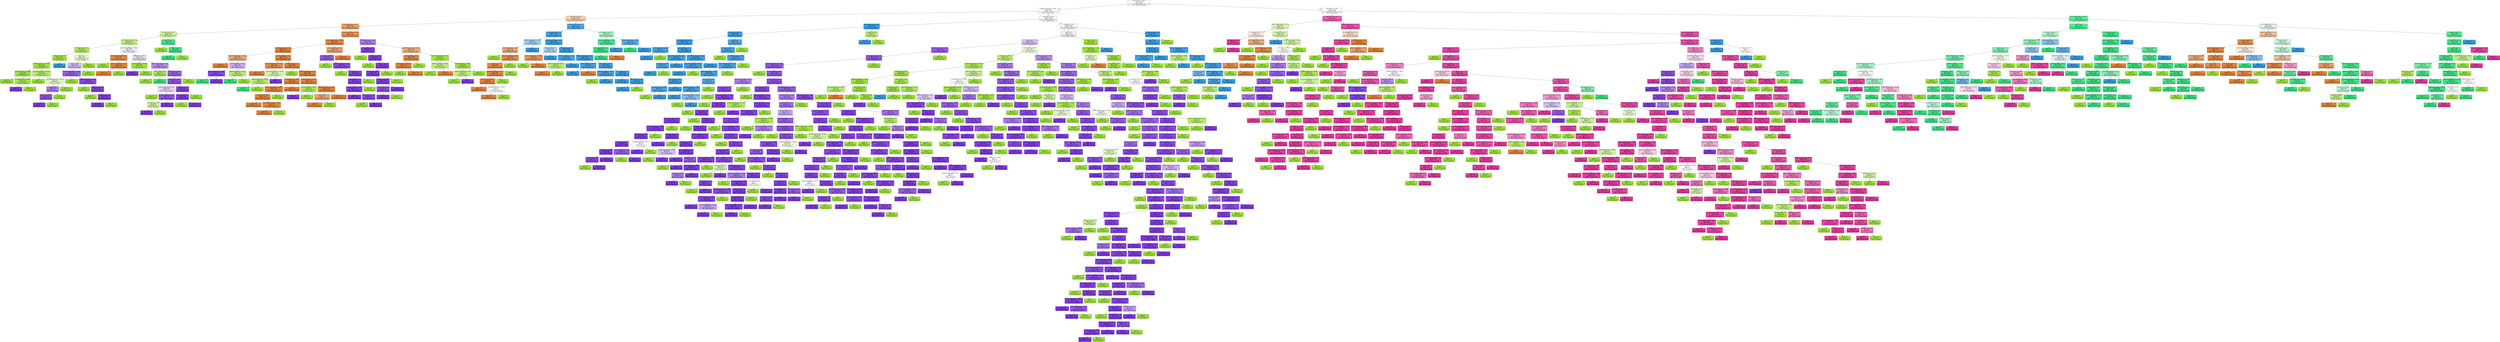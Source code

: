 digraph Tree {
node [shape=box, style="filled", color="black", fontname="helvetica"] ;
edge [fontname="helvetica"] ;
0 [label="Tool wear [min] <= 188.5\ngini = 0.833\nsamples = 49225\nvalue = [8221, 8188, 8189, 8215, 8213, 8199]\nclass = Heat Dissipation Failure", fillcolor="#ffffff"] ;
1 [label="Rotational speed [rpm] <= 1378.5\ngini = 0.757\nsamples = 30017\nvalue = [7213, 7198, 474, 7404, 7728, 0]\nclass = Random Failures", fillcolor="#fdfcff"] ;
0 -> 1 [labeldistance=2.5, labelangle=45, headlabel="True"] ;
2 [label="Torque [Nm] <= 62.463\ngini = 0.611\nsamples = 13091\nvalue = [7210, 870, 474, 3575, 962, 0]\nclass = Heat Dissipation Failure", fillcolor="#f5cfb3"] ;
1 -> 2 ;
3 [label="Air temperature [K] <= 301.6\ngini = 0.375\nsamples = 9105\nvalue = [7084, 830, 227, 2, 962, 0]\nclass = Heat Dissipation Failure", fillcolor="#eba06a"] ;
2 -> 3 ;
4 [label="Tool wear [min] <= 183.5\ngini = 0.592\nsamples = 1195\nvalue = [66, 697, 221, 2, 209, 0]\nclass = No Failure", fillcolor="#cff29e"] ;
3 -> 4 ;
5 [label="Air temperature [K] <= 300.704\ngini = 0.448\nsamples = 955\nvalue = [66, 675, 3, 2, 209, 0]\nclass = No Failure", fillcolor="#c2ef83"] ;
4 -> 5 ;
6 [label="Tool wear [min] <= 139.5\ngini = 0.256\nsamples = 685\nvalue = [0, 582, 0, 2, 101, 0]\nclass = No Failure", fillcolor="#aeea5c"] ;
5 -> 6 ;
7 [label="Torque [Nm] <= 62.266\ngini = 0.051\nsamples = 458\nvalue = [0, 446, 0, 2, 10, 0]\nclass = No Failure", fillcolor="#a0e63e"] ;
6 -> 7 ;
8 [label="Rotational speed [rpm] <= 1373.5\ngini = 0.043\nsamples = 456\nvalue = [0, 446, 0, 0, 10, 0]\nclass = No Failure", fillcolor="#9fe63d"] ;
7 -> 8 ;
9 [label="Air temperature [K] <= 300.636\ngini = 0.005\nsamples = 404\nvalue = [0, 403, 0, 0, 1, 0]\nclass = No Failure", fillcolor="#9de539"] ;
8 -> 9 ;
10 [label="gini = 0.0\nsamples = 389\nvalue = [0, 389, 0, 0, 0, 0]\nclass = No Failure", fillcolor="#9de539"] ;
9 -> 10 ;
11 [label="Air temperature [K] <= 300.686\ngini = 0.124\nsamples = 15\nvalue = [0, 14, 0, 0, 1, 0]\nclass = No Failure", fillcolor="#a4e747"] ;
9 -> 11 ;
12 [label="gini = 0.0\nsamples = 1\nvalue = [0, 0, 0, 0, 1, 0]\nclass = Random Failures", fillcolor="#8139e5"] ;
11 -> 12 ;
13 [label="gini = 0.0\nsamples = 14\nvalue = [0, 14, 0, 0, 0, 0]\nclass = No Failure", fillcolor="#9de539"] ;
11 -> 13 ;
14 [label="Process temperature [K] <= 310.264\ngini = 0.286\nsamples = 52\nvalue = [0, 43, 0, 0, 9, 0]\nclass = No Failure", fillcolor="#b2ea62"] ;
8 -> 14 ;
15 [label="gini = 0.0\nsamples = 30\nvalue = [0, 30, 0, 0, 0, 0]\nclass = No Failure", fillcolor="#9de539"] ;
14 -> 15 ;
16 [label="Process temperature [K] <= 310.789\ngini = 0.483\nsamples = 22\nvalue = [0, 13, 0, 0, 9, 0]\nclass = No Failure", fillcolor="#e1f7c2"] ;
14 -> 16 ;
17 [label="Type_M <= 0.5\ngini = 0.375\nsamples = 12\nvalue = [0, 3, 0, 0, 9, 0]\nclass = Random Failures", fillcolor="#ab7bee"] ;
16 -> 17 ;
18 [label="Tool wear [min] <= 96.5\ngini = 0.18\nsamples = 10\nvalue = [0, 1, 0, 0, 9, 0]\nclass = Random Failures", fillcolor="#8f4fe8"] ;
17 -> 18 ;
19 [label="gini = 0.0\nsamples = 9\nvalue = [0, 0, 0, 0, 9, 0]\nclass = Random Failures", fillcolor="#8139e5"] ;
18 -> 19 ;
20 [label="gini = 0.0\nsamples = 1\nvalue = [0, 1, 0, 0, 0, 0]\nclass = No Failure", fillcolor="#9de539"] ;
18 -> 20 ;
21 [label="gini = 0.0\nsamples = 2\nvalue = [0, 2, 0, 0, 0, 0]\nclass = No Failure", fillcolor="#9de539"] ;
17 -> 21 ;
22 [label="gini = 0.0\nsamples = 10\nvalue = [0, 10, 0, 0, 0, 0]\nclass = No Failure", fillcolor="#9de539"] ;
16 -> 22 ;
23 [label="gini = 0.0\nsamples = 2\nvalue = [0, 0, 0, 2, 0, 0]\nclass = Power Failure", fillcolor="#399de5"] ;
7 -> 23 ;
24 [label="Type_L <= 0.5\ngini = 0.48\nsamples = 227\nvalue = [0, 136, 0, 0, 91, 0]\nclass = No Failure", fillcolor="#dff6bd"] ;
6 -> 24 ;
25 [label="Type_M <= 0.5\ngini = 0.474\nsamples = 148\nvalue = [0, 57, 0, 0, 91, 0]\nclass = Random Failures", fillcolor="#d0b5f5"] ;
24 -> 25 ;
26 [label="Process temperature [K] <= 308.941\ngini = 0.254\nsamples = 107\nvalue = [0, 16, 0, 0, 91, 0]\nclass = Random Failures", fillcolor="#975cea"] ;
25 -> 26 ;
27 [label="gini = 0.0\nsamples = 10\nvalue = [0, 10, 0, 0, 0, 0]\nclass = No Failure", fillcolor="#9de539"] ;
26 -> 27 ;
28 [label="Rotational speed [rpm] <= 1334.0\ngini = 0.116\nsamples = 97\nvalue = [0, 6, 0, 0, 91, 0]\nclass = Random Failures", fillcolor="#8946e7"] ;
26 -> 28 ;
29 [label="gini = 0.0\nsamples = 3\nvalue = [0, 3, 0, 0, 0, 0]\nclass = No Failure", fillcolor="#9de539"] ;
28 -> 29 ;
30 [label="Torque [Nm] <= 48.343\ngini = 0.062\nsamples = 94\nvalue = [0, 3, 0, 0, 91, 0]\nclass = Random Failures", fillcolor="#8540e6"] ;
28 -> 30 ;
31 [label="gini = 0.0\nsamples = 2\nvalue = [0, 2, 0, 0, 0, 0]\nclass = No Failure", fillcolor="#9de539"] ;
30 -> 31 ;
32 [label="Tool wear [min] <= 162.0\ngini = 0.022\nsamples = 92\nvalue = [0, 1, 0, 0, 91, 0]\nclass = Random Failures", fillcolor="#823be5"] ;
30 -> 32 ;
33 [label="gini = 0.0\nsamples = 91\nvalue = [0, 0, 0, 0, 91, 0]\nclass = Random Failures", fillcolor="#8139e5"] ;
32 -> 33 ;
34 [label="gini = 0.0\nsamples = 1\nvalue = [0, 1, 0, 0, 0, 0]\nclass = No Failure", fillcolor="#9de539"] ;
32 -> 34 ;
35 [label="gini = 0.0\nsamples = 41\nvalue = [0, 41, 0, 0, 0, 0]\nclass = No Failure", fillcolor="#9de539"] ;
25 -> 35 ;
36 [label="gini = 0.0\nsamples = 79\nvalue = [0, 79, 0, 0, 0, 0]\nclass = No Failure", fillcolor="#9de539"] ;
24 -> 36 ;
37 [label="Process temperature [K] <= 310.15\ngini = 0.661\nsamples = 270\nvalue = [66, 93, 3, 0, 108, 0]\nclass = Random Failures", fillcolor="#f4eefd"] ;
5 -> 37 ;
38 [label="Rotational speed [rpm] <= 1310.5\ngini = 0.108\nsamples = 70\nvalue = [66, 4, 0, 0, 0, 0]\nclass = Heat Dissipation Failure", fillcolor="#e78945"] ;
37 -> 38 ;
39 [label="gini = 0.0\nsamples = 3\nvalue = [0, 3, 0, 0, 0, 0]\nclass = No Failure", fillcolor="#9de539"] ;
38 -> 39 ;
40 [label="Rotational speed [rpm] <= 1361.0\ngini = 0.029\nsamples = 67\nvalue = [66, 1, 0, 0, 0, 0]\nclass = Heat Dissipation Failure", fillcolor="#e5833c"] ;
38 -> 40 ;
41 [label="gini = 0.0\nsamples = 66\nvalue = [66, 0, 0, 0, 0, 0]\nclass = Heat Dissipation Failure", fillcolor="#e58139"] ;
40 -> 41 ;
42 [label="gini = 0.0\nsamples = 1\nvalue = [0, 1, 0, 0, 0, 0]\nclass = No Failure", fillcolor="#9de539"] ;
40 -> 42 ;
43 [label="Torque [Nm] <= 52.025\ngini = 0.51\nsamples = 200\nvalue = [0, 89, 3, 0, 108, 0]\nclass = Random Failures", fillcolor="#e9ddfb"] ;
37 -> 43 ;
44 [label="Air temperature [K] <= 300.798\ngini = 0.041\nsamples = 48\nvalue = [0, 47, 0, 0, 1, 0]\nclass = No Failure", fillcolor="#9fe63d"] ;
43 -> 44 ;
45 [label="gini = 0.0\nsamples = 1\nvalue = [0, 0, 0, 0, 1, 0]\nclass = Random Failures", fillcolor="#8139e5"] ;
44 -> 45 ;
46 [label="gini = 0.0\nsamples = 47\nvalue = [0, 47, 0, 0, 0, 0]\nclass = No Failure", fillcolor="#9de539"] ;
44 -> 46 ;
47 [label="Rotational speed [rpm] <= 1321.5\ngini = 0.428\nsamples = 152\nvalue = [0, 42, 3, 0, 107, 0]\nclass = Random Failures", fillcolor="#b58af0"] ;
43 -> 47 ;
48 [label="Tool wear [min] <= 178.5\ngini = 0.211\nsamples = 25\nvalue = [0, 22, 3, 0, 0, 0]\nclass = No Failure", fillcolor="#aae954"] ;
47 -> 48 ;
49 [label="gini = 0.0\nsamples = 22\nvalue = [0, 22, 0, 0, 0, 0]\nclass = No Failure", fillcolor="#9de539"] ;
48 -> 49 ;
50 [label="gini = 0.0\nsamples = 3\nvalue = [0, 0, 3, 0, 0, 0]\nclass = Overstrain Failure", fillcolor="#39e581"] ;
48 -> 50 ;
51 [label="Torque [Nm] <= 58.415\ngini = 0.265\nsamples = 127\nvalue = [0, 20, 0, 0, 107, 0]\nclass = Random Failures", fillcolor="#995eea"] ;
47 -> 51 ;
52 [label="Torque [Nm] <= 54.542\ngini = 0.205\nsamples = 121\nvalue = [0, 14, 0, 0, 107, 0]\nclass = Random Failures", fillcolor="#9153e8"] ;
51 -> 52 ;
53 [label="Rotational speed [rpm] <= 1365.0\ngini = 0.493\nsamples = 25\nvalue = [0, 11, 0, 0, 14, 0]\nclass = Random Failures", fillcolor="#e4d5f9"] ;
52 -> 53 ;
54 [label="gini = 0.0\nsamples = 9\nvalue = [0, 9, 0, 0, 0, 0]\nclass = No Failure", fillcolor="#9de539"] ;
53 -> 54 ;
55 [label="Air temperature [K] <= 300.921\ngini = 0.219\nsamples = 16\nvalue = [0, 2, 0, 0, 14, 0]\nclass = Random Failures", fillcolor="#9355e9"] ;
53 -> 55 ;
56 [label="Tool wear [min] <= 80.0\ngini = 0.444\nsamples = 3\nvalue = [0, 2, 0, 0, 1, 0]\nclass = No Failure", fillcolor="#cef29c"] ;
55 -> 56 ;
57 [label="gini = 0.0\nsamples = 1\nvalue = [0, 0, 0, 0, 1, 0]\nclass = Random Failures", fillcolor="#8139e5"] ;
56 -> 57 ;
58 [label="gini = 0.0\nsamples = 2\nvalue = [0, 2, 0, 0, 0, 0]\nclass = No Failure", fillcolor="#9de539"] ;
56 -> 58 ;
59 [label="gini = 0.0\nsamples = 13\nvalue = [0, 0, 0, 0, 13, 0]\nclass = Random Failures", fillcolor="#8139e5"] ;
55 -> 59 ;
60 [label="Type_M <= 0.5\ngini = 0.061\nsamples = 96\nvalue = [0, 3, 0, 0, 93, 0]\nclass = Random Failures", fillcolor="#853fe6"] ;
52 -> 60 ;
61 [label="Tool wear [min] <= 69.0\ngini = 0.021\nsamples = 94\nvalue = [0, 1, 0, 0, 93, 0]\nclass = Random Failures", fillcolor="#823be5"] ;
60 -> 61 ;
62 [label="gini = 0.0\nsamples = 1\nvalue = [0, 1, 0, 0, 0, 0]\nclass = No Failure", fillcolor="#9de539"] ;
61 -> 62 ;
63 [label="gini = 0.0\nsamples = 93\nvalue = [0, 0, 0, 0, 93, 0]\nclass = Random Failures", fillcolor="#8139e5"] ;
61 -> 63 ;
64 [label="gini = 0.0\nsamples = 2\nvalue = [0, 2, 0, 0, 0, 0]\nclass = No Failure", fillcolor="#9de539"] ;
60 -> 64 ;
65 [label="gini = 0.0\nsamples = 6\nvalue = [0, 6, 0, 0, 0, 0]\nclass = No Failure", fillcolor="#9de539"] ;
51 -> 65 ;
66 [label="Torque [Nm] <= 58.251\ngini = 0.167\nsamples = 240\nvalue = [0, 22, 218, 0, 0, 0]\nclass = Overstrain Failure", fillcolor="#4de88e"] ;
4 -> 66 ;
67 [label="gini = 0.0\nsamples = 20\nvalue = [0, 20, 0, 0, 0, 0]\nclass = No Failure", fillcolor="#9de539"] ;
66 -> 67 ;
68 [label="Type_M <= 0.5\ngini = 0.018\nsamples = 220\nvalue = [0, 2, 218, 0, 0, 0]\nclass = Overstrain Failure", fillcolor="#3be582"] ;
66 -> 68 ;
69 [label="gini = 0.0\nsamples = 218\nvalue = [0, 0, 218, 0, 0, 0]\nclass = Overstrain Failure", fillcolor="#39e581"] ;
68 -> 69 ;
70 [label="gini = 0.0\nsamples = 2\nvalue = [0, 2, 0, 0, 0, 0]\nclass = No Failure", fillcolor="#9de539"] ;
68 -> 70 ;
71 [label="Process temperature [K] <= 311.91\ngini = 0.203\nsamples = 7910\nvalue = [7018, 133, 6, 0, 753, 0]\nclass = Heat Dissipation Failure", fillcolor="#e89152"] ;
3 -> 71 ;
72 [label="Process temperature [K] <= 311.492\ngini = 0.067\nsamples = 7109\nvalue = [6866, 68, 6, 0, 169, 0]\nclass = Heat Dissipation Failure", fillcolor="#e68540"] ;
71 -> 72 ;
73 [label="Air temperature [K] <= 301.708\ngini = 0.023\nsamples = 6337\nvalue = [6263, 44, 6, 0, 24, 0]\nclass = Heat Dissipation Failure", fillcolor="#e5823b"] ;
72 -> 73 ;
74 [label="Process temperature [K] <= 310.353\ngini = 0.403\nsamples = 110\nvalue = [83, 8, 3, 0, 16, 0]\nclass = Heat Dissipation Failure", fillcolor="#eca572"] ;
73 -> 74 ;
75 [label="gini = 0.0\nsamples = 83\nvalue = [83, 0, 0, 0, 0, 0]\nclass = Heat Dissipation Failure", fillcolor="#e58139"] ;
74 -> 75 ;
76 [label="Air temperature [K] <= 301.695\ngini = 0.549\nsamples = 27\nvalue = [0, 8, 3, 0, 16, 0]\nclass = Random Failures", fillcolor="#caacf4"] ;
74 -> 76 ;
77 [label="Rotational speed [rpm] <= 1294.5\ngini = 0.111\nsamples = 17\nvalue = [0, 0, 1, 0, 16, 0]\nclass = Random Failures", fillcolor="#8945e7"] ;
76 -> 77 ;
78 [label="gini = 0.0\nsamples = 1\nvalue = [0, 0, 1, 0, 0, 0]\nclass = Overstrain Failure", fillcolor="#39e581"] ;
77 -> 78 ;
79 [label="gini = 0.0\nsamples = 16\nvalue = [0, 0, 0, 0, 16, 0]\nclass = Random Failures", fillcolor="#8139e5"] ;
77 -> 79 ;
80 [label="Rotational speed [rpm] <= 1283.5\ngini = 0.32\nsamples = 10\nvalue = [0, 8, 2, 0, 0, 0]\nclass = No Failure", fillcolor="#b6ec6a"] ;
76 -> 80 ;
81 [label="gini = 0.0\nsamples = 2\nvalue = [0, 0, 2, 0, 0, 0]\nclass = Overstrain Failure", fillcolor="#39e581"] ;
80 -> 81 ;
82 [label="gini = 0.0\nsamples = 8\nvalue = [0, 8, 0, 0, 0, 0]\nclass = No Failure", fillcolor="#9de539"] ;
80 -> 82 ;
83 [label="Air temperature [K] <= 301.9\ngini = 0.015\nsamples = 6227\nvalue = [6180, 36, 3, 0, 8, 0]\nclass = Heat Dissipation Failure", fillcolor="#e5823b"] ;
73 -> 83 ;
84 [label="Process temperature [K] <= 310.518\ngini = 0.159\nsamples = 260\nvalue = [238, 13, 3, 0, 6, 0]\nclass = Heat Dissipation Failure", fillcolor="#e78c4b"] ;
83 -> 84 ;
85 [label="gini = 0.0\nsamples = 238\nvalue = [238, 0, 0, 0, 0, 0]\nclass = Heat Dissipation Failure", fillcolor="#e58139"] ;
84 -> 85 ;
86 [label="Process temperature [K] <= 311.233\ngini = 0.558\nsamples = 22\nvalue = [0, 13, 3, 0, 6, 0]\nclass = No Failure", fillcolor="#d4f4a8"] ;
84 -> 86 ;
87 [label="Rotational speed [rpm] <= 1279.0\ngini = 0.305\nsamples = 16\nvalue = [0, 13, 3, 0, 0, 0]\nclass = No Failure", fillcolor="#b4eb67"] ;
86 -> 87 ;
88 [label="gini = 0.0\nsamples = 3\nvalue = [0, 0, 3, 0, 0, 0]\nclass = Overstrain Failure", fillcolor="#39e581"] ;
87 -> 88 ;
89 [label="gini = 0.0\nsamples = 13\nvalue = [0, 13, 0, 0, 0, 0]\nclass = No Failure", fillcolor="#9de539"] ;
87 -> 89 ;
90 [label="gini = 0.0\nsamples = 6\nvalue = [0, 0, 0, 0, 6, 0]\nclass = Random Failures", fillcolor="#8139e5"] ;
86 -> 90 ;
91 [label="Tool wear [min] <= 1.0\ngini = 0.008\nsamples = 5967\nvalue = [5942, 23, 0, 0, 2, 0]\nclass = Heat Dissipation Failure", fillcolor="#e5823a"] ;
83 -> 91 ;
92 [label="gini = 0.0\nsamples = 1\nvalue = [0, 1, 0, 0, 0, 0]\nclass = No Failure", fillcolor="#9de539"] ;
91 -> 92 ;
93 [label="Process temperature [K] <= 311.0\ngini = 0.008\nsamples = 5966\nvalue = [5942, 22, 0, 0, 2, 0]\nclass = Heat Dissipation Failure", fillcolor="#e5823a"] ;
91 -> 93 ;
94 [label="Air temperature [K] <= 302.2\ngini = 0.002\nsamples = 4528\nvalue = [4524, 4, 0, 0, 0, 0]\nclass = Heat Dissipation Failure", fillcolor="#e58139"] ;
93 -> 94 ;
95 [label="Process temperature [K] <= 310.792\ngini = 0.007\nsamples = 1145\nvalue = [1141, 4, 0, 0, 0, 0]\nclass = Heat Dissipation Failure", fillcolor="#e5813a"] ;
94 -> 95 ;
96 [label="Tool wear [min] <= 181.5\ngini = 0.002\nsamples = 1142\nvalue = [1141, 1, 0, 0, 0, 0]\nclass = Heat Dissipation Failure", fillcolor="#e58139"] ;
95 -> 96 ;
97 [label="gini = 0.0\nsamples = 1114\nvalue = [1114, 0, 0, 0, 0, 0]\nclass = Heat Dissipation Failure", fillcolor="#e58139"] ;
96 -> 97 ;
98 [label="Process temperature [K] <= 310.475\ngini = 0.069\nsamples = 28\nvalue = [27, 1, 0, 0, 0, 0]\nclass = Heat Dissipation Failure", fillcolor="#e68640"] ;
96 -> 98 ;
99 [label="gini = 0.0\nsamples = 27\nvalue = [27, 0, 0, 0, 0, 0]\nclass = Heat Dissipation Failure", fillcolor="#e58139"] ;
98 -> 99 ;
100 [label="gini = 0.0\nsamples = 1\nvalue = [0, 1, 0, 0, 0, 0]\nclass = No Failure", fillcolor="#9de539"] ;
98 -> 100 ;
101 [label="gini = 0.0\nsamples = 3\nvalue = [0, 3, 0, 0, 0, 0]\nclass = No Failure", fillcolor="#9de539"] ;
95 -> 101 ;
102 [label="gini = 0.0\nsamples = 3383\nvalue = [3383, 0, 0, 0, 0, 0]\nclass = Heat Dissipation Failure", fillcolor="#e58139"] ;
94 -> 102 ;
103 [label="Air temperature [K] <= 302.411\ngini = 0.027\nsamples = 1438\nvalue = [1418, 18, 0, 0, 2, 0]\nclass = Heat Dissipation Failure", fillcolor="#e5833c"] ;
93 -> 103 ;
104 [label="Air temperature [K] <= 301.969\ngini = 0.188\nsamples = 19\nvalue = [0, 17, 0, 0, 2, 0]\nclass = No Failure", fillcolor="#a9e850"] ;
103 -> 104 ;
105 [label="gini = 0.0\nsamples = 2\nvalue = [0, 0, 0, 0, 2, 0]\nclass = Random Failures", fillcolor="#8139e5"] ;
104 -> 105 ;
106 [label="gini = 0.0\nsamples = 17\nvalue = [0, 17, 0, 0, 0, 0]\nclass = No Failure", fillcolor="#9de539"] ;
104 -> 106 ;
107 [label="Rotational speed [rpm] <= 1252.0\ngini = 0.001\nsamples = 1419\nvalue = [1418, 1, 0, 0, 0, 0]\nclass = Heat Dissipation Failure", fillcolor="#e58139"] ;
103 -> 107 ;
108 [label="Type_L <= 0.5\ngini = 0.32\nsamples = 5\nvalue = [4, 1, 0, 0, 0, 0]\nclass = Heat Dissipation Failure", fillcolor="#eca06a"] ;
107 -> 108 ;
109 [label="gini = 0.0\nsamples = 4\nvalue = [4, 0, 0, 0, 0, 0]\nclass = Heat Dissipation Failure", fillcolor="#e58139"] ;
108 -> 109 ;
110 [label="gini = 0.0\nsamples = 1\nvalue = [0, 1, 0, 0, 0, 0]\nclass = No Failure", fillcolor="#9de539"] ;
108 -> 110 ;
111 [label="gini = 0.0\nsamples = 1414\nvalue = [1414, 0, 0, 0, 0, 0]\nclass = Heat Dissipation Failure", fillcolor="#e58139"] ;
107 -> 111 ;
112 [label="Air temperature [K] <= 302.774\ngini = 0.354\nsamples = 772\nvalue = [603, 24, 0, 0, 145, 0]\nclass = Heat Dissipation Failure", fillcolor="#eca36e"] ;
72 -> 112 ;
113 [label="Torque [Nm] <= 53.203\ngini = 0.244\nsamples = 169\nvalue = [0, 24, 0, 0, 145, 0]\nclass = Random Failures", fillcolor="#965ae9"] ;
112 -> 113 ;
114 [label="gini = 0.0\nsamples = 15\nvalue = [0, 15, 0, 0, 0, 0]\nclass = No Failure", fillcolor="#9de539"] ;
113 -> 114 ;
115 [label="Rotational speed [rpm] <= 1302.0\ngini = 0.11\nsamples = 154\nvalue = [0, 9, 0, 0, 145, 0]\nclass = Random Failures", fillcolor="#8945e7"] ;
113 -> 115 ;
116 [label="gini = 0.0\nsamples = 4\nvalue = [0, 4, 0, 0, 0, 0]\nclass = No Failure", fillcolor="#9de539"] ;
115 -> 116 ;
117 [label="Type_M <= 0.5\ngini = 0.064\nsamples = 150\nvalue = [0, 5, 0, 0, 145, 0]\nclass = Random Failures", fillcolor="#8540e6"] ;
115 -> 117 ;
118 [label="Torque [Nm] <= 61.077\ngini = 0.04\nsamples = 148\nvalue = [0, 3, 0, 0, 145, 0]\nclass = Random Failures", fillcolor="#843de6"] ;
117 -> 118 ;
119 [label="Air temperature [K] <= 302.286\ngini = 0.027\nsamples = 147\nvalue = [0, 2, 0, 0, 145, 0]\nclass = Random Failures", fillcolor="#833ce5"] ;
118 -> 119 ;
120 [label="gini = 0.0\nsamples = 121\nvalue = [0, 0, 0, 0, 121, 0]\nclass = Random Failures", fillcolor="#8139e5"] ;
119 -> 120 ;
121 [label="Tool wear [min] <= 131.5\ngini = 0.142\nsamples = 26\nvalue = [0, 2, 0, 0, 24, 0]\nclass = Random Failures", fillcolor="#8c49e7"] ;
119 -> 121 ;
122 [label="gini = 0.0\nsamples = 2\nvalue = [0, 2, 0, 0, 0, 0]\nclass = No Failure", fillcolor="#9de539"] ;
121 -> 122 ;
123 [label="gini = 0.0\nsamples = 24\nvalue = [0, 0, 0, 0, 24, 0]\nclass = Random Failures", fillcolor="#8139e5"] ;
121 -> 123 ;
124 [label="gini = 0.0\nsamples = 1\nvalue = [0, 1, 0, 0, 0, 0]\nclass = No Failure", fillcolor="#9de539"] ;
118 -> 124 ;
125 [label="gini = 0.0\nsamples = 2\nvalue = [0, 2, 0, 0, 0, 0]\nclass = No Failure", fillcolor="#9de539"] ;
117 -> 125 ;
126 [label="gini = 0.0\nsamples = 603\nvalue = [603, 0, 0, 0, 0, 0]\nclass = Heat Dissipation Failure", fillcolor="#e58139"] ;
112 -> 126 ;
127 [label="Air temperature [K] <= 302.899\ngini = 0.426\nsamples = 801\nvalue = [152, 65, 0, 0, 584, 0]\nclass = Random Failures", fillcolor="#ab7bee"] ;
71 -> 127 ;
128 [label="Torque [Nm] <= 52.828\ngini = 0.049\nsamples = 598\nvalue = [0, 15, 0, 0, 583, 0]\nclass = Random Failures", fillcolor="#843ee6"] ;
127 -> 128 ;
129 [label="gini = 0.0\nsamples = 11\nvalue = [0, 11, 0, 0, 0, 0]\nclass = No Failure", fillcolor="#9de539"] ;
128 -> 129 ;
130 [label="Tool wear [min] <= 10.0\ngini = 0.014\nsamples = 587\nvalue = [0, 4, 0, 0, 583, 0]\nclass = Random Failures", fillcolor="#823ae5"] ;
128 -> 130 ;
131 [label="gini = 0.0\nsamples = 1\nvalue = [0, 1, 0, 0, 0, 0]\nclass = No Failure", fillcolor="#9de539"] ;
130 -> 131 ;
132 [label="Type_M <= 0.5\ngini = 0.01\nsamples = 586\nvalue = [0, 3, 0, 0, 583, 0]\nclass = Random Failures", fillcolor="#823ae5"] ;
130 -> 132 ;
133 [label="Tool wear [min] <= 179.5\ngini = 0.007\nsamples = 585\nvalue = [0, 2, 0, 0, 583, 0]\nclass = Random Failures", fillcolor="#813ae5"] ;
132 -> 133 ;
134 [label="Torque [Nm] <= 53.413\ngini = 0.003\nsamples = 584\nvalue = [0, 1, 0, 0, 583, 0]\nclass = Random Failures", fillcolor="#8139e5"] ;
133 -> 134 ;
135 [label="Tool wear [min] <= 30.5\ngini = 0.165\nsamples = 11\nvalue = [0, 1, 0, 0, 10, 0]\nclass = Random Failures", fillcolor="#8e4de8"] ;
134 -> 135 ;
136 [label="gini = 0.0\nsamples = 10\nvalue = [0, 0, 0, 0, 10, 0]\nclass = Random Failures", fillcolor="#8139e5"] ;
135 -> 136 ;
137 [label="gini = 0.0\nsamples = 1\nvalue = [0, 1, 0, 0, 0, 0]\nclass = No Failure", fillcolor="#9de539"] ;
135 -> 137 ;
138 [label="gini = 0.0\nsamples = 573\nvalue = [0, 0, 0, 0, 573, 0]\nclass = Random Failures", fillcolor="#8139e5"] ;
134 -> 138 ;
139 [label="gini = 0.0\nsamples = 1\nvalue = [0, 1, 0, 0, 0, 0]\nclass = No Failure", fillcolor="#9de539"] ;
133 -> 139 ;
140 [label="gini = 0.0\nsamples = 1\nvalue = [0, 1, 0, 0, 0, 0]\nclass = No Failure", fillcolor="#9de539"] ;
132 -> 140 ;
141 [label="Process temperature [K] <= 312.199\ngini = 0.379\nsamples = 203\nvalue = [152, 50, 0, 0, 1, 0]\nclass = Heat Dissipation Failure", fillcolor="#eeab7b"] ;
127 -> 141 ;
142 [label="Tool wear [min] <= 113.5\ngini = 0.026\nsamples = 153\nvalue = [151, 2, 0, 0, 0, 0]\nclass = Heat Dissipation Failure", fillcolor="#e5833c"] ;
141 -> 142 ;
143 [label="Air temperature [K] <= 303.125\ngini = 0.013\nsamples = 152\nvalue = [151, 1, 0, 0, 0, 0]\nclass = Heat Dissipation Failure", fillcolor="#e5823a"] ;
142 -> 143 ;
144 [label="gini = 0.0\nsamples = 1\nvalue = [0, 1, 0, 0, 0, 0]\nclass = No Failure", fillcolor="#9de539"] ;
143 -> 144 ;
145 [label="gini = 0.0\nsamples = 151\nvalue = [151, 0, 0, 0, 0, 0]\nclass = Heat Dissipation Failure", fillcolor="#e58139"] ;
143 -> 145 ;
146 [label="gini = 0.0\nsamples = 1\nvalue = [0, 1, 0, 0, 0, 0]\nclass = No Failure", fillcolor="#9de539"] ;
142 -> 146 ;
147 [label="Process temperature [K] <= 312.25\ngini = 0.078\nsamples = 50\nvalue = [1, 48, 0, 0, 1, 0]\nclass = No Failure", fillcolor="#a1e641"] ;
141 -> 147 ;
148 [label="Rotational speed [rpm] <= 1369.0\ngini = 0.375\nsamples = 4\nvalue = [1, 3, 0, 0, 0, 0]\nclass = No Failure", fillcolor="#beee7b"] ;
147 -> 148 ;
149 [label="gini = 0.0\nsamples = 3\nvalue = [0, 3, 0, 0, 0, 0]\nclass = No Failure", fillcolor="#9de539"] ;
148 -> 149 ;
150 [label="gini = 0.0\nsamples = 1\nvalue = [1, 0, 0, 0, 0, 0]\nclass = Heat Dissipation Failure", fillcolor="#e58139"] ;
148 -> 150 ;
151 [label="Air temperature [K] <= 302.95\ngini = 0.043\nsamples = 46\nvalue = [0, 45, 0, 0, 1, 0]\nclass = No Failure", fillcolor="#9fe63d"] ;
147 -> 151 ;
152 [label="Rotational speed [rpm] <= 1348.0\ngini = 0.375\nsamples = 4\nvalue = [0, 3, 0, 0, 1, 0]\nclass = No Failure", fillcolor="#beee7b"] ;
151 -> 152 ;
153 [label="gini = 0.0\nsamples = 3\nvalue = [0, 3, 0, 0, 0, 0]\nclass = No Failure", fillcolor="#9de539"] ;
152 -> 153 ;
154 [label="gini = 0.0\nsamples = 1\nvalue = [0, 0, 0, 0, 1, 0]\nclass = Random Failures", fillcolor="#8139e5"] ;
152 -> 154 ;
155 [label="gini = 0.0\nsamples = 42\nvalue = [0, 42, 0, 0, 0, 0]\nclass = No Failure", fillcolor="#9de539"] ;
151 -> 155 ;
156 [label="Tool wear [min] <= 176.5\ngini = 0.192\nsamples = 3986\nvalue = [126, 40, 247, 3573, 0, 0]\nclass = Power Failure", fillcolor="#4fa8e8"] ;
2 -> 156 ;
157 [label="Torque [Nm] <= 64.005\ngini = 0.087\nsamples = 3609\nvalue = [123, 40, 0, 3446, 0, 0]\nclass = Power Failure", fillcolor="#42a2e6"] ;
156 -> 157 ;
158 [label="Rotational speed [rpm] <= 1358.0\ngini = 0.51\nsamples = 291\nvalue = [82, 24, 0, 185, 0, 0]\nclass = Power Failure", fillcolor="#9dcff2"] ;
157 -> 158 ;
159 [label="Air temperature [K] <= 301.2\ngini = 0.35\nsamples = 106\nvalue = [82, 24, 0, 0, 0, 0]\nclass = Heat Dissipation Failure", fillcolor="#eda673"] ;
158 -> 159 ;
160 [label="gini = 0.0\nsamples = 19\nvalue = [0, 19, 0, 0, 0, 0]\nclass = No Failure", fillcolor="#9de539"] ;
159 -> 160 ;
161 [label="Rotational speed [rpm] <= 1308.5\ngini = 0.108\nsamples = 87\nvalue = [82, 5, 0, 0, 0, 0]\nclass = Heat Dissipation Failure", fillcolor="#e78945"] ;
159 -> 161 ;
162 [label="Type_M <= 0.5\ngini = 0.068\nsamples = 85\nvalue = [82, 3, 0, 0, 0, 0]\nclass = Heat Dissipation Failure", fillcolor="#e68640"] ;
161 -> 162 ;
163 [label="Process temperature [K] <= 312.3\ngini = 0.046\nsamples = 84\nvalue = [82, 2, 0, 0, 0, 0]\nclass = Heat Dissipation Failure", fillcolor="#e6843e"] ;
162 -> 163 ;
164 [label="Tool wear [min] <= 135.5\ngini = 0.024\nsamples = 83\nvalue = [82, 1, 0, 0, 0, 0]\nclass = Heat Dissipation Failure", fillcolor="#e5833b"] ;
163 -> 164 ;
165 [label="gini = 0.0\nsamples = 81\nvalue = [81, 0, 0, 0, 0, 0]\nclass = Heat Dissipation Failure", fillcolor="#e58139"] ;
164 -> 165 ;
166 [label="Rotational speed [rpm] <= 1266.5\ngini = 0.5\nsamples = 2\nvalue = [1, 1, 0, 0, 0, 0]\nclass = Heat Dissipation Failure", fillcolor="#ffffff"] ;
164 -> 166 ;
167 [label="gini = 0.0\nsamples = 1\nvalue = [1, 0, 0, 0, 0, 0]\nclass = Heat Dissipation Failure", fillcolor="#e58139"] ;
166 -> 167 ;
168 [label="gini = 0.0\nsamples = 1\nvalue = [0, 1, 0, 0, 0, 0]\nclass = No Failure", fillcolor="#9de539"] ;
166 -> 168 ;
169 [label="gini = 0.0\nsamples = 1\nvalue = [0, 1, 0, 0, 0, 0]\nclass = No Failure", fillcolor="#9de539"] ;
163 -> 169 ;
170 [label="gini = 0.0\nsamples = 1\nvalue = [0, 1, 0, 0, 0, 0]\nclass = No Failure", fillcolor="#9de539"] ;
162 -> 170 ;
171 [label="gini = 0.0\nsamples = 2\nvalue = [0, 2, 0, 0, 0, 0]\nclass = No Failure", fillcolor="#9de539"] ;
161 -> 171 ;
172 [label="gini = 0.0\nsamples = 185\nvalue = [0, 0, 0, 185, 0, 0]\nclass = Power Failure", fillcolor="#399de5"] ;
158 -> 172 ;
173 [label="Rotational speed [rpm] <= 1239.5\ngini = 0.034\nsamples = 3318\nvalue = [41, 16, 0, 3261, 0, 0]\nclass = Power Failure", fillcolor="#3c9fe5"] ;
157 -> 173 ;
174 [label="Torque [Nm] <= 70.82\ngini = 0.503\nsamples = 110\nvalue = [37, 5, 0, 68, 0, 0]\nclass = Power Failure", fillcolor="#abd5f4"] ;
173 -> 174 ;
175 [label="Process temperature [K] <= 311.065\ngini = 0.21\nsamples = 42\nvalue = [37, 5, 0, 0, 0, 0]\nclass = Heat Dissipation Failure", fillcolor="#e99254"] ;
174 -> 175 ;
176 [label="gini = 0.0\nsamples = 5\nvalue = [0, 5, 0, 0, 0, 0]\nclass = No Failure", fillcolor="#9de539"] ;
175 -> 176 ;
177 [label="gini = 0.0\nsamples = 37\nvalue = [37, 0, 0, 0, 0, 0]\nclass = Heat Dissipation Failure", fillcolor="#e58139"] ;
175 -> 177 ;
178 [label="gini = 0.0\nsamples = 68\nvalue = [0, 0, 0, 68, 0, 0]\nclass = Power Failure", fillcolor="#399de5"] ;
174 -> 178 ;
179 [label="Torque [Nm] <= 65.302\ngini = 0.009\nsamples = 3208\nvalue = [4, 11, 0, 3193, 0, 0]\nclass = Power Failure", fillcolor="#3a9de5"] ;
173 -> 179 ;
180 [label="Rotational speed [rpm] <= 1341.0\ngini = 0.123\nsamples = 154\nvalue = [2, 8, 0, 144, 0, 0]\nclass = Power Failure", fillcolor="#47a4e7"] ;
179 -> 180 ;
181 [label="Rotational speed [rpm] <= 1261.0\ngini = 0.32\nsamples = 10\nvalue = [2, 8, 0, 0, 0, 0]\nclass = No Failure", fillcolor="#b6ec6a"] ;
180 -> 181 ;
182 [label="gini = 0.0\nsamples = 2\nvalue = [2, 0, 0, 0, 0, 0]\nclass = Heat Dissipation Failure", fillcolor="#e58139"] ;
181 -> 182 ;
183 [label="gini = 0.0\nsamples = 8\nvalue = [0, 8, 0, 0, 0, 0]\nclass = No Failure", fillcolor="#9de539"] ;
181 -> 183 ;
184 [label="gini = 0.0\nsamples = 144\nvalue = [0, 0, 0, 144, 0, 0]\nclass = Power Failure", fillcolor="#399de5"] ;
180 -> 184 ;
185 [label="Rotational speed [rpm] <= 1245.5\ngini = 0.003\nsamples = 3054\nvalue = [2, 3, 0, 3049, 0, 0]\nclass = Power Failure", fillcolor="#399de5"] ;
179 -> 185 ;
186 [label="Air temperature [K] <= 302.251\ngini = 0.102\nsamples = 37\nvalue = [2, 0, 0, 35, 0, 0]\nclass = Power Failure", fillcolor="#44a3e6"] ;
185 -> 186 ;
187 [label="gini = 0.0\nsamples = 35\nvalue = [0, 0, 0, 35, 0, 0]\nclass = Power Failure", fillcolor="#399de5"] ;
186 -> 187 ;
188 [label="gini = 0.0\nsamples = 2\nvalue = [2, 0, 0, 0, 0, 0]\nclass = Heat Dissipation Failure", fillcolor="#e58139"] ;
186 -> 188 ;
189 [label="Torque [Nm] <= 66.102\ngini = 0.002\nsamples = 3017\nvalue = [0, 3, 0, 3014, 0, 0]\nclass = Power Failure", fillcolor="#399de5"] ;
185 -> 189 ;
190 [label="Rotational speed [rpm] <= 1294.5\ngini = 0.031\nsamples = 127\nvalue = [0, 2, 0, 125, 0, 0]\nclass = Power Failure", fillcolor="#3c9fe5"] ;
189 -> 190 ;
191 [label="gini = 0.0\nsamples = 2\nvalue = [0, 2, 0, 0, 0, 0]\nclass = No Failure", fillcolor="#9de539"] ;
190 -> 191 ;
192 [label="gini = 0.0\nsamples = 125\nvalue = [0, 0, 0, 125, 0, 0]\nclass = Power Failure", fillcolor="#399de5"] ;
190 -> 192 ;
193 [label="Type_M <= 0.5\ngini = 0.001\nsamples = 2890\nvalue = [0, 1, 0, 2889, 0, 0]\nclass = Power Failure", fillcolor="#399de5"] ;
189 -> 193 ;
194 [label="gini = 0.0\nsamples = 2728\nvalue = [0, 0, 0, 2728, 0, 0]\nclass = Power Failure", fillcolor="#399de5"] ;
193 -> 194 ;
195 [label="Tool wear [min] <= 155.0\ngini = 0.012\nsamples = 162\nvalue = [0, 1, 0, 161, 0, 0]\nclass = Power Failure", fillcolor="#3a9ee5"] ;
193 -> 195 ;
196 [label="gini = 0.0\nsamples = 161\nvalue = [0, 0, 0, 161, 0, 0]\nclass = Power Failure", fillcolor="#399de5"] ;
195 -> 196 ;
197 [label="gini = 0.0\nsamples = 1\nvalue = [0, 1, 0, 0, 0, 0]\nclass = No Failure", fillcolor="#9de539"] ;
195 -> 197 ;
198 [label="Torque [Nm] <= 67.735\ngini = 0.457\nsamples = 377\nvalue = [3, 0, 247, 127, 0, 0]\nclass = Overstrain Failure", fillcolor="#a0f3c3"] ;
156 -> 198 ;
199 [label="Rotational speed [rpm] <= 1335.5\ngini = 0.109\nsamples = 244\nvalue = [3, 0, 230, 11, 0, 0]\nclass = Overstrain Failure", fillcolor="#45e789"] ;
198 -> 199 ;
200 [label="Air temperature [K] <= 302.78\ngini = 0.025\nsamples = 233\nvalue = [3, 0, 230, 0, 0, 0]\nclass = Overstrain Failure", fillcolor="#3ce583"] ;
199 -> 200 ;
201 [label="gini = 0.0\nsamples = 230\nvalue = [0, 0, 230, 0, 0, 0]\nclass = Overstrain Failure", fillcolor="#39e581"] ;
200 -> 201 ;
202 [label="gini = 0.0\nsamples = 3\nvalue = [3, 0, 0, 0, 0, 0]\nclass = Heat Dissipation Failure", fillcolor="#e58139"] ;
200 -> 202 ;
203 [label="gini = 0.0\nsamples = 11\nvalue = [0, 0, 0, 11, 0, 0]\nclass = Power Failure", fillcolor="#399de5"] ;
199 -> 203 ;
204 [label="Rotational speed [rpm] <= 1238.5\ngini = 0.223\nsamples = 133\nvalue = [0, 0, 17, 116, 0, 0]\nclass = Power Failure", fillcolor="#56abe9"] ;
198 -> 204 ;
205 [label="gini = 0.0\nsamples = 17\nvalue = [0, 0, 17, 0, 0, 0]\nclass = Overstrain Failure", fillcolor="#39e581"] ;
204 -> 205 ;
206 [label="gini = 0.0\nsamples = 116\nvalue = [0, 0, 0, 116, 0, 0]\nclass = Power Failure", fillcolor="#399de5"] ;
204 -> 206 ;
207 [label="Torque [Nm] <= 15.295\ngini = 0.649\nsamples = 16926\nvalue = [3, 6328, 0, 3829, 6766, 0]\nclass = Random Failures", fillcolor="#faf7fe"] ;
1 -> 207 ;
208 [label="Air temperature [K] <= 303.793\ngini = 0.019\nsamples = 2603\nvalue = [0, 25, 0, 2578, 0, 0]\nclass = Power Failure", fillcolor="#3b9ee5"] ;
207 -> 208 ;
209 [label="Torque [Nm] <= 13.499\ngini = 0.017\nsamples = 2599\nvalue = [0, 22, 0, 2577, 0, 0]\nclass = Power Failure", fillcolor="#3b9ee5"] ;
208 -> 209 ;
210 [label="Air temperature [K] <= 297.005\ngini = 0.002\nsamples = 2398\nvalue = [0, 3, 0, 2395, 0, 0]\nclass = Power Failure", fillcolor="#399de5"] ;
209 -> 210 ;
211 [label="Air temperature [K] <= 296.998\ngini = 0.111\nsamples = 17\nvalue = [0, 1, 0, 16, 0, 0]\nclass = Power Failure", fillcolor="#45a3e7"] ;
210 -> 211 ;
212 [label="gini = 0.0\nsamples = 16\nvalue = [0, 0, 0, 16, 0, 0]\nclass = Power Failure", fillcolor="#399de5"] ;
211 -> 212 ;
213 [label="gini = 0.0\nsamples = 1\nvalue = [0, 1, 0, 0, 0, 0]\nclass = No Failure", fillcolor="#9de539"] ;
211 -> 213 ;
214 [label="Tool wear [min] <= 10.5\ngini = 0.002\nsamples = 2381\nvalue = [0, 2, 0, 2379, 0, 0]\nclass = Power Failure", fillcolor="#399de5"] ;
210 -> 214 ;
215 [label="Process temperature [K] <= 310.112\ngini = 0.02\nsamples = 99\nvalue = [0, 1, 0, 98, 0, 0]\nclass = Power Failure", fillcolor="#3b9ee5"] ;
214 -> 215 ;
216 [label="Torque [Nm] <= 11.075\ngini = 0.153\nsamples = 12\nvalue = [0, 1, 0, 11, 0, 0]\nclass = Power Failure", fillcolor="#4ba6e7"] ;
215 -> 216 ;
217 [label="gini = 0.0\nsamples = 11\nvalue = [0, 0, 0, 11, 0, 0]\nclass = Power Failure", fillcolor="#399de5"] ;
216 -> 217 ;
218 [label="gini = 0.0\nsamples = 1\nvalue = [0, 1, 0, 0, 0, 0]\nclass = No Failure", fillcolor="#9de539"] ;
216 -> 218 ;
219 [label="gini = 0.0\nsamples = 87\nvalue = [0, 0, 0, 87, 0, 0]\nclass = Power Failure", fillcolor="#399de5"] ;
215 -> 219 ;
220 [label="Process temperature [K] <= 308.102\ngini = 0.001\nsamples = 2282\nvalue = [0, 1, 0, 2281, 0, 0]\nclass = Power Failure", fillcolor="#399de5"] ;
214 -> 220 ;
221 [label="Process temperature [K] <= 308.099\ngini = 0.019\nsamples = 107\nvalue = [0, 1, 0, 106, 0, 0]\nclass = Power Failure", fillcolor="#3b9ee5"] ;
220 -> 221 ;
222 [label="gini = 0.0\nsamples = 106\nvalue = [0, 0, 0, 106, 0, 0]\nclass = Power Failure", fillcolor="#399de5"] ;
221 -> 222 ;
223 [label="gini = 0.0\nsamples = 1\nvalue = [0, 1, 0, 0, 0, 0]\nclass = No Failure", fillcolor="#9de539"] ;
221 -> 223 ;
224 [label="gini = 0.0\nsamples = 2175\nvalue = [0, 0, 0, 2175, 0, 0]\nclass = Power Failure", fillcolor="#399de5"] ;
220 -> 224 ;
225 [label="Type_M <= 0.5\ngini = 0.171\nsamples = 201\nvalue = [0, 19, 0, 182, 0, 0]\nclass = Power Failure", fillcolor="#4ea7e8"] ;
209 -> 225 ;
226 [label="Tool wear [min] <= 22.5\ngini = 0.133\nsamples = 196\nvalue = [0, 14, 0, 182, 0, 0]\nclass = Power Failure", fillcolor="#48a5e7"] ;
225 -> 226 ;
227 [label="gini = 0.0\nsamples = 4\nvalue = [0, 4, 0, 0, 0, 0]\nclass = No Failure", fillcolor="#9de539"] ;
226 -> 227 ;
228 [label="Rotational speed [rpm] <= 2458.5\ngini = 0.099\nsamples = 192\nvalue = [0, 10, 0, 182, 0, 0]\nclass = Power Failure", fillcolor="#44a2e6"] ;
226 -> 228 ;
229 [label="Process temperature [K] <= 312.54\ngini = 0.081\nsamples = 190\nvalue = [0, 8, 0, 182, 0, 0]\nclass = Power Failure", fillcolor="#42a1e6"] ;
228 -> 229 ;
230 [label="Rotational speed [rpm] <= 2375.5\ngini = 0.071\nsamples = 189\nvalue = [0, 7, 0, 182, 0, 0]\nclass = Power Failure", fillcolor="#41a1e6"] ;
229 -> 230 ;
231 [label="Tool wear [min] <= 89.5\ngini = 0.014\nsamples = 138\nvalue = [0, 1, 0, 137, 0, 0]\nclass = Power Failure", fillcolor="#3a9ee5"] ;
230 -> 231 ;
232 [label="Air temperature [K] <= 298.849\ngini = 0.153\nsamples = 12\nvalue = [0, 1, 0, 11, 0, 0]\nclass = Power Failure", fillcolor="#4ba6e7"] ;
231 -> 232 ;
233 [label="gini = 0.0\nsamples = 1\nvalue = [0, 1, 0, 0, 0, 0]\nclass = No Failure", fillcolor="#9de539"] ;
232 -> 233 ;
234 [label="gini = 0.0\nsamples = 11\nvalue = [0, 0, 0, 11, 0, 0]\nclass = Power Failure", fillcolor="#399de5"] ;
232 -> 234 ;
235 [label="gini = 0.0\nsamples = 126\nvalue = [0, 0, 0, 126, 0, 0]\nclass = Power Failure", fillcolor="#399de5"] ;
231 -> 235 ;
236 [label="Torque [Nm] <= 13.974\ngini = 0.208\nsamples = 51\nvalue = [0, 6, 0, 45, 0, 0]\nclass = Power Failure", fillcolor="#53aae8"] ;
230 -> 236 ;
237 [label="Rotational speed [rpm] <= 2448.5\ngini = 0.043\nsamples = 46\nvalue = [0, 1, 0, 45, 0, 0]\nclass = Power Failure", fillcolor="#3d9fe6"] ;
236 -> 237 ;
238 [label="gini = 0.0\nsamples = 42\nvalue = [0, 0, 0, 42, 0, 0]\nclass = Power Failure", fillcolor="#399de5"] ;
237 -> 238 ;
239 [label="Process temperature [K] <= 309.925\ngini = 0.375\nsamples = 4\nvalue = [0, 1, 0, 3, 0, 0]\nclass = Power Failure", fillcolor="#7bbeee"] ;
237 -> 239 ;
240 [label="gini = 0.0\nsamples = 1\nvalue = [0, 1, 0, 0, 0, 0]\nclass = No Failure", fillcolor="#9de539"] ;
239 -> 240 ;
241 [label="gini = 0.0\nsamples = 3\nvalue = [0, 0, 0, 3, 0, 0]\nclass = Power Failure", fillcolor="#399de5"] ;
239 -> 241 ;
242 [label="gini = 0.0\nsamples = 5\nvalue = [0, 5, 0, 0, 0, 0]\nclass = No Failure", fillcolor="#9de539"] ;
236 -> 242 ;
243 [label="gini = 0.0\nsamples = 1\nvalue = [0, 1, 0, 0, 0, 0]\nclass = No Failure", fillcolor="#9de539"] ;
229 -> 243 ;
244 [label="gini = 0.0\nsamples = 2\nvalue = [0, 2, 0, 0, 0, 0]\nclass = No Failure", fillcolor="#9de539"] ;
228 -> 244 ;
245 [label="gini = 0.0\nsamples = 5\nvalue = [0, 5, 0, 0, 0, 0]\nclass = No Failure", fillcolor="#9de539"] ;
225 -> 245 ;
246 [label="Torque [Nm] <= 14.0\ngini = 0.375\nsamples = 4\nvalue = [0, 3, 0, 1, 0, 0]\nclass = No Failure", fillcolor="#beee7b"] ;
208 -> 246 ;
247 [label="gini = 0.0\nsamples = 1\nvalue = [0, 0, 0, 1, 0, 0]\nclass = Power Failure", fillcolor="#399de5"] ;
246 -> 247 ;
248 [label="gini = 0.0\nsamples = 3\nvalue = [0, 3, 0, 0, 0, 0]\nclass = No Failure", fillcolor="#9de539"] ;
246 -> 248 ;
249 [label="Torque [Nm] <= 58.5\ngini = 0.576\nsamples = 14323\nvalue = [3, 6303, 0, 1251, 6766, 0]\nclass = Random Failures", fillcolor="#f8f4fd"] ;
207 -> 249 ;
250 [label="Type_M <= 0.5\ngini = 0.5\nsamples = 13059\nvalue = [3, 6288, 0, 2, 6766, 0]\nclass = Random Failures", fillcolor="#f6f1fd"] ;
249 -> 250 ;
251 [label="Type_L <= 0.5\ngini = 0.478\nsamples = 11172\nvalue = [1, 4405, 0, 1, 6765, 0]\nclass = Random Failures", fillcolor="#d3baf6"] ;
250 -> 251 ;
252 [label="Rotational speed [rpm] <= 1687.0\ngini = 0.26\nsamples = 4276\nvalue = [0, 657, 0, 0, 3619, 0]\nclass = Random Failures", fillcolor="#985dea"] ;
251 -> 252 ;
253 [label="Air temperature [K] <= 302.798\ngini = 0.231\nsamples = 4175\nvalue = [0, 556, 0, 0, 3619, 0]\nclass = Random Failures", fillcolor="#9457e9"] ;
252 -> 253 ;
254 [label="Process temperature [K] <= 307.701\ngini = 0.216\nsamples = 4126\nvalue = [0, 507, 0, 0, 3619, 0]\nclass = Random Failures", fillcolor="#9355e9"] ;
253 -> 254 ;
255 [label="gini = 0.0\nsamples = 31\nvalue = [0, 31, 0, 0, 0, 0]\nclass = No Failure", fillcolor="#9de539"] ;
254 -> 255 ;
256 [label="Air temperature [K] <= 298.4\ngini = 0.205\nsamples = 4095\nvalue = [0, 476, 0, 0, 3619, 0]\nclass = Random Failures", fillcolor="#9253e8"] ;
254 -> 256 ;
257 [label="Rotational speed [rpm] <= 1429.0\ngini = 0.379\nsamples = 531\nvalue = [0, 135, 0, 0, 396, 0]\nclass = Random Failures", fillcolor="#ac7cee"] ;
256 -> 257 ;
258 [label="Tool wear [min] <= 86.5\ngini = 0.123\nsamples = 424\nvalue = [0, 28, 0, 0, 396, 0]\nclass = Random Failures", fillcolor="#8a47e7"] ;
257 -> 258 ;
259 [label="gini = 0.0\nsamples = 13\nvalue = [0, 13, 0, 0, 0, 0]\nclass = No Failure", fillcolor="#9de539"] ;
258 -> 259 ;
260 [label="Process temperature [K] <= 308.151\ngini = 0.07\nsamples = 411\nvalue = [0, 15, 0, 0, 396, 0]\nclass = Random Failures", fillcolor="#8640e6"] ;
258 -> 260 ;
261 [label="gini = 0.0\nsamples = 5\nvalue = [0, 5, 0, 0, 0, 0]\nclass = No Failure", fillcolor="#9de539"] ;
260 -> 261 ;
262 [label="Torque [Nm] <= 42.987\ngini = 0.048\nsamples = 406\nvalue = [0, 10, 0, 0, 396, 0]\nclass = Random Failures", fillcolor="#843ee6"] ;
260 -> 262 ;
263 [label="gini = 0.0\nsamples = 2\nvalue = [0, 2, 0, 0, 0, 0]\nclass = No Failure", fillcolor="#9de539"] ;
262 -> 263 ;
264 [label="Tool wear [min] <= 165.0\ngini = 0.039\nsamples = 404\nvalue = [0, 8, 0, 0, 396, 0]\nclass = Random Failures", fillcolor="#843de6"] ;
262 -> 264 ;
265 [label="Air temperature [K] <= 298.399\ngini = 0.029\nsamples = 402\nvalue = [0, 6, 0, 0, 396, 0]\nclass = Random Failures", fillcolor="#833ce5"] ;
264 -> 265 ;
266 [label="Process temperature [K] <= 309.89\ngini = 0.025\nsamples = 401\nvalue = [0, 5, 0, 0, 396, 0]\nclass = Random Failures", fillcolor="#833ce5"] ;
265 -> 266 ;
267 [label="Torque [Nm] <= 50.188\ngini = 0.02\nsamples = 400\nvalue = [0, 4, 0, 0, 396, 0]\nclass = Random Failures", fillcolor="#823be5"] ;
266 -> 267 ;
268 [label="Tool wear [min] <= 146.5\ngini = 0.015\nsamples = 398\nvalue = [0, 3, 0, 0, 395, 0]\nclass = Random Failures", fillcolor="#823be5"] ;
267 -> 268 ;
269 [label="Torque [Nm] <= 45.882\ngini = 0.01\nsamples = 391\nvalue = [0, 2, 0, 0, 389, 0]\nclass = Random Failures", fillcolor="#823ae5"] ;
268 -> 269 ;
270 [label="Tool wear [min] <= 128.0\ngini = 0.121\nsamples = 31\nvalue = [0, 2, 0, 0, 29, 0]\nclass = Random Failures", fillcolor="#8a47e7"] ;
269 -> 270 ;
271 [label="gini = 0.0\nsamples = 2\nvalue = [0, 2, 0, 0, 0, 0]\nclass = No Failure", fillcolor="#9de539"] ;
270 -> 271 ;
272 [label="gini = 0.0\nsamples = 29\nvalue = [0, 0, 0, 0, 29, 0]\nclass = Random Failures", fillcolor="#8139e5"] ;
270 -> 272 ;
273 [label="gini = 0.0\nsamples = 360\nvalue = [0, 0, 0, 0, 360, 0]\nclass = Random Failures", fillcolor="#8139e5"] ;
269 -> 273 ;
274 [label="Air temperature [K] <= 297.962\ngini = 0.245\nsamples = 7\nvalue = [0, 1, 0, 0, 6, 0]\nclass = Random Failures", fillcolor="#965ae9"] ;
268 -> 274 ;
275 [label="gini = 0.0\nsamples = 1\nvalue = [0, 1, 0, 0, 0, 0]\nclass = No Failure", fillcolor="#9de539"] ;
274 -> 275 ;
276 [label="gini = 0.0\nsamples = 6\nvalue = [0, 0, 0, 0, 6, 0]\nclass = Random Failures", fillcolor="#8139e5"] ;
274 -> 276 ;
277 [label="Rotational speed [rpm] <= 1403.5\ngini = 0.5\nsamples = 2\nvalue = [0, 1, 0, 0, 1, 0]\nclass = No Failure", fillcolor="#ffffff"] ;
267 -> 277 ;
278 [label="gini = 0.0\nsamples = 1\nvalue = [0, 0, 0, 0, 1, 0]\nclass = Random Failures", fillcolor="#8139e5"] ;
277 -> 278 ;
279 [label="gini = 0.0\nsamples = 1\nvalue = [0, 1, 0, 0, 0, 0]\nclass = No Failure", fillcolor="#9de539"] ;
277 -> 279 ;
280 [label="gini = 0.0\nsamples = 1\nvalue = [0, 1, 0, 0, 0, 0]\nclass = No Failure", fillcolor="#9de539"] ;
266 -> 280 ;
281 [label="gini = 0.0\nsamples = 1\nvalue = [0, 1, 0, 0, 0, 0]\nclass = No Failure", fillcolor="#9de539"] ;
265 -> 281 ;
282 [label="gini = 0.0\nsamples = 2\nvalue = [0, 2, 0, 0, 0, 0]\nclass = No Failure", fillcolor="#9de539"] ;
264 -> 282 ;
283 [label="gini = 0.0\nsamples = 107\nvalue = [0, 107, 0, 0, 0, 0]\nclass = No Failure", fillcolor="#9de539"] ;
257 -> 283 ;
284 [label="Torque [Nm] <= 35.397\ngini = 0.173\nsamples = 3564\nvalue = [0, 341, 0, 0, 3223, 0]\nclass = Random Failures", fillcolor="#8e4ee8"] ;
256 -> 284 ;
285 [label="Torque [Nm] <= 27.7\ngini = 0.09\nsamples = 1484\nvalue = [0, 70, 0, 0, 1414, 0]\nclass = Random Failures", fillcolor="#8743e6"] ;
284 -> 285 ;
286 [label="gini = 0.0\nsamples = 6\nvalue = [0, 6, 0, 0, 0, 0]\nclass = No Failure", fillcolor="#9de539"] ;
285 -> 286 ;
287 [label="Rotational speed [rpm] <= 1535.5\ngini = 0.083\nsamples = 1478\nvalue = [0, 64, 0, 0, 1414, 0]\nclass = Random Failures", fillcolor="#8742e6"] ;
285 -> 287 ;
288 [label="Process temperature [K] <= 311.726\ngini = 0.245\nsamples = 7\nvalue = [0, 6, 0, 0, 1, 0]\nclass = No Failure", fillcolor="#ade95a"] ;
287 -> 288 ;
289 [label="gini = 0.0\nsamples = 6\nvalue = [0, 6, 0, 0, 0, 0]\nclass = No Failure", fillcolor="#9de539"] ;
288 -> 289 ;
290 [label="gini = 0.0\nsamples = 1\nvalue = [0, 0, 0, 0, 1, 0]\nclass = Random Failures", fillcolor="#8139e5"] ;
288 -> 290 ;
291 [label="Air temperature [K] <= 302.598\ngini = 0.076\nsamples = 1471\nvalue = [0, 58, 0, 0, 1413, 0]\nclass = Random Failures", fillcolor="#8641e6"] ;
287 -> 291 ;
292 [label="Process temperature [K] <= 309.5\ngini = 0.071\nsamples = 1467\nvalue = [0, 54, 0, 0, 1413, 0]\nclass = Random Failures", fillcolor="#8641e6"] ;
291 -> 292 ;
293 [label="Tool wear [min] <= 59.0\ngini = 0.023\nsamples = 782\nvalue = [0, 9, 0, 0, 773, 0]\nclass = Random Failures", fillcolor="#823be5"] ;
292 -> 293 ;
294 [label="gini = 0.0\nsamples = 2\nvalue = [0, 2, 0, 0, 0, 0]\nclass = No Failure", fillcolor="#9de539"] ;
293 -> 294 ;
295 [label="Torque [Nm] <= 31.788\ngini = 0.018\nsamples = 780\nvalue = [0, 7, 0, 0, 773, 0]\nclass = Random Failures", fillcolor="#823be5"] ;
293 -> 295 ;
296 [label="Tool wear [min] <= 175.5\ngini = 0.004\nsamples = 492\nvalue = [0, 1, 0, 0, 491, 0]\nclass = Random Failures", fillcolor="#8139e5"] ;
295 -> 296 ;
297 [label="gini = 0.0\nsamples = 491\nvalue = [0, 0, 0, 0, 491, 0]\nclass = Random Failures", fillcolor="#8139e5"] ;
296 -> 297 ;
298 [label="gini = 0.0\nsamples = 1\nvalue = [0, 1, 0, 0, 0, 0]\nclass = No Failure", fillcolor="#9de539"] ;
296 -> 298 ;
299 [label="Rotational speed [rpm] <= 1621.0\ngini = 0.041\nsamples = 288\nvalue = [0, 6, 0, 0, 282, 0]\nclass = Random Failures", fillcolor="#843de6"] ;
295 -> 299 ;
300 [label="Tool wear [min] <= 145.0\ngini = 0.021\nsamples = 285\nvalue = [0, 3, 0, 0, 282, 0]\nclass = Random Failures", fillcolor="#823be5"] ;
299 -> 300 ;
301 [label="Process temperature [K] <= 309.28\ngini = 0.48\nsamples = 5\nvalue = [0, 2, 0, 0, 3, 0]\nclass = Random Failures", fillcolor="#d5bdf6"] ;
300 -> 301 ;
302 [label="gini = 0.0\nsamples = 2\nvalue = [0, 2, 0, 0, 0, 0]\nclass = No Failure", fillcolor="#9de539"] ;
301 -> 302 ;
303 [label="gini = 0.0\nsamples = 3\nvalue = [0, 0, 0, 0, 3, 0]\nclass = Random Failures", fillcolor="#8139e5"] ;
301 -> 303 ;
304 [label="Air temperature [K] <= 299.8\ngini = 0.007\nsamples = 280\nvalue = [0, 1, 0, 0, 279, 0]\nclass = Random Failures", fillcolor="#813ae5"] ;
300 -> 304 ;
305 [label="gini = 0.0\nsamples = 273\nvalue = [0, 0, 0, 0, 273, 0]\nclass = Random Failures", fillcolor="#8139e5"] ;
304 -> 305 ;
306 [label="Torque [Nm] <= 32.121\ngini = 0.245\nsamples = 7\nvalue = [0, 1, 0, 0, 6, 0]\nclass = Random Failures", fillcolor="#965ae9"] ;
304 -> 306 ;
307 [label="gini = 0.0\nsamples = 1\nvalue = [0, 1, 0, 0, 0, 0]\nclass = No Failure", fillcolor="#9de539"] ;
306 -> 307 ;
308 [label="gini = 0.0\nsamples = 6\nvalue = [0, 0, 0, 0, 6, 0]\nclass = Random Failures", fillcolor="#8139e5"] ;
306 -> 308 ;
309 [label="gini = 0.0\nsamples = 3\nvalue = [0, 3, 0, 0, 0, 0]\nclass = No Failure", fillcolor="#9de539"] ;
299 -> 309 ;
310 [label="Air temperature [K] <= 300.112\ngini = 0.123\nsamples = 685\nvalue = [0, 45, 0, 0, 640, 0]\nclass = Random Failures", fillcolor="#8a47e7"] ;
292 -> 310 ;
311 [label="gini = 0.0\nsamples = 15\nvalue = [0, 15, 0, 0, 0, 0]\nclass = No Failure", fillcolor="#9de539"] ;
310 -> 311 ;
312 [label="Process temperature [K] <= 309.505\ngini = 0.086\nsamples = 670\nvalue = [0, 30, 0, 0, 640, 0]\nclass = Random Failures", fillcolor="#8742e6"] ;
310 -> 312 ;
313 [label="gini = 0.0\nsamples = 2\nvalue = [0, 2, 0, 0, 0, 0]\nclass = No Failure", fillcolor="#9de539"] ;
312 -> 313 ;
314 [label="Tool wear [min] <= 1.0\ngini = 0.08\nsamples = 668\nvalue = [0, 28, 0, 0, 640, 0]\nclass = Random Failures", fillcolor="#8742e6"] ;
312 -> 314 ;
315 [label="gini = 0.0\nsamples = 1\nvalue = [0, 1, 0, 0, 0, 0]\nclass = No Failure", fillcolor="#9de539"] ;
314 -> 315 ;
316 [label="Tool wear [min] <= 181.0\ngini = 0.078\nsamples = 667\nvalue = [0, 27, 0, 0, 640, 0]\nclass = Random Failures", fillcolor="#8641e6"] ;
314 -> 316 ;
317 [label="Tool wear [min] <= 38.5\ngini = 0.075\nsamples = 666\nvalue = [0, 26, 0, 0, 640, 0]\nclass = Random Failures", fillcolor="#8641e6"] ;
316 -> 317 ;
318 [label="Rotational speed [rpm] <= 1653.5\ngini = 0.015\nsamples = 258\nvalue = [0, 2, 0, 0, 256, 0]\nclass = Random Failures", fillcolor="#823be5"] ;
317 -> 318 ;
319 [label="Air temperature [K] <= 301.003\ngini = 0.008\nsamples = 257\nvalue = [0, 1, 0, 0, 256, 0]\nclass = Random Failures", fillcolor="#813ae5"] ;
318 -> 319 ;
320 [label="Torque [Nm] <= 32.38\ngini = 0.375\nsamples = 4\nvalue = [0, 1, 0, 0, 3, 0]\nclass = Random Failures", fillcolor="#ab7bee"] ;
319 -> 320 ;
321 [label="gini = 0.0\nsamples = 3\nvalue = [0, 0, 0, 0, 3, 0]\nclass = Random Failures", fillcolor="#8139e5"] ;
320 -> 321 ;
322 [label="gini = 0.0\nsamples = 1\nvalue = [0, 1, 0, 0, 0, 0]\nclass = No Failure", fillcolor="#9de539"] ;
320 -> 322 ;
323 [label="gini = 0.0\nsamples = 253\nvalue = [0, 0, 0, 0, 253, 0]\nclass = Random Failures", fillcolor="#8139e5"] ;
319 -> 323 ;
324 [label="gini = 0.0\nsamples = 1\nvalue = [0, 1, 0, 0, 0, 0]\nclass = No Failure", fillcolor="#9de539"] ;
318 -> 324 ;
325 [label="Rotational speed [rpm] <= 1607.0\ngini = 0.111\nsamples = 408\nvalue = [0, 24, 0, 0, 384, 0]\nclass = Random Failures", fillcolor="#8945e7"] ;
317 -> 325 ;
326 [label="Torque [Nm] <= 34.772\ngini = 0.469\nsamples = 16\nvalue = [0, 10, 0, 0, 6, 0]\nclass = No Failure", fillcolor="#d8f5b0"] ;
325 -> 326 ;
327 [label="gini = 0.0\nsamples = 10\nvalue = [0, 10, 0, 0, 0, 0]\nclass = No Failure", fillcolor="#9de539"] ;
326 -> 327 ;
328 [label="gini = 0.0\nsamples = 6\nvalue = [0, 0, 0, 0, 6, 0]\nclass = Random Failures", fillcolor="#8139e5"] ;
326 -> 328 ;
329 [label="Rotational speed [rpm] <= 1632.0\ngini = 0.069\nsamples = 392\nvalue = [0, 14, 0, 0, 378, 0]\nclass = Random Failures", fillcolor="#8640e6"] ;
325 -> 329 ;
330 [label="Process temperature [K] <= 310.508\ngini = 0.36\nsamples = 34\nvalue = [0, 8, 0, 0, 26, 0]\nclass = Random Failures", fillcolor="#a876ed"] ;
329 -> 330 ;
331 [label="Tool wear [min] <= 41.5\ngini = 0.071\nsamples = 27\nvalue = [0, 1, 0, 0, 26, 0]\nclass = Random Failures", fillcolor="#8641e6"] ;
330 -> 331 ;
332 [label="gini = 0.0\nsamples = 1\nvalue = [0, 1, 0, 0, 0, 0]\nclass = No Failure", fillcolor="#9de539"] ;
331 -> 332 ;
333 [label="gini = 0.0\nsamples = 26\nvalue = [0, 0, 0, 0, 26, 0]\nclass = Random Failures", fillcolor="#8139e5"] ;
331 -> 333 ;
334 [label="gini = 0.0\nsamples = 7\nvalue = [0, 7, 0, 0, 0, 0]\nclass = No Failure", fillcolor="#9de539"] ;
330 -> 334 ;
335 [label="Torque [Nm] <= 33.506\ngini = 0.033\nsamples = 358\nvalue = [0, 6, 0, 0, 352, 0]\nclass = Random Failures", fillcolor="#833ce5"] ;
329 -> 335 ;
336 [label="Air temperature [K] <= 300.401\ngini = 0.028\nsamples = 356\nvalue = [0, 5, 0, 0, 351, 0]\nclass = Random Failures", fillcolor="#833ce5"] ;
335 -> 336 ;
337 [label="Process temperature [K] <= 310.802\ngini = 0.133\nsamples = 42\nvalue = [0, 3, 0, 0, 39, 0]\nclass = Random Failures", fillcolor="#8b48e7"] ;
336 -> 337 ;
338 [label="Rotational speed [rpm] <= 1673.0\ngini = 0.049\nsamples = 40\nvalue = [0, 1, 0, 0, 39, 0]\nclass = Random Failures", fillcolor="#843ee6"] ;
337 -> 338 ;
339 [label="gini = 0.0\nsamples = 37\nvalue = [0, 0, 0, 0, 37, 0]\nclass = Random Failures", fillcolor="#8139e5"] ;
338 -> 339 ;
340 [label="Process temperature [K] <= 309.715\ngini = 0.444\nsamples = 3\nvalue = [0, 1, 0, 0, 2, 0]\nclass = Random Failures", fillcolor="#c09cf2"] ;
338 -> 340 ;
341 [label="gini = 0.0\nsamples = 2\nvalue = [0, 0, 0, 0, 2, 0]\nclass = Random Failures", fillcolor="#8139e5"] ;
340 -> 341 ;
342 [label="gini = 0.0\nsamples = 1\nvalue = [0, 1, 0, 0, 0, 0]\nclass = No Failure", fillcolor="#9de539"] ;
340 -> 342 ;
343 [label="gini = 0.0\nsamples = 2\nvalue = [0, 2, 0, 0, 0, 0]\nclass = No Failure", fillcolor="#9de539"] ;
337 -> 343 ;
344 [label="Torque [Nm] <= 31.43\ngini = 0.013\nsamples = 314\nvalue = [0, 2, 0, 0, 312, 0]\nclass = Random Failures", fillcolor="#823ae5"] ;
336 -> 344 ;
345 [label="Tool wear [min] <= 88.5\ngini = 0.006\nsamples = 313\nvalue = [0, 1, 0, 0, 312, 0]\nclass = Random Failures", fillcolor="#813ae5"] ;
344 -> 345 ;
346 [label="Process temperature [K] <= 310.04\ngini = 0.032\nsamples = 61\nvalue = [0, 1, 0, 0, 60, 0]\nclass = Random Failures", fillcolor="#833ce5"] ;
345 -> 346 ;
347 [label="gini = 0.0\nsamples = 60\nvalue = [0, 0, 0, 0, 60, 0]\nclass = Random Failures", fillcolor="#8139e5"] ;
346 -> 347 ;
348 [label="gini = 0.0\nsamples = 1\nvalue = [0, 1, 0, 0, 0, 0]\nclass = No Failure", fillcolor="#9de539"] ;
346 -> 348 ;
349 [label="gini = 0.0\nsamples = 252\nvalue = [0, 0, 0, 0, 252, 0]\nclass = Random Failures", fillcolor="#8139e5"] ;
345 -> 349 ;
350 [label="gini = 0.0\nsamples = 1\nvalue = [0, 1, 0, 0, 0, 0]\nclass = No Failure", fillcolor="#9de539"] ;
344 -> 350 ;
351 [label="Torque [Nm] <= 33.626\ngini = 0.5\nsamples = 2\nvalue = [0, 1, 0, 0, 1, 0]\nclass = No Failure", fillcolor="#ffffff"] ;
335 -> 351 ;
352 [label="gini = 0.0\nsamples = 1\nvalue = [0, 1, 0, 0, 0, 0]\nclass = No Failure", fillcolor="#9de539"] ;
351 -> 352 ;
353 [label="gini = 0.0\nsamples = 1\nvalue = [0, 0, 0, 0, 1, 0]\nclass = Random Failures", fillcolor="#8139e5"] ;
351 -> 353 ;
354 [label="gini = 0.0\nsamples = 1\nvalue = [0, 1, 0, 0, 0, 0]\nclass = No Failure", fillcolor="#9de539"] ;
316 -> 354 ;
355 [label="gini = 0.0\nsamples = 4\nvalue = [0, 4, 0, 0, 0, 0]\nclass = No Failure", fillcolor="#9de539"] ;
291 -> 355 ;
356 [label="Process temperature [K] <= 310.901\ngini = 0.227\nsamples = 2080\nvalue = [0, 271, 0, 0, 1809, 0]\nclass = Random Failures", fillcolor="#9457e9"] ;
284 -> 356 ;
357 [label="Air temperature [K] <= 301.369\ngini = 0.366\nsamples = 820\nvalue = [0, 198, 0, 0, 622, 0]\nclass = Random Failures", fillcolor="#a978ed"] ;
356 -> 357 ;
358 [label="Torque [Nm] <= 46.512\ngini = 0.324\nsamples = 781\nvalue = [0, 159, 0, 0, 622, 0]\nclass = Random Failures", fillcolor="#a16cec"] ;
357 -> 358 ;
359 [label="Tool wear [min] <= 125.5\ngini = 0.458\nsamples = 344\nvalue = [0, 122, 0, 0, 222, 0]\nclass = Random Failures", fillcolor="#c6a6f3"] ;
358 -> 359 ;
360 [label="Process temperature [K] <= 310.803\ngini = 0.178\nsamples = 91\nvalue = [0, 82, 0, 0, 9, 0]\nclass = No Failure", fillcolor="#a8e84f"] ;
359 -> 360 ;
361 [label="gini = 0.0\nsamples = 79\nvalue = [0, 79, 0, 0, 0, 0]\nclass = No Failure", fillcolor="#9de539"] ;
360 -> 361 ;
362 [label="Process temperature [K] <= 310.89\ngini = 0.375\nsamples = 12\nvalue = [0, 3, 0, 0, 9, 0]\nclass = Random Failures", fillcolor="#ab7bee"] ;
360 -> 362 ;
363 [label="gini = 0.0\nsamples = 9\nvalue = [0, 0, 0, 0, 9, 0]\nclass = Random Failures", fillcolor="#8139e5"] ;
362 -> 363 ;
364 [label="gini = 0.0\nsamples = 3\nvalue = [0, 3, 0, 0, 0, 0]\nclass = No Failure", fillcolor="#9de539"] ;
362 -> 364 ;
365 [label="Air temperature [K] <= 300.381\ngini = 0.266\nsamples = 253\nvalue = [0, 40, 0, 0, 213, 0]\nclass = Random Failures", fillcolor="#995eea"] ;
359 -> 365 ;
366 [label="Rotational speed [rpm] <= 1425.0\ngini = 0.183\nsamples = 236\nvalue = [0, 24, 0, 0, 212, 0]\nclass = Random Failures", fillcolor="#8f4fe8"] ;
365 -> 366 ;
367 [label="gini = 0.0\nsamples = 4\nvalue = [0, 4, 0, 0, 0, 0]\nclass = No Failure", fillcolor="#9de539"] ;
366 -> 367 ;
368 [label="Tool wear [min] <= 177.5\ngini = 0.158\nsamples = 232\nvalue = [0, 20, 0, 0, 212, 0]\nclass = Random Failures", fillcolor="#8d4ce7"] ;
366 -> 368 ;
369 [label="Rotational speed [rpm] <= 1563.5\ngini = 0.119\nsamples = 221\nvalue = [0, 14, 0, 0, 207, 0]\nclass = Random Failures", fillcolor="#8a46e7"] ;
368 -> 369 ;
370 [label="Torque [Nm] <= 38.646\ngini = 0.238\nsamples = 94\nvalue = [0, 13, 0, 0, 81, 0]\nclass = Random Failures", fillcolor="#9559e9"] ;
369 -> 370 ;
371 [label="gini = 0.0\nsamples = 6\nvalue = [0, 6, 0, 0, 0, 0]\nclass = No Failure", fillcolor="#9de539"] ;
370 -> 371 ;
372 [label="Process temperature [K] <= 308.703\ngini = 0.146\nsamples = 88\nvalue = [0, 7, 0, 0, 81, 0]\nclass = Random Failures", fillcolor="#8c4ae7"] ;
370 -> 372 ;
373 [label="gini = 0.0\nsamples = 2\nvalue = [0, 2, 0, 0, 0, 0]\nclass = No Failure", fillcolor="#9de539"] ;
372 -> 373 ;
374 [label="Tool wear [min] <= 141.5\ngini = 0.11\nsamples = 86\nvalue = [0, 5, 0, 0, 81, 0]\nclass = Random Failures", fillcolor="#8945e7"] ;
372 -> 374 ;
375 [label="gini = 0.0\nsamples = 1\nvalue = [0, 1, 0, 0, 0, 0]\nclass = No Failure", fillcolor="#9de539"] ;
374 -> 375 ;
376 [label="Torque [Nm] <= 45.743\ngini = 0.09\nsamples = 85\nvalue = [0, 4, 0, 0, 81, 0]\nclass = Random Failures", fillcolor="#8743e6"] ;
374 -> 376 ;
377 [label="Torque [Nm] <= 43.644\ngini = 0.069\nsamples = 84\nvalue = [0, 3, 0, 0, 81, 0]\nclass = Random Failures", fillcolor="#8640e6"] ;
376 -> 377 ;
378 [label="Torque [Nm] <= 40.207\ngini = 0.028\nsamples = 71\nvalue = [0, 1, 0, 0, 70, 0]\nclass = Random Failures", fillcolor="#833ce5"] ;
377 -> 378 ;
379 [label="Torque [Nm] <= 40.187\ngini = 0.124\nsamples = 15\nvalue = [0, 1, 0, 0, 14, 0]\nclass = Random Failures", fillcolor="#8a47e7"] ;
378 -> 379 ;
380 [label="gini = 0.0\nsamples = 14\nvalue = [0, 0, 0, 0, 14, 0]\nclass = Random Failures", fillcolor="#8139e5"] ;
379 -> 380 ;
381 [label="gini = 0.0\nsamples = 1\nvalue = [0, 1, 0, 0, 0, 0]\nclass = No Failure", fillcolor="#9de539"] ;
379 -> 381 ;
382 [label="gini = 0.0\nsamples = 56\nvalue = [0, 0, 0, 0, 56, 0]\nclass = Random Failures", fillcolor="#8139e5"] ;
378 -> 382 ;
383 [label="Tool wear [min] <= 146.5\ngini = 0.26\nsamples = 13\nvalue = [0, 2, 0, 0, 11, 0]\nclass = Random Failures", fillcolor="#985dea"] ;
377 -> 383 ;
384 [label="gini = 0.0\nsamples = 11\nvalue = [0, 0, 0, 0, 11, 0]\nclass = Random Failures", fillcolor="#8139e5"] ;
383 -> 384 ;
385 [label="gini = 0.0\nsamples = 2\nvalue = [0, 2, 0, 0, 0, 0]\nclass = No Failure", fillcolor="#9de539"] ;
383 -> 385 ;
386 [label="gini = 0.0\nsamples = 1\nvalue = [0, 1, 0, 0, 0, 0]\nclass = No Failure", fillcolor="#9de539"] ;
376 -> 386 ;
387 [label="Tool wear [min] <= 168.5\ngini = 0.016\nsamples = 127\nvalue = [0, 1, 0, 0, 126, 0]\nclass = Random Failures", fillcolor="#823be5"] ;
369 -> 387 ;
388 [label="gini = 0.0\nsamples = 126\nvalue = [0, 0, 0, 0, 126, 0]\nclass = Random Failures", fillcolor="#8139e5"] ;
387 -> 388 ;
389 [label="gini = 0.0\nsamples = 1\nvalue = [0, 1, 0, 0, 0, 0]\nclass = No Failure", fillcolor="#9de539"] ;
387 -> 389 ;
390 [label="Process temperature [K] <= 309.333\ngini = 0.496\nsamples = 11\nvalue = [0, 6, 0, 0, 5, 0]\nclass = No Failure", fillcolor="#effbde"] ;
368 -> 390 ;
391 [label="gini = 0.0\nsamples = 6\nvalue = [0, 6, 0, 0, 0, 0]\nclass = No Failure", fillcolor="#9de539"] ;
390 -> 391 ;
392 [label="gini = 0.0\nsamples = 5\nvalue = [0, 0, 0, 0, 5, 0]\nclass = Random Failures", fillcolor="#8139e5"] ;
390 -> 392 ;
393 [label="Process temperature [K] <= 310.848\ngini = 0.111\nsamples = 17\nvalue = [0, 16, 0, 0, 1, 0]\nclass = No Failure", fillcolor="#a3e745"] ;
365 -> 393 ;
394 [label="gini = 0.0\nsamples = 14\nvalue = [0, 14, 0, 0, 0, 0]\nclass = No Failure", fillcolor="#9de539"] ;
393 -> 394 ;
395 [label="Process temperature [K] <= 310.898\ngini = 0.444\nsamples = 3\nvalue = [0, 2, 0, 0, 1, 0]\nclass = No Failure", fillcolor="#cef29c"] ;
393 -> 395 ;
396 [label="gini = 0.0\nsamples = 1\nvalue = [0, 0, 0, 0, 1, 0]\nclass = Random Failures", fillcolor="#8139e5"] ;
395 -> 396 ;
397 [label="gini = 0.0\nsamples = 2\nvalue = [0, 2, 0, 0, 0, 0]\nclass = No Failure", fillcolor="#9de539"] ;
395 -> 397 ;
398 [label="Rotational speed [rpm] <= 1446.5\ngini = 0.155\nsamples = 437\nvalue = [0, 37, 0, 0, 400, 0]\nclass = Random Failures", fillcolor="#8d4be7"] ;
358 -> 398 ;
399 [label="Tool wear [min] <= 147.5\ngini = 0.103\nsamples = 423\nvalue = [0, 23, 0, 0, 400, 0]\nclass = Random Failures", fillcolor="#8844e6"] ;
398 -> 399 ;
400 [label="Tool wear [min] <= 12.0\ngini = 0.078\nsamples = 417\nvalue = [0, 17, 0, 0, 400, 0]\nclass = Random Failures", fillcolor="#8641e6"] ;
399 -> 400 ;
401 [label="gini = 0.0\nsamples = 2\nvalue = [0, 2, 0, 0, 0, 0]\nclass = No Failure", fillcolor="#9de539"] ;
400 -> 401 ;
402 [label="Torque [Nm] <= 57.997\ngini = 0.07\nsamples = 415\nvalue = [0, 15, 0, 0, 400, 0]\nclass = Random Failures", fillcolor="#8640e6"] ;
400 -> 402 ;
403 [label="Process temperature [K] <= 309.8\ngini = 0.065\nsamples = 414\nvalue = [0, 14, 0, 0, 400, 0]\nclass = Random Failures", fillcolor="#8540e6"] ;
402 -> 403 ;
404 [label="Process temperature [K] <= 309.8\ngini = 0.118\nsamples = 175\nvalue = [0, 11, 0, 0, 164, 0]\nclass = Random Failures", fillcolor="#8946e7"] ;
403 -> 404 ;
405 [label="Torque [Nm] <= 53.593\ngini = 0.099\nsamples = 173\nvalue = [0, 9, 0, 0, 164, 0]\nclass = Random Failures", fillcolor="#8844e6"] ;
404 -> 405 ;
406 [label="Air temperature [K] <= 300.16\ngini = 0.089\nsamples = 172\nvalue = [0, 8, 0, 0, 164, 0]\nclass = Random Failures", fillcolor="#8743e6"] ;
405 -> 406 ;
407 [label="Torque [Nm] <= 47.62\ngini = 0.079\nsamples = 171\nvalue = [0, 7, 0, 0, 164, 0]\nclass = Random Failures", fillcolor="#8641e6"] ;
406 -> 407 ;
408 [label="Rotational speed [rpm] <= 1417.5\ngini = 0.5\nsamples = 2\nvalue = [0, 1, 0, 0, 1, 0]\nclass = No Failure", fillcolor="#ffffff"] ;
407 -> 408 ;
409 [label="gini = 0.0\nsamples = 1\nvalue = [0, 0, 0, 0, 1, 0]\nclass = Random Failures", fillcolor="#8139e5"] ;
408 -> 409 ;
410 [label="gini = 0.0\nsamples = 1\nvalue = [0, 1, 0, 0, 0, 0]\nclass = No Failure", fillcolor="#9de539"] ;
408 -> 410 ;
411 [label="Tool wear [min] <= 107.5\ngini = 0.068\nsamples = 169\nvalue = [0, 6, 0, 0, 163, 0]\nclass = Random Failures", fillcolor="#8640e6"] ;
407 -> 411 ;
412 [label="Rotational speed [rpm] <= 1408.5\ngini = 0.219\nsamples = 32\nvalue = [0, 4, 0, 0, 28, 0]\nclass = Random Failures", fillcolor="#9355e9"] ;
411 -> 412 ;
413 [label="Tool wear [min] <= 104.0\ngini = 0.067\nsamples = 29\nvalue = [0, 1, 0, 0, 28, 0]\nclass = Random Failures", fillcolor="#8640e6"] ;
412 -> 413 ;
414 [label="gini = 0.0\nsamples = 28\nvalue = [0, 0, 0, 0, 28, 0]\nclass = Random Failures", fillcolor="#8139e5"] ;
413 -> 414 ;
415 [label="gini = 0.0\nsamples = 1\nvalue = [0, 1, 0, 0, 0, 0]\nclass = No Failure", fillcolor="#9de539"] ;
413 -> 415 ;
416 [label="gini = 0.0\nsamples = 3\nvalue = [0, 3, 0, 0, 0, 0]\nclass = No Failure", fillcolor="#9de539"] ;
412 -> 416 ;
417 [label="Air temperature [K] <= 298.504\ngini = 0.029\nsamples = 137\nvalue = [0, 2, 0, 0, 135, 0]\nclass = Random Failures", fillcolor="#833ce5"] ;
411 -> 417 ;
418 [label="Air temperature [K] <= 298.499\ngini = 0.133\nsamples = 14\nvalue = [0, 1, 0, 0, 13, 0]\nclass = Random Failures", fillcolor="#8b48e7"] ;
417 -> 418 ;
419 [label="gini = 0.0\nsamples = 13\nvalue = [0, 0, 0, 0, 13, 0]\nclass = Random Failures", fillcolor="#8139e5"] ;
418 -> 419 ;
420 [label="gini = 0.0\nsamples = 1\nvalue = [0, 1, 0, 0, 0, 0]\nclass = No Failure", fillcolor="#9de539"] ;
418 -> 420 ;
421 [label="Air temperature [K] <= 299.685\ngini = 0.016\nsamples = 123\nvalue = [0, 1, 0, 0, 122, 0]\nclass = Random Failures", fillcolor="#823be5"] ;
417 -> 421 ;
422 [label="gini = 0.0\nsamples = 109\nvalue = [0, 0, 0, 0, 109, 0]\nclass = Random Failures", fillcolor="#8139e5"] ;
421 -> 422 ;
423 [label="Tool wear [min] <= 126.5\ngini = 0.133\nsamples = 14\nvalue = [0, 1, 0, 0, 13, 0]\nclass = Random Failures", fillcolor="#8b48e7"] ;
421 -> 423 ;
424 [label="gini = 0.0\nsamples = 13\nvalue = [0, 0, 0, 0, 13, 0]\nclass = Random Failures", fillcolor="#8139e5"] ;
423 -> 424 ;
425 [label="gini = 0.0\nsamples = 1\nvalue = [0, 1, 0, 0, 0, 0]\nclass = No Failure", fillcolor="#9de539"] ;
423 -> 425 ;
426 [label="gini = 0.0\nsamples = 1\nvalue = [0, 1, 0, 0, 0, 0]\nclass = No Failure", fillcolor="#9de539"] ;
406 -> 426 ;
427 [label="gini = 0.0\nsamples = 1\nvalue = [0, 1, 0, 0, 0, 0]\nclass = No Failure", fillcolor="#9de539"] ;
405 -> 427 ;
428 [label="gini = 0.0\nsamples = 2\nvalue = [0, 2, 0, 0, 0, 0]\nclass = No Failure", fillcolor="#9de539"] ;
404 -> 428 ;
429 [label="Rotational speed [rpm] <= 1429.5\ngini = 0.025\nsamples = 239\nvalue = [0, 3, 0, 0, 236, 0]\nclass = Random Failures", fillcolor="#833ce5"] ;
403 -> 429 ;
430 [label="Rotational speed [rpm] <= 1405.5\ngini = 0.017\nsamples = 238\nvalue = [0, 2, 0, 0, 236, 0]\nclass = Random Failures", fillcolor="#823be5"] ;
429 -> 430 ;
431 [label="Rotational speed [rpm] <= 1404.5\ngini = 0.172\nsamples = 21\nvalue = [0, 2, 0, 0, 19, 0]\nclass = Random Failures", fillcolor="#8e4ee8"] ;
430 -> 431 ;
432 [label="Torque [Nm] <= 48.636\ngini = 0.095\nsamples = 20\nvalue = [0, 1, 0, 0, 19, 0]\nclass = Random Failures", fillcolor="#8843e6"] ;
431 -> 432 ;
433 [label="gini = 0.0\nsamples = 1\nvalue = [0, 1, 0, 0, 0, 0]\nclass = No Failure", fillcolor="#9de539"] ;
432 -> 433 ;
434 [label="gini = 0.0\nsamples = 19\nvalue = [0, 0, 0, 0, 19, 0]\nclass = Random Failures", fillcolor="#8139e5"] ;
432 -> 434 ;
435 [label="gini = 0.0\nsamples = 1\nvalue = [0, 1, 0, 0, 0, 0]\nclass = No Failure", fillcolor="#9de539"] ;
431 -> 435 ;
436 [label="gini = 0.0\nsamples = 217\nvalue = [0, 0, 0, 0, 217, 0]\nclass = Random Failures", fillcolor="#8139e5"] ;
430 -> 436 ;
437 [label="gini = 0.0\nsamples = 1\nvalue = [0, 1, 0, 0, 0, 0]\nclass = No Failure", fillcolor="#9de539"] ;
429 -> 437 ;
438 [label="gini = 0.0\nsamples = 1\nvalue = [0, 1, 0, 0, 0, 0]\nclass = No Failure", fillcolor="#9de539"] ;
402 -> 438 ;
439 [label="gini = 0.0\nsamples = 6\nvalue = [0, 6, 0, 0, 0, 0]\nclass = No Failure", fillcolor="#9de539"] ;
399 -> 439 ;
440 [label="gini = 0.0\nsamples = 14\nvalue = [0, 14, 0, 0, 0, 0]\nclass = No Failure", fillcolor="#9de539"] ;
398 -> 440 ;
441 [label="gini = 0.0\nsamples = 39\nvalue = [0, 39, 0, 0, 0, 0]\nclass = No Failure", fillcolor="#9de539"] ;
357 -> 441 ;
442 [label="Rotational speed [rpm] <= 1587.0\ngini = 0.109\nsamples = 1260\nvalue = [0, 73, 0, 0, 1187, 0]\nclass = Random Failures", fillcolor="#8945e7"] ;
356 -> 442 ;
443 [label="Tool wear [min] <= 93.5\ngini = 0.098\nsamples = 1252\nvalue = [0, 65, 0, 0, 1187, 0]\nclass = Random Failures", fillcolor="#8844e6"] ;
442 -> 443 ;
444 [label="Tool wear [min] <= 11.5\ngini = 0.061\nsamples = 1108\nvalue = [0, 35, 0, 0, 1073, 0]\nclass = Random Failures", fillcolor="#853fe6"] ;
443 -> 444 ;
445 [label="gini = 0.0\nsamples = 3\nvalue = [0, 3, 0, 0, 0, 0]\nclass = No Failure", fillcolor="#9de539"] ;
444 -> 445 ;
446 [label="Process temperature [K] <= 312.363\ngini = 0.056\nsamples = 1105\nvalue = [0, 32, 0, 0, 1073, 0]\nclass = Random Failures", fillcolor="#853fe6"] ;
444 -> 446 ;
447 [label="Torque [Nm] <= 45.408\ngini = 0.051\nsamples = 1102\nvalue = [0, 29, 0, 0, 1073, 0]\nclass = Random Failures", fillcolor="#843ee6"] ;
446 -> 447 ;
448 [label="Air temperature [K] <= 300.355\ngini = 0.135\nsamples = 317\nvalue = [0, 23, 0, 0, 294, 0]\nclass = Random Failures", fillcolor="#8b48e7"] ;
447 -> 448 ;
449 [label="gini = 0.0\nsamples = 6\nvalue = [0, 6, 0, 0, 0, 0]\nclass = No Failure", fillcolor="#9de539"] ;
448 -> 449 ;
450 [label="Process temperature [K] <= 312.199\ngini = 0.103\nsamples = 311\nvalue = [0, 17, 0, 0, 294, 0]\nclass = Random Failures", fillcolor="#8844e7"] ;
448 -> 450 ;
451 [label="Rotational speed [rpm] <= 1445.0\ngini = 0.092\nsamples = 309\nvalue = [0, 15, 0, 0, 294, 0]\nclass = Random Failures", fillcolor="#8743e6"] ;
450 -> 451 ;
452 [label="gini = 0.0\nsamples = 1\nvalue = [0, 1, 0, 0, 0, 0]\nclass = No Failure", fillcolor="#9de539"] ;
451 -> 452 ;
453 [label="Process temperature [K] <= 311.701\ngini = 0.087\nsamples = 308\nvalue = [0, 14, 0, 0, 294, 0]\nclass = Random Failures", fillcolor="#8742e6"] ;
451 -> 453 ;
454 [label="Air temperature [K] <= 301.57\ngini = 0.213\nsamples = 91\nvalue = [0, 11, 0, 0, 80, 0]\nclass = Random Failures", fillcolor="#9254e9"] ;
453 -> 454 ;
455 [label="Rotational speed [rpm] <= 1457.5\ngini = 0.091\nsamples = 84\nvalue = [0, 4, 0, 0, 80, 0]\nclass = Random Failures", fillcolor="#8743e6"] ;
454 -> 455 ;
456 [label="gini = 0.0\nsamples = 2\nvalue = [0, 2, 0, 0, 0, 0]\nclass = No Failure", fillcolor="#9de539"] ;
455 -> 456 ;
457 [label="Process temperature [K] <= 311.694\ngini = 0.048\nsamples = 82\nvalue = [0, 2, 0, 0, 80, 0]\nclass = Random Failures", fillcolor="#843ee6"] ;
455 -> 457 ;
458 [label="gini = 0.0\nsamples = 80\nvalue = [0, 0, 0, 0, 80, 0]\nclass = Random Failures", fillcolor="#8139e5"] ;
457 -> 458 ;
459 [label="gini = 0.0\nsamples = 2\nvalue = [0, 2, 0, 0, 0, 0]\nclass = No Failure", fillcolor="#9de539"] ;
457 -> 459 ;
460 [label="gini = 0.0\nsamples = 7\nvalue = [0, 7, 0, 0, 0, 0]\nclass = No Failure", fillcolor="#9de539"] ;
454 -> 460 ;
461 [label="Tool wear [min] <= 26.5\ngini = 0.027\nsamples = 217\nvalue = [0, 3, 0, 0, 214, 0]\nclass = Random Failures", fillcolor="#833ce5"] ;
453 -> 461 ;
462 [label="gini = 0.0\nsamples = 1\nvalue = [0, 1, 0, 0, 0, 0]\nclass = No Failure", fillcolor="#9de539"] ;
461 -> 462 ;
463 [label="Tool wear [min] <= 58.0\ngini = 0.018\nsamples = 216\nvalue = [0, 2, 0, 0, 214, 0]\nclass = Random Failures", fillcolor="#823be5"] ;
461 -> 463 ;
464 [label="Tool wear [min] <= 38.5\ngini = 0.009\nsamples = 215\nvalue = [0, 1, 0, 0, 214, 0]\nclass = Random Failures", fillcolor="#823ae5"] ;
463 -> 464 ;
465 [label="Process temperature [K] <= 311.835\ngini = 0.245\nsamples = 7\nvalue = [0, 1, 0, 0, 6, 0]\nclass = Random Failures", fillcolor="#965ae9"] ;
464 -> 465 ;
466 [label="gini = 0.0\nsamples = 6\nvalue = [0, 0, 0, 0, 6, 0]\nclass = Random Failures", fillcolor="#8139e5"] ;
465 -> 466 ;
467 [label="gini = 0.0\nsamples = 1\nvalue = [0, 1, 0, 0, 0, 0]\nclass = No Failure", fillcolor="#9de539"] ;
465 -> 467 ;
468 [label="gini = 0.0\nsamples = 208\nvalue = [0, 0, 0, 0, 208, 0]\nclass = Random Failures", fillcolor="#8139e5"] ;
464 -> 468 ;
469 [label="gini = 0.0\nsamples = 1\nvalue = [0, 1, 0, 0, 0, 0]\nclass = No Failure", fillcolor="#9de539"] ;
463 -> 469 ;
470 [label="gini = 0.0\nsamples = 2\nvalue = [0, 2, 0, 0, 0, 0]\nclass = No Failure", fillcolor="#9de539"] ;
450 -> 470 ;
471 [label="Rotational speed [rpm] <= 1461.0\ngini = 0.015\nsamples = 785\nvalue = [0, 6, 0, 0, 779, 0]\nclass = Random Failures", fillcolor="#823be5"] ;
447 -> 471 ;
472 [label="Air temperature [K] <= 302.24\ngini = 0.01\nsamples = 783\nvalue = [0, 4, 0, 0, 779, 0]\nclass = Random Failures", fillcolor="#823ae5"] ;
471 -> 472 ;
473 [label="Air temperature [K] <= 300.305\ngini = 0.008\nsamples = 782\nvalue = [0, 3, 0, 0, 779, 0]\nclass = Random Failures", fillcolor="#813ae5"] ;
472 -> 473 ;
474 [label="Torque [Nm] <= 47.195\ngini = 0.063\nsamples = 61\nvalue = [0, 2, 0, 0, 59, 0]\nclass = Random Failures", fillcolor="#8540e6"] ;
473 -> 474 ;
475 [label="gini = 0.0\nsamples = 59\nvalue = [0, 0, 0, 0, 59, 0]\nclass = Random Failures", fillcolor="#8139e5"] ;
474 -> 475 ;
476 [label="gini = 0.0\nsamples = 2\nvalue = [0, 2, 0, 0, 0, 0]\nclass = No Failure", fillcolor="#9de539"] ;
474 -> 476 ;
477 [label="Process temperature [K] <= 311.9\ngini = 0.003\nsamples = 721\nvalue = [0, 1, 0, 0, 720, 0]\nclass = Random Failures", fillcolor="#8139e5"] ;
473 -> 477 ;
478 [label="gini = 0.0\nsamples = 576\nvalue = [0, 0, 0, 0, 576, 0]\nclass = Random Failures", fillcolor="#8139e5"] ;
477 -> 478 ;
479 [label="Process temperature [K] <= 311.901\ngini = 0.014\nsamples = 145\nvalue = [0, 1, 0, 0, 144, 0]\nclass = Random Failures", fillcolor="#823ae5"] ;
477 -> 479 ;
480 [label="Rotational speed [rpm] <= 1434.5\ngini = 0.5\nsamples = 2\nvalue = [0, 1, 0, 0, 1, 0]\nclass = No Failure", fillcolor="#ffffff"] ;
479 -> 480 ;
481 [label="gini = 0.0\nsamples = 1\nvalue = [0, 1, 0, 0, 0, 0]\nclass = No Failure", fillcolor="#9de539"] ;
480 -> 481 ;
482 [label="gini = 0.0\nsamples = 1\nvalue = [0, 0, 0, 0, 1, 0]\nclass = Random Failures", fillcolor="#8139e5"] ;
480 -> 482 ;
483 [label="gini = 0.0\nsamples = 143\nvalue = [0, 0, 0, 0, 143, 0]\nclass = Random Failures", fillcolor="#8139e5"] ;
479 -> 483 ;
484 [label="gini = 0.0\nsamples = 1\nvalue = [0, 1, 0, 0, 0, 0]\nclass = No Failure", fillcolor="#9de539"] ;
472 -> 484 ;
485 [label="gini = 0.0\nsamples = 2\nvalue = [0, 2, 0, 0, 0, 0]\nclass = No Failure", fillcolor="#9de539"] ;
471 -> 485 ;
486 [label="gini = 0.0\nsamples = 3\nvalue = [0, 3, 0, 0, 0, 0]\nclass = No Failure", fillcolor="#9de539"] ;
446 -> 486 ;
487 [label="Rotational speed [rpm] <= 1544.0\ngini = 0.33\nsamples = 144\nvalue = [0, 30, 0, 0, 114, 0]\nclass = Random Failures", fillcolor="#a26dec"] ;
443 -> 487 ;
488 [label="Tool wear [min] <= 175.5\ngini = 0.291\nsamples = 34\nvalue = [0, 28, 0, 0, 6, 0]\nclass = No Failure", fillcolor="#b2eb63"] ;
487 -> 488 ;
489 [label="gini = 0.0\nsamples = 26\nvalue = [0, 26, 0, 0, 0, 0]\nclass = No Failure", fillcolor="#9de539"] ;
488 -> 489 ;
490 [label="Torque [Nm] <= 42.271\ngini = 0.375\nsamples = 8\nvalue = [0, 2, 0, 0, 6, 0]\nclass = Random Failures", fillcolor="#ab7bee"] ;
488 -> 490 ;
491 [label="gini = 0.0\nsamples = 6\nvalue = [0, 0, 0, 0, 6, 0]\nclass = Random Failures", fillcolor="#8139e5"] ;
490 -> 491 ;
492 [label="gini = 0.0\nsamples = 2\nvalue = [0, 2, 0, 0, 0, 0]\nclass = No Failure", fillcolor="#9de539"] ;
490 -> 492 ;
493 [label="Tool wear [min] <= 164.0\ngini = 0.036\nsamples = 110\nvalue = [0, 2, 0, 0, 108, 0]\nclass = Random Failures", fillcolor="#833de5"] ;
487 -> 493 ;
494 [label="gini = 0.0\nsamples = 108\nvalue = [0, 0, 0, 0, 108, 0]\nclass = Random Failures", fillcolor="#8139e5"] ;
493 -> 494 ;
495 [label="gini = 0.0\nsamples = 2\nvalue = [0, 2, 0, 0, 0, 0]\nclass = No Failure", fillcolor="#9de539"] ;
493 -> 495 ;
496 [label="gini = 0.0\nsamples = 8\nvalue = [0, 8, 0, 0, 0, 0]\nclass = No Failure", fillcolor="#9de539"] ;
442 -> 496 ;
497 [label="gini = 0.0\nsamples = 49\nvalue = [0, 49, 0, 0, 0, 0]\nclass = No Failure", fillcolor="#9de539"] ;
253 -> 497 ;
498 [label="gini = 0.0\nsamples = 101\nvalue = [0, 101, 0, 0, 0, 0]\nclass = No Failure", fillcolor="#9de539"] ;
252 -> 498 ;
499 [label="Tool wear [min] <= 139.5\ngini = 0.496\nsamples = 6896\nvalue = [1, 3748, 0, 1, 3146, 0]\nclass = No Failure", fillcolor="#effbdf"] ;
251 -> 499 ;
500 [label="Torque [Nm] <= 50.404\ngini = 0.347\nsamples = 3576\nvalue = [1, 2779, 0, 1, 795, 0]\nclass = No Failure", fillcolor="#b9ec72"] ;
499 -> 500 ;
501 [label="Process temperature [K] <= 311.205\ngini = 0.177\nsamples = 2908\nvalue = [1, 2623, 0, 1, 283, 0]\nclass = No Failure", fillcolor="#a8e84e"] ;
500 -> 501 ;
502 [label="Tool wear [min] <= 90.5\ngini = 0.047\nsamples = 2108\nvalue = [1, 2057, 0, 1, 49, 0]\nclass = No Failure", fillcolor="#9fe63e"] ;
501 -> 502 ;
503 [label="Rotational speed [rpm] <= 1380.0\ngini = 0.003\nsamples = 1344\nvalue = [1, 1342, 0, 0, 1, 0]\nclass = No Failure", fillcolor="#9de539"] ;
502 -> 503 ;
504 [label="Process temperature [K] <= 310.65\ngini = 0.32\nsamples = 5\nvalue = [1, 4, 0, 0, 0, 0]\nclass = No Failure", fillcolor="#b6ec6a"] ;
503 -> 504 ;
505 [label="gini = 0.0\nsamples = 4\nvalue = [0, 4, 0, 0, 0, 0]\nclass = No Failure", fillcolor="#9de539"] ;
504 -> 505 ;
506 [label="gini = 0.0\nsamples = 1\nvalue = [1, 0, 0, 0, 0, 0]\nclass = Heat Dissipation Failure", fillcolor="#e58139"] ;
504 -> 506 ;
507 [label="Torque [Nm] <= 49.489\ngini = 0.001\nsamples = 1339\nvalue = [0, 1338, 0, 0, 1, 0]\nclass = No Failure", fillcolor="#9de539"] ;
503 -> 507 ;
508 [label="gini = 0.0\nsamples = 1307\nvalue = [0, 1307, 0, 0, 0, 0]\nclass = No Failure", fillcolor="#9de539"] ;
507 -> 508 ;
509 [label="Torque [Nm] <= 49.589\ngini = 0.061\nsamples = 32\nvalue = [0, 31, 0, 0, 1, 0]\nclass = No Failure", fillcolor="#a0e63f"] ;
507 -> 509 ;
510 [label="gini = 0.0\nsamples = 1\nvalue = [0, 0, 0, 0, 1, 0]\nclass = Random Failures", fillcolor="#8139e5"] ;
509 -> 510 ;
511 [label="gini = 0.0\nsamples = 31\nvalue = [0, 31, 0, 0, 0, 0]\nclass = No Failure", fillcolor="#9de539"] ;
509 -> 511 ;
512 [label="Torque [Nm] <= 40.406\ngini = 0.12\nsamples = 764\nvalue = [0, 715, 0, 1, 48, 0]\nclass = No Failure", fillcolor="#a4e747"] ;
502 -> 512 ;
513 [label="Torque [Nm] <= 15.5\ngini = 0.004\nsamples = 460\nvalue = [0, 459, 0, 1, 0, 0]\nclass = No Failure", fillcolor="#9de539"] ;
512 -> 513 ;
514 [label="gini = 0.0\nsamples = 1\nvalue = [0, 0, 0, 1, 0, 0]\nclass = Power Failure", fillcolor="#399de5"] ;
513 -> 514 ;
515 [label="gini = 0.0\nsamples = 459\nvalue = [0, 459, 0, 0, 0, 0]\nclass = No Failure", fillcolor="#9de539"] ;
513 -> 515 ;
516 [label="Rotational speed [rpm] <= 1504.5\ngini = 0.266\nsamples = 304\nvalue = [0, 256, 0, 0, 48, 0]\nclass = No Failure", fillcolor="#afea5e"] ;
512 -> 516 ;
517 [label="gini = 0.0\nsamples = 221\nvalue = [0, 221, 0, 0, 0, 0]\nclass = No Failure", fillcolor="#9de539"] ;
516 -> 517 ;
518 [label="Rotational speed [rpm] <= 1509.0\ngini = 0.488\nsamples = 83\nvalue = [0, 35, 0, 0, 48, 0]\nclass = Random Failures", fillcolor="#ddc9f8"] ;
516 -> 518 ;
519 [label="Process temperature [K] <= 309.919\ngini = 0.077\nsamples = 50\nvalue = [0, 2, 0, 0, 48, 0]\nclass = Random Failures", fillcolor="#8641e6"] ;
518 -> 519 ;
520 [label="gini = 0.0\nsamples = 1\nvalue = [0, 1, 0, 0, 0, 0]\nclass = No Failure", fillcolor="#9de539"] ;
519 -> 520 ;
521 [label="Torque [Nm] <= 44.853\ngini = 0.04\nsamples = 49\nvalue = [0, 1, 0, 0, 48, 0]\nclass = Random Failures", fillcolor="#843de6"] ;
519 -> 521 ;
522 [label="gini = 0.0\nsamples = 44\nvalue = [0, 0, 0, 0, 44, 0]\nclass = Random Failures", fillcolor="#8139e5"] ;
521 -> 522 ;
523 [label="Tool wear [min] <= 134.5\ngini = 0.32\nsamples = 5\nvalue = [0, 1, 0, 0, 4, 0]\nclass = Random Failures", fillcolor="#a06aec"] ;
521 -> 523 ;
524 [label="gini = 0.0\nsamples = 1\nvalue = [0, 1, 0, 0, 0, 0]\nclass = No Failure", fillcolor="#9de539"] ;
523 -> 524 ;
525 [label="gini = 0.0\nsamples = 4\nvalue = [0, 0, 0, 0, 4, 0]\nclass = Random Failures", fillcolor="#8139e5"] ;
523 -> 525 ;
526 [label="gini = 0.0\nsamples = 33\nvalue = [0, 33, 0, 0, 0, 0]\nclass = No Failure", fillcolor="#9de539"] ;
518 -> 526 ;
527 [label="Rotational speed [rpm] <= 1509.5\ngini = 0.414\nsamples = 800\nvalue = [0, 566, 0, 0, 234, 0]\nclass = No Failure", fillcolor="#c6f08b"] ;
501 -> 527 ;
528 [label="Air temperature [K] <= 301.109\ngini = 0.5\nsamples = 479\nvalue = [0, 245, 0, 0, 234, 0]\nclass = No Failure", fillcolor="#fbfef6"] ;
527 -> 528 ;
529 [label="Process temperature [K] <= 311.264\ngini = 0.02\nsamples = 100\nvalue = [0, 99, 0, 0, 1, 0]\nclass = No Failure", fillcolor="#9ee53b"] ;
528 -> 529 ;
530 [label="gini = 0.0\nsamples = 1\nvalue = [0, 0, 0, 0, 1, 0]\nclass = Random Failures", fillcolor="#8139e5"] ;
529 -> 530 ;
531 [label="gini = 0.0\nsamples = 99\nvalue = [0, 99, 0, 0, 0, 0]\nclass = No Failure", fillcolor="#9de539"] ;
529 -> 531 ;
532 [label="Air temperature [K] <= 302.796\ngini = 0.474\nsamples = 379\nvalue = [0, 146, 0, 0, 233, 0]\nclass = Random Failures", fillcolor="#d0b5f5"] ;
528 -> 532 ;
533 [label="Tool wear [min] <= 91.0\ngini = 0.336\nsamples = 295\nvalue = [0, 63, 0, 0, 232, 0]\nclass = Random Failures", fillcolor="#a36fec"] ;
532 -> 533 ;
534 [label="Rotational speed [rpm] <= 1431.0\ngini = 0.26\nsamples = 274\nvalue = [0, 42, 0, 0, 232, 0]\nclass = Random Failures", fillcolor="#985dea"] ;
533 -> 534 ;
535 [label="gini = 0.0\nsamples = 16\nvalue = [0, 16, 0, 0, 0, 0]\nclass = No Failure", fillcolor="#9de539"] ;
534 -> 535 ;
536 [label="Tool wear [min] <= 26.5\ngini = 0.181\nsamples = 258\nvalue = [0, 26, 0, 0, 232, 0]\nclass = Random Failures", fillcolor="#8f4fe8"] ;
534 -> 536 ;
537 [label="gini = 0.0\nsamples = 9\nvalue = [0, 9, 0, 0, 0, 0]\nclass = No Failure", fillcolor="#9de539"] ;
536 -> 537 ;
538 [label="Air temperature [K] <= 302.194\ngini = 0.127\nsamples = 249\nvalue = [0, 17, 0, 0, 232, 0]\nclass = Random Failures", fillcolor="#8a48e7"] ;
536 -> 538 ;
539 [label="Torque [Nm] <= 41.17\ngini = 0.015\nsamples = 134\nvalue = [0, 1, 0, 0, 133, 0]\nclass = Random Failures", fillcolor="#823ae5"] ;
538 -> 539 ;
540 [label="Rotational speed [rpm] <= 1504.0\ngini = 0.095\nsamples = 20\nvalue = [0, 1, 0, 0, 19, 0]\nclass = Random Failures", fillcolor="#8843e6"] ;
539 -> 540 ;
541 [label="gini = 0.0\nsamples = 1\nvalue = [0, 1, 0, 0, 0, 0]\nclass = No Failure", fillcolor="#9de539"] ;
540 -> 541 ;
542 [label="gini = 0.0\nsamples = 19\nvalue = [0, 0, 0, 0, 19, 0]\nclass = Random Failures", fillcolor="#8139e5"] ;
540 -> 542 ;
543 [label="gini = 0.0\nsamples = 114\nvalue = [0, 0, 0, 0, 114, 0]\nclass = Random Failures", fillcolor="#8139e5"] ;
539 -> 543 ;
544 [label="Process temperature [K] <= 311.666\ngini = 0.24\nsamples = 115\nvalue = [0, 16, 0, 0, 99, 0]\nclass = Random Failures", fillcolor="#9559e9"] ;
538 -> 544 ;
545 [label="gini = 0.0\nsamples = 11\nvalue = [0, 11, 0, 0, 0, 0]\nclass = No Failure", fillcolor="#9de539"] ;
544 -> 545 ;
546 [label="Tool wear [min] <= 64.5\ngini = 0.092\nsamples = 104\nvalue = [0, 5, 0, 0, 99, 0]\nclass = Random Failures", fillcolor="#8743e6"] ;
544 -> 546 ;
547 [label="Rotational speed [rpm] <= 1466.5\ngini = 0.039\nsamples = 101\nvalue = [0, 2, 0, 0, 99, 0]\nclass = Random Failures", fillcolor="#843de6"] ;
546 -> 547 ;
548 [label="gini = 0.0\nsamples = 1\nvalue = [0, 1, 0, 0, 0, 0]\nclass = No Failure", fillcolor="#9de539"] ;
547 -> 548 ;
549 [label="Torque [Nm] <= 42.9\ngini = 0.02\nsamples = 100\nvalue = [0, 1, 0, 0, 99, 0]\nclass = Random Failures", fillcolor="#823be5"] ;
547 -> 549 ;
550 [label="gini = 0.0\nsamples = 98\nvalue = [0, 0, 0, 0, 98, 0]\nclass = Random Failures", fillcolor="#8139e5"] ;
549 -> 550 ;
551 [label="Torque [Nm] <= 42.969\ngini = 0.5\nsamples = 2\nvalue = [0, 1, 0, 0, 1, 0]\nclass = No Failure", fillcolor="#ffffff"] ;
549 -> 551 ;
552 [label="gini = 0.0\nsamples = 1\nvalue = [0, 1, 0, 0, 0, 0]\nclass = No Failure", fillcolor="#9de539"] ;
551 -> 552 ;
553 [label="gini = 0.0\nsamples = 1\nvalue = [0, 0, 0, 0, 1, 0]\nclass = Random Failures", fillcolor="#8139e5"] ;
551 -> 553 ;
554 [label="gini = 0.0\nsamples = 3\nvalue = [0, 3, 0, 0, 0, 0]\nclass = No Failure", fillcolor="#9de539"] ;
546 -> 554 ;
555 [label="gini = 0.0\nsamples = 21\nvalue = [0, 21, 0, 0, 0, 0]\nclass = No Failure", fillcolor="#9de539"] ;
533 -> 555 ;
556 [label="Rotational speed [rpm] <= 1507.5\ngini = 0.024\nsamples = 84\nvalue = [0, 83, 0, 0, 1, 0]\nclass = No Failure", fillcolor="#9ee53b"] ;
532 -> 556 ;
557 [label="gini = 0.0\nsamples = 83\nvalue = [0, 83, 0, 0, 0, 0]\nclass = No Failure", fillcolor="#9de539"] ;
556 -> 557 ;
558 [label="gini = 0.0\nsamples = 1\nvalue = [0, 0, 0, 0, 1, 0]\nclass = Random Failures", fillcolor="#8139e5"] ;
556 -> 558 ;
559 [label="gini = 0.0\nsamples = 321\nvalue = [0, 321, 0, 0, 0, 0]\nclass = No Failure", fillcolor="#9de539"] ;
527 -> 559 ;
560 [label="Air temperature [K] <= 299.254\ngini = 0.358\nsamples = 668\nvalue = [0, 156, 0, 0, 512, 0]\nclass = Random Failures", fillcolor="#a775ed"] ;
500 -> 560 ;
561 [label="gini = 0.0\nsamples = 49\nvalue = [0, 49, 0, 0, 0, 0]\nclass = No Failure", fillcolor="#9de539"] ;
560 -> 561 ;
562 [label="Air temperature [K] <= 301.694\ngini = 0.286\nsamples = 619\nvalue = [0, 107, 0, 0, 512, 0]\nclass = Random Failures", fillcolor="#9b62ea"] ;
560 -> 562 ;
563 [label="Rotational speed [rpm] <= 1450.0\ngini = 0.2\nsamples = 577\nvalue = [0, 65, 0, 0, 512, 0]\nclass = Random Failures", fillcolor="#9152e8"] ;
562 -> 563 ;
564 [label="Process temperature [K] <= 311.721\ngini = 0.173\nsamples = 566\nvalue = [0, 54, 0, 0, 512, 0]\nclass = Random Failures", fillcolor="#8e4ee8"] ;
563 -> 564 ;
565 [label="Process temperature [K] <= 309.005\ngini = 0.154\nsamples = 559\nvalue = [0, 47, 0, 0, 512, 0]\nclass = Random Failures", fillcolor="#8d4be7"] ;
564 -> 565 ;
566 [label="gini = 0.0\nsamples = 5\nvalue = [0, 5, 0, 0, 0, 0]\nclass = No Failure", fillcolor="#9de539"] ;
565 -> 566 ;
567 [label="Tool wear [min] <= 13.0\ngini = 0.14\nsamples = 554\nvalue = [0, 42, 0, 0, 512, 0]\nclass = Random Failures", fillcolor="#8b49e7"] ;
565 -> 567 ;
568 [label="gini = 0.0\nsamples = 4\nvalue = [0, 4, 0, 0, 0, 0]\nclass = No Failure", fillcolor="#9de539"] ;
567 -> 568 ;
569 [label="Rotational speed [rpm] <= 1402.5\ngini = 0.129\nsamples = 550\nvalue = [0, 38, 0, 0, 512, 0]\nclass = Random Failures", fillcolor="#8a48e7"] ;
567 -> 569 ;
570 [label="Process temperature [K] <= 311.043\ngini = 0.367\nsamples = 62\nvalue = [0, 15, 0, 0, 47, 0]\nclass = Random Failures", fillcolor="#a978ed"] ;
569 -> 570 ;
571 [label="gini = 0.0\nsamples = 15\nvalue = [0, 15, 0, 0, 0, 0]\nclass = No Failure", fillcolor="#9de539"] ;
570 -> 571 ;
572 [label="gini = 0.0\nsamples = 47\nvalue = [0, 0, 0, 0, 47, 0]\nclass = Random Failures", fillcolor="#8139e5"] ;
570 -> 572 ;
573 [label="Air temperature [K] <= 301.194\ngini = 0.09\nsamples = 488\nvalue = [0, 23, 0, 0, 465, 0]\nclass = Random Failures", fillcolor="#8743e6"] ;
569 -> 573 ;
574 [label="Process temperature [K] <= 311.194\ngini = 0.061\nsamples = 446\nvalue = [0, 14, 0, 0, 432, 0]\nclass = Random Failures", fillcolor="#853fe6"] ;
573 -> 574 ;
575 [label="Process temperature [K] <= 310.305\ngini = 0.053\nsamples = 444\nvalue = [0, 12, 0, 0, 432, 0]\nclass = Random Failures", fillcolor="#843ee6"] ;
574 -> 575 ;
576 [label="Tool wear [min] <= 107.5\ngini = 0.145\nsamples = 140\nvalue = [0, 11, 0, 0, 129, 0]\nclass = Random Failures", fillcolor="#8c4ae7"] ;
575 -> 576 ;
577 [label="gini = 0.0\nsamples = 11\nvalue = [0, 11, 0, 0, 0, 0]\nclass = No Failure", fillcolor="#9de539"] ;
576 -> 577 ;
578 [label="gini = 0.0\nsamples = 129\nvalue = [0, 0, 0, 0, 129, 0]\nclass = Random Failures", fillcolor="#8139e5"] ;
576 -> 578 ;
579 [label="Rotational speed [rpm] <= 1431.5\ngini = 0.007\nsamples = 304\nvalue = [0, 1, 0, 0, 303, 0]\nclass = Random Failures", fillcolor="#813ae5"] ;
575 -> 579 ;
580 [label="gini = 0.0\nsamples = 303\nvalue = [0, 0, 0, 0, 303, 0]\nclass = Random Failures", fillcolor="#8139e5"] ;
579 -> 580 ;
581 [label="gini = 0.0\nsamples = 1\nvalue = [0, 1, 0, 0, 0, 0]\nclass = No Failure", fillcolor="#9de539"] ;
579 -> 581 ;
582 [label="gini = 0.0\nsamples = 2\nvalue = [0, 2, 0, 0, 0, 0]\nclass = No Failure", fillcolor="#9de539"] ;
574 -> 582 ;
583 [label="Process temperature [K] <= 310.883\ngini = 0.337\nsamples = 42\nvalue = [0, 9, 0, 0, 33, 0]\nclass = Random Failures", fillcolor="#a36fec"] ;
573 -> 583 ;
584 [label="gini = 0.0\nsamples = 9\nvalue = [0, 9, 0, 0, 0, 0]\nclass = No Failure", fillcolor="#9de539"] ;
583 -> 584 ;
585 [label="gini = 0.0\nsamples = 33\nvalue = [0, 0, 0, 0, 33, 0]\nclass = Random Failures", fillcolor="#8139e5"] ;
583 -> 585 ;
586 [label="gini = 0.0\nsamples = 7\nvalue = [0, 7, 0, 0, 0, 0]\nclass = No Failure", fillcolor="#9de539"] ;
564 -> 586 ;
587 [label="gini = 0.0\nsamples = 11\nvalue = [0, 11, 0, 0, 0, 0]\nclass = No Failure", fillcolor="#9de539"] ;
563 -> 587 ;
588 [label="gini = 0.0\nsamples = 42\nvalue = [0, 42, 0, 0, 0, 0]\nclass = No Failure", fillcolor="#9de539"] ;
562 -> 588 ;
589 [label="Process temperature [K] <= 309.0\ngini = 0.413\nsamples = 3320\nvalue = [0, 969, 0, 0, 2351, 0]\nclass = Random Failures", fillcolor="#b58bf0"] ;
499 -> 589 ;
590 [label="Tool wear [min] <= 140.5\ngini = 0.007\nsamples = 267\nvalue = [0, 266, 0, 0, 1, 0]\nclass = No Failure", fillcolor="#9de53a"] ;
589 -> 590 ;
591 [label="Process temperature [K] <= 308.95\ngini = 0.18\nsamples = 10\nvalue = [0, 9, 0, 0, 1, 0]\nclass = No Failure", fillcolor="#a8e84f"] ;
590 -> 591 ;
592 [label="gini = 0.0\nsamples = 9\nvalue = [0, 9, 0, 0, 0, 0]\nclass = No Failure", fillcolor="#9de539"] ;
591 -> 592 ;
593 [label="gini = 0.0\nsamples = 1\nvalue = [0, 0, 0, 0, 1, 0]\nclass = Random Failures", fillcolor="#8139e5"] ;
591 -> 593 ;
594 [label="gini = 0.0\nsamples = 257\nvalue = [0, 257, 0, 0, 0, 0]\nclass = No Failure", fillcolor="#9de539"] ;
590 -> 594 ;
595 [label="Air temperature [K] <= 302.0\ngini = 0.354\nsamples = 3053\nvalue = [0, 703, 0, 0, 2350, 0]\nclass = Random Failures", fillcolor="#a774ed"] ;
589 -> 595 ;
596 [label="Rotational speed [rpm] <= 1643.5\ngini = 0.291\nsamples = 2771\nvalue = [0, 489, 0, 0, 2282, 0]\nclass = Random Failures", fillcolor="#9c63eb"] ;
595 -> 596 ;
597 [label="Air temperature [K] <= 298.601\ngini = 0.245\nsamples = 2662\nvalue = [0, 381, 0, 0, 2281, 0]\nclass = Random Failures", fillcolor="#965ae9"] ;
596 -> 597 ;
598 [label="Process temperature [K] <= 309.75\ngini = 0.059\nsamples = 33\nvalue = [0, 32, 0, 0, 1, 0]\nclass = No Failure", fillcolor="#a0e63f"] ;
597 -> 598 ;
599 [label="gini = 0.0\nsamples = 30\nvalue = [0, 30, 0, 0, 0, 0]\nclass = No Failure", fillcolor="#9de539"] ;
598 -> 599 ;
600 [label="Torque [Nm] <= 45.35\ngini = 0.444\nsamples = 3\nvalue = [0, 2, 0, 0, 1, 0]\nclass = No Failure", fillcolor="#cef29c"] ;
598 -> 600 ;
601 [label="gini = 0.0\nsamples = 2\nvalue = [0, 2, 0, 0, 0, 0]\nclass = No Failure", fillcolor="#9de539"] ;
600 -> 601 ;
602 [label="gini = 0.0\nsamples = 1\nvalue = [0, 0, 0, 0, 1, 0]\nclass = Random Failures", fillcolor="#8139e5"] ;
600 -> 602 ;
603 [label="Rotational speed [rpm] <= 1446.5\ngini = 0.23\nsamples = 2629\nvalue = [0, 349, 0, 0, 2280, 0]\nclass = Random Failures", fillcolor="#9457e9"] ;
597 -> 603 ;
604 [label="Torque [Nm] <= 46.029\ngini = 0.473\nsamples = 214\nvalue = [0, 82, 0, 0, 132, 0]\nclass = Random Failures", fillcolor="#cfb4f5"] ;
603 -> 604 ;
605 [label="Process temperature [K] <= 311.447\ngini = 0.133\nsamples = 42\nvalue = [0, 39, 0, 0, 3, 0]\nclass = No Failure", fillcolor="#a5e748"] ;
604 -> 605 ;
606 [label="gini = 0.0\nsamples = 35\nvalue = [0, 35, 0, 0, 0, 0]\nclass = No Failure", fillcolor="#9de539"] ;
605 -> 606 ;
607 [label="Air temperature [K] <= 301.055\ngini = 0.49\nsamples = 7\nvalue = [0, 4, 0, 0, 3, 0]\nclass = No Failure", fillcolor="#e6f8ce"] ;
605 -> 607 ;
608 [label="gini = 0.0\nsamples = 4\nvalue = [0, 4, 0, 0, 0, 0]\nclass = No Failure", fillcolor="#9de539"] ;
607 -> 608 ;
609 [label="gini = 0.0\nsamples = 3\nvalue = [0, 0, 0, 0, 3, 0]\nclass = Random Failures", fillcolor="#8139e5"] ;
607 -> 609 ;
610 [label="Tool wear [min] <= 160.0\ngini = 0.375\nsamples = 172\nvalue = [0, 43, 0, 0, 129, 0]\nclass = Random Failures", fillcolor="#ab7bee"] ;
604 -> 610 ;
611 [label="Torque [Nm] <= 50.251\ngini = 0.22\nsamples = 119\nvalue = [0, 15, 0, 0, 104, 0]\nclass = Random Failures", fillcolor="#9356e9"] ;
610 -> 611 ;
612 [label="gini = 0.0\nsamples = 6\nvalue = [0, 6, 0, 0, 0, 0]\nclass = No Failure", fillcolor="#9de539"] ;
611 -> 612 ;
613 [label="Air temperature [K] <= 299.2\ngini = 0.147\nsamples = 113\nvalue = [0, 9, 0, 0, 104, 0]\nclass = Random Failures", fillcolor="#8c4ae7"] ;
611 -> 613 ;
614 [label="gini = 0.0\nsamples = 2\nvalue = [0, 2, 0, 0, 0, 0]\nclass = No Failure", fillcolor="#9de539"] ;
613 -> 614 ;
615 [label="Air temperature [K] <= 301.606\ngini = 0.118\nsamples = 111\nvalue = [0, 7, 0, 0, 104, 0]\nclass = Random Failures", fillcolor="#8946e7"] ;
613 -> 615 ;
616 [label="Torque [Nm] <= 52.512\ngini = 0.088\nsamples = 109\nvalue = [0, 5, 0, 0, 104, 0]\nclass = Random Failures", fillcolor="#8743e6"] ;
615 -> 616 ;
617 [label="Rotational speed [rpm] <= 1415.5\ngini = 0.19\nsamples = 47\nvalue = [0, 5, 0, 0, 42, 0]\nclass = Random Failures", fillcolor="#9051e8"] ;
616 -> 617 ;
618 [label="gini = 0.0\nsamples = 4\nvalue = [0, 4, 0, 0, 0, 0]\nclass = No Failure", fillcolor="#9de539"] ;
617 -> 618 ;
619 [label="Tool wear [min] <= 152.0\ngini = 0.045\nsamples = 43\nvalue = [0, 1, 0, 0, 42, 0]\nclass = Random Failures", fillcolor="#843ee6"] ;
617 -> 619 ;
620 [label="gini = 0.0\nsamples = 42\nvalue = [0, 0, 0, 0, 42, 0]\nclass = Random Failures", fillcolor="#8139e5"] ;
619 -> 620 ;
621 [label="gini = 0.0\nsamples = 1\nvalue = [0, 1, 0, 0, 0, 0]\nclass = No Failure", fillcolor="#9de539"] ;
619 -> 621 ;
622 [label="gini = 0.0\nsamples = 62\nvalue = [0, 0, 0, 0, 62, 0]\nclass = Random Failures", fillcolor="#8139e5"] ;
616 -> 622 ;
623 [label="gini = 0.0\nsamples = 2\nvalue = [0, 2, 0, 0, 0, 0]\nclass = No Failure", fillcolor="#9de539"] ;
615 -> 623 ;
624 [label="Process temperature [K] <= 311.383\ngini = 0.498\nsamples = 53\nvalue = [0, 28, 0, 0, 25, 0]\nclass = No Failure", fillcolor="#f4fcea"] ;
610 -> 624 ;
625 [label="gini = 0.0\nsamples = 24\nvalue = [0, 24, 0, 0, 0, 0]\nclass = No Failure", fillcolor="#9de539"] ;
624 -> 625 ;
626 [label="Air temperature [K] <= 301.066\ngini = 0.238\nsamples = 29\nvalue = [0, 4, 0, 0, 25, 0]\nclass = Random Failures", fillcolor="#9559e9"] ;
624 -> 626 ;
627 [label="gini = 0.0\nsamples = 4\nvalue = [0, 4, 0, 0, 0, 0]\nclass = No Failure", fillcolor="#9de539"] ;
626 -> 627 ;
628 [label="gini = 0.0\nsamples = 25\nvalue = [0, 0, 0, 0, 25, 0]\nclass = Random Failures", fillcolor="#8139e5"] ;
626 -> 628 ;
629 [label="Torque [Nm] <= 35.508\ngini = 0.197\nsamples = 2415\nvalue = [0, 267, 0, 0, 2148, 0]\nclass = Random Failures", fillcolor="#9152e8"] ;
603 -> 629 ;
630 [label="Tool wear [min] <= 163.5\ngini = 0.461\nsamples = 211\nvalue = [0, 76, 0, 0, 135, 0]\nclass = Random Failures", fillcolor="#c8a8f4"] ;
629 -> 630 ;
631 [label="gini = 0.0\nsamples = 40\nvalue = [0, 40, 0, 0, 0, 0]\nclass = No Failure", fillcolor="#9de539"] ;
630 -> 631 ;
632 [label="Rotational speed [rpm] <= 1569.0\ngini = 0.332\nsamples = 171\nvalue = [0, 36, 0, 0, 135, 0]\nclass = Random Failures", fillcolor="#a36eec"] ;
630 -> 632 ;
633 [label="gini = 0.0\nsamples = 8\nvalue = [0, 8, 0, 0, 0, 0]\nclass = No Failure", fillcolor="#9de539"] ;
632 -> 633 ;
634 [label="Process temperature [K] <= 309.373\ngini = 0.285\nsamples = 163\nvalue = [0, 28, 0, 0, 135, 0]\nclass = Random Failures", fillcolor="#9b62ea"] ;
632 -> 634 ;
635 [label="gini = 0.0\nsamples = 5\nvalue = [0, 5, 0, 0, 0, 0]\nclass = No Failure", fillcolor="#9de539"] ;
634 -> 635 ;
636 [label="Air temperature [K] <= 299.526\ngini = 0.249\nsamples = 158\nvalue = [0, 23, 0, 0, 135, 0]\nclass = Random Failures", fillcolor="#965be9"] ;
634 -> 636 ;
637 [label="gini = 0.0\nsamples = 3\nvalue = [0, 3, 0, 0, 0, 0]\nclass = No Failure", fillcolor="#9de539"] ;
636 -> 637 ;
638 [label="Air temperature [K] <= 301.412\ngini = 0.225\nsamples = 155\nvalue = [0, 20, 0, 0, 135, 0]\nclass = Random Failures", fillcolor="#9456e9"] ;
636 -> 638 ;
639 [label="Tool wear [min] <= 182.5\ngini = 0.318\nsamples = 101\nvalue = [0, 20, 0, 0, 81, 0]\nclass = Random Failures", fillcolor="#a06aeb"] ;
638 -> 639 ;
640 [label="Tool wear [min] <= 169.5\ngini = 0.483\nsamples = 27\nvalue = [0, 16, 0, 0, 11, 0]\nclass = No Failure", fillcolor="#e0f7c1"] ;
639 -> 640 ;
641 [label="Air temperature [K] <= 300.76\ngini = 0.153\nsamples = 12\nvalue = [0, 1, 0, 0, 11, 0]\nclass = Random Failures", fillcolor="#8c4be7"] ;
640 -> 641 ;
642 [label="gini = 0.0\nsamples = 1\nvalue = [0, 1, 0, 0, 0, 0]\nclass = No Failure", fillcolor="#9de539"] ;
641 -> 642 ;
643 [label="gini = 0.0\nsamples = 11\nvalue = [0, 0, 0, 0, 11, 0]\nclass = Random Failures", fillcolor="#8139e5"] ;
641 -> 643 ;
644 [label="gini = 0.0\nsamples = 15\nvalue = [0, 15, 0, 0, 0, 0]\nclass = No Failure", fillcolor="#9de539"] ;
640 -> 644 ;
645 [label="Air temperature [K] <= 301.36\ngini = 0.102\nsamples = 74\nvalue = [0, 4, 0, 0, 70, 0]\nclass = Random Failures", fillcolor="#8844e6"] ;
639 -> 645 ;
646 [label="Torque [Nm] <= 35.391\ngini = 0.079\nsamples = 73\nvalue = [0, 3, 0, 0, 70, 0]\nclass = Random Failures", fillcolor="#8641e6"] ;
645 -> 646 ;
647 [label="Rotational speed [rpm] <= 1614.5\ngini = 0.054\nsamples = 72\nvalue = [0, 2, 0, 0, 70, 0]\nclass = Random Failures", fillcolor="#853fe6"] ;
646 -> 647 ;
648 [label="gini = 0.0\nsamples = 59\nvalue = [0, 0, 0, 0, 59, 0]\nclass = Random Failures", fillcolor="#8139e5"] ;
647 -> 648 ;
649 [label="Air temperature [K] <= 300.949\ngini = 0.26\nsamples = 13\nvalue = [0, 2, 0, 0, 11, 0]\nclass = Random Failures", fillcolor="#985dea"] ;
647 -> 649 ;
650 [label="gini = 0.0\nsamples = 2\nvalue = [0, 2, 0, 0, 0, 0]\nclass = No Failure", fillcolor="#9de539"] ;
649 -> 650 ;
651 [label="gini = 0.0\nsamples = 11\nvalue = [0, 0, 0, 0, 11, 0]\nclass = Random Failures", fillcolor="#8139e5"] ;
649 -> 651 ;
652 [label="gini = 0.0\nsamples = 1\nvalue = [0, 1, 0, 0, 0, 0]\nclass = No Failure", fillcolor="#9de539"] ;
646 -> 652 ;
653 [label="gini = 0.0\nsamples = 1\nvalue = [0, 1, 0, 0, 0, 0]\nclass = No Failure", fillcolor="#9de539"] ;
645 -> 653 ;
654 [label="gini = 0.0\nsamples = 54\nvalue = [0, 0, 0, 0, 54, 0]\nclass = Random Failures", fillcolor="#8139e5"] ;
638 -> 654 ;
655 [label="Process temperature [K] <= 311.957\ngini = 0.158\nsamples = 2204\nvalue = [0, 191, 0, 0, 2013, 0]\nclass = Random Failures", fillcolor="#8d4ce7"] ;
629 -> 655 ;
656 [label="Air temperature [K] <= 301.498\ngini = 0.15\nsamples = 2192\nvalue = [0, 179, 0, 0, 2013, 0]\nclass = Random Failures", fillcolor="#8c4be7"] ;
655 -> 656 ;
657 [label="Torque [Nm] <= 50.788\ngini = 0.142\nsamples = 2177\nvalue = [0, 167, 0, 0, 2010, 0]\nclass = Random Failures", fillcolor="#8b49e7"] ;
656 -> 657 ;
658 [label="Rotational speed [rpm] <= 1608.5\ngini = 0.137\nsamples = 2171\nvalue = [0, 161, 0, 0, 2010, 0]\nclass = Random Failures", fillcolor="#8b49e7"] ;
657 -> 658 ;
659 [label="Rotational speed [rpm] <= 1587.5\ngini = 0.134\nsamples = 2166\nvalue = [0, 156, 0, 0, 2010, 0]\nclass = Random Failures", fillcolor="#8b48e7"] ;
658 -> 659 ;
660 [label="Air temperature [K] <= 300.799\ngini = 0.127\nsamples = 2135\nvalue = [0, 146, 0, 0, 1989, 0]\nclass = Random Failures", fillcolor="#8a48e7"] ;
659 -> 660 ;
661 [label="Process temperature [K] <= 311.793\ngini = 0.112\nsamples = 1927\nvalue = [0, 115, 0, 0, 1812, 0]\nclass = Random Failures", fillcolor="#8946e7"] ;
660 -> 661 ;
662 [label="Rotational speed [rpm] <= 1573.0\ngini = 0.109\nsamples = 1923\nvalue = [0, 111, 0, 0, 1812, 0]\nclass = Random Failures", fillcolor="#8945e7"] ;
661 -> 662 ;
663 [label="Tool wear [min] <= 145.5\ngini = 0.106\nsamples = 1915\nvalue = [0, 108, 0, 0, 1807, 0]\nclass = Random Failures", fillcolor="#8945e7"] ;
662 -> 663 ;
664 [label="Torque [Nm] <= 44.616\ngini = 0.029\nsamples = 334\nvalue = [0, 5, 0, 0, 329, 0]\nclass = Random Failures", fillcolor="#833ce5"] ;
663 -> 664 ;
665 [label="gini = 0.0\nsamples = 5\nvalue = [0, 5, 0, 0, 0, 0]\nclass = No Failure", fillcolor="#9de539"] ;
664 -> 665 ;
666 [label="gini = 0.0\nsamples = 329\nvalue = [0, 0, 0, 0, 329, 0]\nclass = Random Failures", fillcolor="#8139e5"] ;
664 -> 666 ;
667 [label="Process temperature [K] <= 309.225\ngini = 0.122\nsamples = 1581\nvalue = [0, 103, 0, 0, 1478, 0]\nclass = Random Failures", fillcolor="#8a47e7"] ;
663 -> 667 ;
668 [label="gini = 0.0\nsamples = 9\nvalue = [0, 9, 0, 0, 0, 0]\nclass = No Failure", fillcolor="#9de539"] ;
667 -> 668 ;
669 [label="Torque [Nm] <= 45.599\ngini = 0.112\nsamples = 1572\nvalue = [0, 94, 0, 0, 1478, 0]\nclass = Random Failures", fillcolor="#8946e7"] ;
667 -> 669 ;
670 [label="Process temperature [K] <= 309.501\ngini = 0.09\nsamples = 1448\nvalue = [0, 68, 0, 0, 1380, 0]\nclass = Random Failures", fillcolor="#8743e6"] ;
669 -> 670 ;
671 [label="gini = 0.0\nsamples = 5\nvalue = [0, 5, 0, 0, 0, 0]\nclass = No Failure", fillcolor="#9de539"] ;
670 -> 671 ;
672 [label="Rotational speed [rpm] <= 1457.5\ngini = 0.084\nsamples = 1443\nvalue = [0, 63, 0, 0, 1380, 0]\nclass = Random Failures", fillcolor="#8742e6"] ;
670 -> 672 ;
673 [label="gini = 0.0\nsamples = 3\nvalue = [0, 3, 0, 0, 0, 0]\nclass = No Failure", fillcolor="#9de539"] ;
672 -> 673 ;
674 [label="Torque [Nm] <= 42.9\ngini = 0.08\nsamples = 1440\nvalue = [0, 60, 0, 0, 1380, 0]\nclass = Random Failures", fillcolor="#8642e6"] ;
672 -> 674 ;
675 [label="Air temperature [K] <= 298.902\ngini = 0.102\nsamples = 1003\nvalue = [0, 54, 0, 0, 949, 0]\nclass = Random Failures", fillcolor="#8844e6"] ;
674 -> 675 ;
676 [label="Tool wear [min] <= 159.0\ngini = 0.426\nsamples = 13\nvalue = [0, 9, 0, 0, 4, 0]\nclass = No Failure", fillcolor="#c9f191"] ;
675 -> 676 ;
677 [label="Rotational speed [rpm] <= 1504.5\ngini = 0.32\nsamples = 5\nvalue = [0, 1, 0, 0, 4, 0]\nclass = Random Failures", fillcolor="#a06aec"] ;
676 -> 677 ;
678 [label="gini = 0.0\nsamples = 1\nvalue = [0, 1, 0, 0, 0, 0]\nclass = No Failure", fillcolor="#9de539"] ;
677 -> 678 ;
679 [label="gini = 0.0\nsamples = 4\nvalue = [0, 0, 0, 0, 4, 0]\nclass = Random Failures", fillcolor="#8139e5"] ;
677 -> 679 ;
680 [label="gini = 0.0\nsamples = 8\nvalue = [0, 8, 0, 0, 0, 0]\nclass = No Failure", fillcolor="#9de539"] ;
676 -> 680 ;
681 [label="Tool wear [min] <= 148.5\ngini = 0.087\nsamples = 990\nvalue = [0, 45, 0, 0, 945, 0]\nclass = Random Failures", fillcolor="#8742e6"] ;
675 -> 681 ;
682 [label="gini = 0.0\nsamples = 4\nvalue = [0, 4, 0, 0, 0, 0]\nclass = No Failure", fillcolor="#9de539"] ;
681 -> 682 ;
683 [label="Rotational speed [rpm] <= 1467.0\ngini = 0.08\nsamples = 986\nvalue = [0, 41, 0, 0, 945, 0]\nclass = Random Failures", fillcolor="#8642e6"] ;
681 -> 683 ;
684 [label="gini = 0.0\nsamples = 3\nvalue = [0, 3, 0, 0, 0, 0]\nclass = No Failure", fillcolor="#9de539"] ;
683 -> 684 ;
685 [label="Tool wear [min] <= 157.5\ngini = 0.074\nsamples = 983\nvalue = [0, 38, 0, 0, 945, 0]\nclass = Random Failures", fillcolor="#8641e6"] ;
683 -> 685 ;
686 [label="Torque [Nm] <= 39.55\ngini = 0.332\nsamples = 19\nvalue = [0, 4, 0, 0, 15, 0]\nclass = Random Failures", fillcolor="#a36eec"] ;
685 -> 686 ;
687 [label="gini = 0.0\nsamples = 4\nvalue = [0, 4, 0, 0, 0, 0]\nclass = No Failure", fillcolor="#9de539"] ;
686 -> 687 ;
688 [label="gini = 0.0\nsamples = 15\nvalue = [0, 0, 0, 0, 15, 0]\nclass = Random Failures", fillcolor="#8139e5"] ;
686 -> 688 ;
689 [label="Air temperature [K] <= 300.5\ngini = 0.068\nsamples = 964\nvalue = [0, 34, 0, 0, 930, 0]\nclass = Random Failures", fillcolor="#8640e6"] ;
685 -> 689 ;
690 [label="Air temperature [K] <= 300.499\ngini = 0.087\nsamples = 720\nvalue = [0, 33, 0, 0, 687, 0]\nclass = Random Failures", fillcolor="#8743e6"] ;
689 -> 690 ;
691 [label="Rotational speed [rpm] <= 1517.5\ngini = 0.078\nsamples = 716\nvalue = [0, 29, 0, 0, 687, 0]\nclass = Random Failures", fillcolor="#8641e6"] ;
690 -> 691 ;
692 [label="Process temperature [K] <= 310.326\ngini = 0.144\nsamples = 230\nvalue = [0, 18, 0, 0, 212, 0]\nclass = Random Failures", fillcolor="#8c4ae7"] ;
691 -> 692 ;
693 [label="gini = 0.0\nsamples = 7\nvalue = [0, 7, 0, 0, 0, 0]\nclass = No Failure", fillcolor="#9de539"] ;
692 -> 693 ;
694 [label="Process temperature [K] <= 311.042\ngini = 0.094\nsamples = 223\nvalue = [0, 11, 0, 0, 212, 0]\nclass = Random Failures", fillcolor="#8843e6"] ;
692 -> 694 ;
695 [label="Air temperature [K] <= 299.433\ngini = 0.045\nsamples = 217\nvalue = [0, 5, 0, 0, 212, 0]\nclass = Random Failures", fillcolor="#843ee6"] ;
694 -> 695 ;
696 [label="gini = 0.0\nsamples = 2\nvalue = [0, 2, 0, 0, 0, 0]\nclass = No Failure", fillcolor="#9de539"] ;
695 -> 696 ;
697 [label="Tool wear [min] <= 185.0\ngini = 0.028\nsamples = 215\nvalue = [0, 3, 0, 0, 212, 0]\nclass = Random Failures", fillcolor="#833ce5"] ;
695 -> 697 ;
698 [label="Process temperature [K] <= 310.899\ngini = 0.019\nsamples = 214\nvalue = [0, 2, 0, 0, 212, 0]\nclass = Random Failures", fillcolor="#823be5"] ;
697 -> 698 ;
699 [label="gini = 0.0\nsamples = 196\nvalue = [0, 0, 0, 0, 196, 0]\nclass = Random Failures", fillcolor="#8139e5"] ;
698 -> 699 ;
700 [label="Rotational speed [rpm] <= 1486.5\ngini = 0.198\nsamples = 18\nvalue = [0, 2, 0, 0, 16, 0]\nclass = Random Failures", fillcolor="#9152e8"] ;
698 -> 700 ;
701 [label="gini = 0.0\nsamples = 16\nvalue = [0, 0, 0, 0, 16, 0]\nclass = Random Failures", fillcolor="#8139e5"] ;
700 -> 701 ;
702 [label="gini = 0.0\nsamples = 2\nvalue = [0, 2, 0, 0, 0, 0]\nclass = No Failure", fillcolor="#9de539"] ;
700 -> 702 ;
703 [label="gini = 0.0\nsamples = 1\nvalue = [0, 1, 0, 0, 0, 0]\nclass = No Failure", fillcolor="#9de539"] ;
697 -> 703 ;
704 [label="gini = 0.0\nsamples = 6\nvalue = [0, 6, 0, 0, 0, 0]\nclass = No Failure", fillcolor="#9de539"] ;
694 -> 704 ;
705 [label="Rotational speed [rpm] <= 1534.5\ngini = 0.044\nsamples = 486\nvalue = [0, 11, 0, 0, 475, 0]\nclass = Random Failures", fillcolor="#843ee6"] ;
691 -> 705 ;
706 [label="gini = 0.0\nsamples = 110\nvalue = [0, 0, 0, 0, 110, 0]\nclass = Random Failures", fillcolor="#8139e5"] ;
705 -> 706 ;
707 [label="Air temperature [K] <= 300.273\ngini = 0.057\nsamples = 376\nvalue = [0, 11, 0, 0, 365, 0]\nclass = Random Failures", fillcolor="#853fe6"] ;
705 -> 707 ;
708 [label="Tool wear [min] <= 177.5\ngini = 0.044\nsamples = 359\nvalue = [0, 8, 0, 0, 351, 0]\nclass = Random Failures", fillcolor="#843ee6"] ;
707 -> 708 ;
709 [label="Torque [Nm] <= 37.416\ngini = 0.088\nsamples = 173\nvalue = [0, 8, 0, 0, 165, 0]\nclass = Random Failures", fillcolor="#8743e6"] ;
708 -> 709 ;
710 [label="gini = 0.0\nsamples = 3\nvalue = [0, 3, 0, 0, 0, 0]\nclass = No Failure", fillcolor="#9de539"] ;
709 -> 710 ;
711 [label="Rotational speed [rpm] <= 1562.0\ngini = 0.057\nsamples = 170\nvalue = [0, 5, 0, 0, 165, 0]\nclass = Random Failures", fillcolor="#853fe6"] ;
709 -> 711 ;
712 [label="Tool wear [min] <= 161.0\ngini = 0.036\nsamples = 164\nvalue = [0, 3, 0, 0, 161, 0]\nclass = Random Failures", fillcolor="#833de5"] ;
711 -> 712 ;
713 [label="gini = 0.0\nsamples = 1\nvalue = [0, 1, 0, 0, 0, 0]\nclass = No Failure", fillcolor="#9de539"] ;
712 -> 713 ;
714 [label="Tool wear [min] <= 176.5\ngini = 0.024\nsamples = 163\nvalue = [0, 2, 0, 0, 161, 0]\nclass = Random Failures", fillcolor="#833be5"] ;
712 -> 714 ;
715 [label="Rotational speed [rpm] <= 1545.5\ngini = 0.013\nsamples = 151\nvalue = [0, 1, 0, 0, 150, 0]\nclass = Random Failures", fillcolor="#823ae5"] ;
714 -> 715 ;
716 [label="Air temperature [K] <= 299.515\ngini = 0.045\nsamples = 43\nvalue = [0, 1, 0, 0, 42, 0]\nclass = Random Failures", fillcolor="#843ee6"] ;
715 -> 716 ;
717 [label="gini = 0.0\nsamples = 42\nvalue = [0, 0, 0, 0, 42, 0]\nclass = Random Failures", fillcolor="#8139e5"] ;
716 -> 717 ;
718 [label="gini = 0.0\nsamples = 1\nvalue = [0, 1, 0, 0, 0, 0]\nclass = No Failure", fillcolor="#9de539"] ;
716 -> 718 ;
719 [label="gini = 0.0\nsamples = 108\nvalue = [0, 0, 0, 0, 108, 0]\nclass = Random Failures", fillcolor="#8139e5"] ;
715 -> 719 ;
720 [label="Torque [Nm] <= 40.391\ngini = 0.153\nsamples = 12\nvalue = [0, 1, 0, 0, 11, 0]\nclass = Random Failures", fillcolor="#8c4be7"] ;
714 -> 720 ;
721 [label="gini = 0.0\nsamples = 11\nvalue = [0, 0, 0, 0, 11, 0]\nclass = Random Failures", fillcolor="#8139e5"] ;
720 -> 721 ;
722 [label="gini = 0.0\nsamples = 1\nvalue = [0, 1, 0, 0, 0, 0]\nclass = No Failure", fillcolor="#9de539"] ;
720 -> 722 ;
723 [label="Tool wear [min] <= 165.0\ngini = 0.444\nsamples = 6\nvalue = [0, 2, 0, 0, 4, 0]\nclass = Random Failures", fillcolor="#c09cf2"] ;
711 -> 723 ;
724 [label="gini = 0.0\nsamples = 4\nvalue = [0, 0, 0, 0, 4, 0]\nclass = Random Failures", fillcolor="#8139e5"] ;
723 -> 724 ;
725 [label="gini = 0.0\nsamples = 2\nvalue = [0, 2, 0, 0, 0, 0]\nclass = No Failure", fillcolor="#9de539"] ;
723 -> 725 ;
726 [label="gini = 0.0\nsamples = 186\nvalue = [0, 0, 0, 0, 186, 0]\nclass = Random Failures", fillcolor="#8139e5"] ;
708 -> 726 ;
727 [label="Process temperature [K] <= 310.862\ngini = 0.291\nsamples = 17\nvalue = [0, 3, 0, 0, 14, 0]\nclass = Random Failures", fillcolor="#9c63eb"] ;
707 -> 727 ;
728 [label="gini = 0.0\nsamples = 3\nvalue = [0, 3, 0, 0, 0, 0]\nclass = No Failure", fillcolor="#9de539"] ;
727 -> 728 ;
729 [label="gini = 0.0\nsamples = 14\nvalue = [0, 0, 0, 0, 14, 0]\nclass = Random Failures", fillcolor="#8139e5"] ;
727 -> 729 ;
730 [label="gini = 0.0\nsamples = 4\nvalue = [0, 4, 0, 0, 0, 0]\nclass = No Failure", fillcolor="#9de539"] ;
690 -> 730 ;
731 [label="Torque [Nm] <= 37.434\ngini = 0.008\nsamples = 244\nvalue = [0, 1, 0, 0, 243, 0]\nclass = Random Failures", fillcolor="#823ae5"] ;
689 -> 731 ;
732 [label="gini = 0.0\nsamples = 1\nvalue = [0, 1, 0, 0, 0, 0]\nclass = No Failure", fillcolor="#9de539"] ;
731 -> 732 ;
733 [label="gini = 0.0\nsamples = 243\nvalue = [0, 0, 0, 0, 243, 0]\nclass = Random Failures", fillcolor="#8139e5"] ;
731 -> 733 ;
734 [label="Tool wear [min] <= 176.0\ngini = 0.027\nsamples = 437\nvalue = [0, 6, 0, 0, 431, 0]\nclass = Random Failures", fillcolor="#833ce5"] ;
674 -> 734 ;
735 [label="Tool wear [min] <= 170.0\ngini = 0.018\nsamples = 435\nvalue = [0, 4, 0, 0, 431, 0]\nclass = Random Failures", fillcolor="#823be5"] ;
734 -> 735 ;
736 [label="Air temperature [K] <= 300.4\ngini = 0.014\nsamples = 425\nvalue = [0, 3, 0, 0, 422, 0]\nclass = Random Failures", fillcolor="#823ae5"] ;
735 -> 736 ;
737 [label="Rotational speed [rpm] <= 1526.5\ngini = 0.01\nsamples = 402\nvalue = [0, 2, 0, 0, 400, 0]\nclass = Random Failures", fillcolor="#823ae5"] ;
736 -> 737 ;
738 [label="gini = 0.0\nsamples = 274\nvalue = [0, 0, 0, 0, 274, 0]\nclass = Random Failures", fillcolor="#8139e5"] ;
737 -> 738 ;
739 [label="Air temperature [K] <= 299.127\ngini = 0.031\nsamples = 128\nvalue = [0, 2, 0, 0, 126, 0]\nclass = Random Failures", fillcolor="#833ce5"] ;
737 -> 739 ;
740 [label="gini = 0.0\nsamples = 2\nvalue = [0, 2, 0, 0, 0, 0]\nclass = No Failure", fillcolor="#9de539"] ;
739 -> 740 ;
741 [label="gini = 0.0\nsamples = 126\nvalue = [0, 0, 0, 0, 126, 0]\nclass = Random Failures", fillcolor="#8139e5"] ;
739 -> 741 ;
742 [label="Tool wear [min] <= 155.5\ngini = 0.083\nsamples = 23\nvalue = [0, 1, 0, 0, 22, 0]\nclass = Random Failures", fillcolor="#8742e6"] ;
736 -> 742 ;
743 [label="gini = 0.0\nsamples = 1\nvalue = [0, 1, 0, 0, 0, 0]\nclass = No Failure", fillcolor="#9de539"] ;
742 -> 743 ;
744 [label="gini = 0.0\nsamples = 22\nvalue = [0, 0, 0, 0, 22, 0]\nclass = Random Failures", fillcolor="#8139e5"] ;
742 -> 744 ;
745 [label="Torque [Nm] <= 44.499\ngini = 0.18\nsamples = 10\nvalue = [0, 1, 0, 0, 9, 0]\nclass = Random Failures", fillcolor="#8f4fe8"] ;
735 -> 745 ;
746 [label="gini = 0.0\nsamples = 9\nvalue = [0, 0, 0, 0, 9, 0]\nclass = Random Failures", fillcolor="#8139e5"] ;
745 -> 746 ;
747 [label="gini = 0.0\nsamples = 1\nvalue = [0, 1, 0, 0, 0, 0]\nclass = No Failure", fillcolor="#9de539"] ;
745 -> 747 ;
748 [label="gini = 0.0\nsamples = 2\nvalue = [0, 2, 0, 0, 0, 0]\nclass = No Failure", fillcolor="#9de539"] ;
734 -> 748 ;
749 [label="Process temperature [K] <= 309.967\ngini = 0.331\nsamples = 124\nvalue = [0, 26, 0, 0, 98, 0]\nclass = Random Failures", fillcolor="#a26eec"] ;
669 -> 749 ;
750 [label="Rotational speed [rpm] <= 1494.0\ngini = 0.058\nsamples = 101\nvalue = [0, 3, 0, 0, 98, 0]\nclass = Random Failures", fillcolor="#853fe6"] ;
749 -> 750 ;
751 [label="Air temperature [K] <= 299.21\ngini = 0.02\nsamples = 99\nvalue = [0, 1, 0, 0, 98, 0]\nclass = Random Failures", fillcolor="#823be5"] ;
750 -> 751 ;
752 [label="gini = 0.0\nsamples = 1\nvalue = [0, 1, 0, 0, 0, 0]\nclass = No Failure", fillcolor="#9de539"] ;
751 -> 752 ;
753 [label="gini = 0.0\nsamples = 98\nvalue = [0, 0, 0, 0, 98, 0]\nclass = Random Failures", fillcolor="#8139e5"] ;
751 -> 753 ;
754 [label="gini = 0.0\nsamples = 2\nvalue = [0, 2, 0, 0, 0, 0]\nclass = No Failure", fillcolor="#9de539"] ;
750 -> 754 ;
755 [label="gini = 0.0\nsamples = 23\nvalue = [0, 23, 0, 0, 0, 0]\nclass = No Failure", fillcolor="#9de539"] ;
749 -> 755 ;
756 [label="Process temperature [K] <= 310.55\ngini = 0.469\nsamples = 8\nvalue = [0, 3, 0, 0, 5, 0]\nclass = Random Failures", fillcolor="#cdb0f5"] ;
662 -> 756 ;
757 [label="gini = 0.0\nsamples = 3\nvalue = [0, 3, 0, 0, 0, 0]\nclass = No Failure", fillcolor="#9de539"] ;
756 -> 757 ;
758 [label="gini = 0.0\nsamples = 5\nvalue = [0, 0, 0, 0, 5, 0]\nclass = Random Failures", fillcolor="#8139e5"] ;
756 -> 758 ;
759 [label="gini = 0.0\nsamples = 4\nvalue = [0, 4, 0, 0, 0, 0]\nclass = No Failure", fillcolor="#9de539"] ;
661 -> 759 ;
760 [label="Tool wear [min] <= 162.0\ngini = 0.254\nsamples = 208\nvalue = [0, 31, 0, 0, 177, 0]\nclass = Random Failures", fillcolor="#975cea"] ;
660 -> 760 ;
761 [label="gini = 0.0\nsamples = 15\nvalue = [0, 15, 0, 0, 0, 0]\nclass = No Failure", fillcolor="#9de539"] ;
760 -> 761 ;
762 [label="Torque [Nm] <= 37.341\ngini = 0.152\nsamples = 193\nvalue = [0, 16, 0, 0, 177, 0]\nclass = Random Failures", fillcolor="#8c4be7"] ;
760 -> 762 ;
763 [label="gini = 0.0\nsamples = 4\nvalue = [0, 4, 0, 0, 0, 0]\nclass = No Failure", fillcolor="#9de539"] ;
762 -> 763 ;
764 [label="Process temperature [K] <= 310.411\ngini = 0.119\nsamples = 189\nvalue = [0, 12, 0, 0, 177, 0]\nclass = Random Failures", fillcolor="#8a46e7"] ;
762 -> 764 ;
765 [label="gini = 0.0\nsamples = 3\nvalue = [0, 3, 0, 0, 0, 0]\nclass = No Failure", fillcolor="#9de539"] ;
764 -> 765 ;
766 [label="Air temperature [K] <= 300.802\ngini = 0.092\nsamples = 186\nvalue = [0, 9, 0, 0, 177, 0]\nclass = Random Failures", fillcolor="#8743e6"] ;
764 -> 766 ;
767 [label="gini = 0.0\nsamples = 3\nvalue = [0, 3, 0, 0, 0, 0]\nclass = No Failure", fillcolor="#9de539"] ;
766 -> 767 ;
768 [label="Torque [Nm] <= 44.909\ngini = 0.063\nsamples = 183\nvalue = [0, 6, 0, 0, 177, 0]\nclass = Random Failures", fillcolor="#8540e6"] ;
766 -> 768 ;
769 [label="Rotational speed [rpm] <= 1450.5\ngini = 0.053\nsamples = 182\nvalue = [0, 5, 0, 0, 177, 0]\nclass = Random Failures", fillcolor="#853fe6"] ;
768 -> 769 ;
770 [label="Torque [Nm] <= 43.445\ngini = 0.408\nsamples = 7\nvalue = [0, 2, 0, 0, 5, 0]\nclass = Random Failures", fillcolor="#b388ef"] ;
769 -> 770 ;
771 [label="gini = 0.0\nsamples = 2\nvalue = [0, 2, 0, 0, 0, 0]\nclass = No Failure", fillcolor="#9de539"] ;
770 -> 771 ;
772 [label="gini = 0.0\nsamples = 5\nvalue = [0, 0, 0, 0, 5, 0]\nclass = Random Failures", fillcolor="#8139e5"] ;
770 -> 772 ;
773 [label="Process temperature [K] <= 311.108\ngini = 0.034\nsamples = 175\nvalue = [0, 3, 0, 0, 172, 0]\nclass = Random Failures", fillcolor="#833ce5"] ;
769 -> 773 ;
774 [label="Rotational speed [rpm] <= 1504.5\ngini = 0.153\nsamples = 36\nvalue = [0, 3, 0, 0, 33, 0]\nclass = Random Failures", fillcolor="#8c4be7"] ;
773 -> 774 ;
775 [label="Torque [Nm] <= 38.84\ngini = 0.057\nsamples = 34\nvalue = [0, 1, 0, 0, 33, 0]\nclass = Random Failures", fillcolor="#853fe6"] ;
774 -> 775 ;
776 [label="gini = 0.0\nsamples = 1\nvalue = [0, 1, 0, 0, 0, 0]\nclass = No Failure", fillcolor="#9de539"] ;
775 -> 776 ;
777 [label="gini = 0.0\nsamples = 33\nvalue = [0, 0, 0, 0, 33, 0]\nclass = Random Failures", fillcolor="#8139e5"] ;
775 -> 777 ;
778 [label="gini = 0.0\nsamples = 2\nvalue = [0, 2, 0, 0, 0, 0]\nclass = No Failure", fillcolor="#9de539"] ;
774 -> 778 ;
779 [label="gini = 0.0\nsamples = 139\nvalue = [0, 0, 0, 0, 139, 0]\nclass = Random Failures", fillcolor="#8139e5"] ;
773 -> 779 ;
780 [label="gini = 0.0\nsamples = 1\nvalue = [0, 1, 0, 0, 0, 0]\nclass = No Failure", fillcolor="#9de539"] ;
768 -> 780 ;
781 [label="Air temperature [K] <= 300.746\ngini = 0.437\nsamples = 31\nvalue = [0, 10, 0, 0, 21, 0]\nclass = Random Failures", fillcolor="#bd97f1"] ;
659 -> 781 ;
782 [label="gini = 0.0\nsamples = 9\nvalue = [0, 9, 0, 0, 0, 0]\nclass = No Failure", fillcolor="#9de539"] ;
781 -> 782 ;
783 [label="Process temperature [K] <= 310.98\ngini = 0.087\nsamples = 22\nvalue = [0, 1, 0, 0, 21, 0]\nclass = Random Failures", fillcolor="#8742e6"] ;
781 -> 783 ;
784 [label="gini = 0.0\nsamples = 1\nvalue = [0, 1, 0, 0, 0, 0]\nclass = No Failure", fillcolor="#9de539"] ;
783 -> 784 ;
785 [label="gini = 0.0\nsamples = 21\nvalue = [0, 0, 0, 0, 21, 0]\nclass = Random Failures", fillcolor="#8139e5"] ;
783 -> 785 ;
786 [label="gini = 0.0\nsamples = 5\nvalue = [0, 5, 0, 0, 0, 0]\nclass = No Failure", fillcolor="#9de539"] ;
658 -> 786 ;
787 [label="gini = 0.0\nsamples = 6\nvalue = [0, 6, 0, 0, 0, 0]\nclass = No Failure", fillcolor="#9de539"] ;
657 -> 787 ;
788 [label="Process temperature [K] <= 311.605\ngini = 0.32\nsamples = 15\nvalue = [0, 12, 0, 0, 3, 0]\nclass = No Failure", fillcolor="#b6ec6a"] ;
656 -> 788 ;
789 [label="gini = 0.0\nsamples = 12\nvalue = [0, 12, 0, 0, 0, 0]\nclass = No Failure", fillcolor="#9de539"] ;
788 -> 789 ;
790 [label="gini = 0.0\nsamples = 3\nvalue = [0, 0, 0, 0, 3, 0]\nclass = Random Failures", fillcolor="#8139e5"] ;
788 -> 790 ;
791 [label="gini = 0.0\nsamples = 12\nvalue = [0, 12, 0, 0, 0, 0]\nclass = No Failure", fillcolor="#9de539"] ;
655 -> 791 ;
792 [label="Air temperature [K] <= 301.943\ngini = 0.018\nsamples = 109\nvalue = [0, 108, 0, 0, 1, 0]\nclass = No Failure", fillcolor="#9ee53b"] ;
596 -> 792 ;
793 [label="gini = 0.0\nsamples = 108\nvalue = [0, 108, 0, 0, 0, 0]\nclass = No Failure", fillcolor="#9de539"] ;
792 -> 793 ;
794 [label="gini = 0.0\nsamples = 1\nvalue = [0, 0, 0, 0, 1, 0]\nclass = Random Failures", fillcolor="#8139e5"] ;
792 -> 794 ;
795 [label="Tool wear [min] <= 172.5\ngini = 0.366\nsamples = 282\nvalue = [0, 214, 0, 0, 68, 0]\nclass = No Failure", fillcolor="#bced78"] ;
595 -> 795 ;
796 [label="Rotational speed [rpm] <= 1379.5\ngini = 0.014\nsamples = 147\nvalue = [0, 146, 0, 0, 1, 0]\nclass = No Failure", fillcolor="#9ee53a"] ;
795 -> 796 ;
797 [label="gini = 0.0\nsamples = 1\nvalue = [0, 0, 0, 0, 1, 0]\nclass = Random Failures", fillcolor="#8139e5"] ;
796 -> 797 ;
798 [label="gini = 0.0\nsamples = 146\nvalue = [0, 146, 0, 0, 0, 0]\nclass = No Failure", fillcolor="#9de539"] ;
796 -> 798 ;
799 [label="Torque [Nm] <= 32.575\ngini = 0.5\nsamples = 135\nvalue = [0, 68, 0, 0, 67, 0]\nclass = No Failure", fillcolor="#fefffc"] ;
795 -> 799 ;
800 [label="Rotational speed [rpm] <= 1689.0\ngini = 0.293\nsamples = 73\nvalue = [0, 13, 0, 0, 60, 0]\nclass = Random Failures", fillcolor="#9c64eb"] ;
799 -> 800 ;
801 [label="Air temperature [K] <= 302.8\ngini = 0.062\nsamples = 62\nvalue = [0, 2, 0, 0, 60, 0]\nclass = Random Failures", fillcolor="#8540e6"] ;
800 -> 801 ;
802 [label="gini = 0.0\nsamples = 60\nvalue = [0, 0, 0, 0, 60, 0]\nclass = Random Failures", fillcolor="#8139e5"] ;
801 -> 802 ;
803 [label="gini = 0.0\nsamples = 2\nvalue = [0, 2, 0, 0, 0, 0]\nclass = No Failure", fillcolor="#9de539"] ;
801 -> 803 ;
804 [label="gini = 0.0\nsamples = 11\nvalue = [0, 11, 0, 0, 0, 0]\nclass = No Failure", fillcolor="#9de539"] ;
800 -> 804 ;
805 [label="Rotational speed [rpm] <= 1395.5\ngini = 0.2\nsamples = 62\nvalue = [0, 55, 0, 0, 7, 0]\nclass = No Failure", fillcolor="#a9e852"] ;
799 -> 805 ;
806 [label="Tool wear [min] <= 178.0\ngini = 0.219\nsamples = 8\nvalue = [0, 1, 0, 0, 7, 0]\nclass = Random Failures", fillcolor="#9355e9"] ;
805 -> 806 ;
807 [label="gini = 0.0\nsamples = 7\nvalue = [0, 0, 0, 0, 7, 0]\nclass = Random Failures", fillcolor="#8139e5"] ;
806 -> 807 ;
808 [label="gini = 0.0\nsamples = 1\nvalue = [0, 1, 0, 0, 0, 0]\nclass = No Failure", fillcolor="#9de539"] ;
806 -> 808 ;
809 [label="gini = 0.0\nsamples = 54\nvalue = [0, 54, 0, 0, 0, 0]\nclass = No Failure", fillcolor="#9de539"] ;
805 -> 809 ;
810 [label="Torque [Nm] <= 58.35\ngini = 0.004\nsamples = 1887\nvalue = [2, 1883, 0, 1, 1, 0]\nclass = No Failure", fillcolor="#9de539"] ;
250 -> 810 ;
811 [label="Rotational speed [rpm] <= 1379.5\ngini = 0.003\nsamples = 1886\nvalue = [2, 1883, 0, 0, 1, 0]\nclass = No Failure", fillcolor="#9de539"] ;
810 -> 811 ;
812 [label="Torque [Nm] <= 48.1\ngini = 0.48\nsamples = 5\nvalue = [2, 3, 0, 0, 0, 0]\nclass = No Failure", fillcolor="#def6bd"] ;
811 -> 812 ;
813 [label="gini = 0.0\nsamples = 3\nvalue = [0, 3, 0, 0, 0, 0]\nclass = No Failure", fillcolor="#9de539"] ;
812 -> 813 ;
814 [label="gini = 0.0\nsamples = 2\nvalue = [2, 0, 0, 0, 0, 0]\nclass = Heat Dissipation Failure", fillcolor="#e58139"] ;
812 -> 814 ;
815 [label="Torque [Nm] <= 27.75\ngini = 0.001\nsamples = 1881\nvalue = [0, 1880, 0, 0, 1, 0]\nclass = No Failure", fillcolor="#9de539"] ;
811 -> 815 ;
816 [label="Torque [Nm] <= 27.65\ngini = 0.009\nsamples = 231\nvalue = [0, 230, 0, 0, 1, 0]\nclass = No Failure", fillcolor="#9de53a"] ;
815 -> 816 ;
817 [label="gini = 0.0\nsamples = 221\nvalue = [0, 221, 0, 0, 0, 0]\nclass = No Failure", fillcolor="#9de539"] ;
816 -> 817 ;
818 [label="Rotational speed [rpm] <= 1689.0\ngini = 0.18\nsamples = 10\nvalue = [0, 9, 0, 0, 1, 0]\nclass = No Failure", fillcolor="#a8e84f"] ;
816 -> 818 ;
819 [label="gini = 0.0\nsamples = 1\nvalue = [0, 0, 0, 0, 1, 0]\nclass = Random Failures", fillcolor="#8139e5"] ;
818 -> 819 ;
820 [label="gini = 0.0\nsamples = 9\nvalue = [0, 9, 0, 0, 0, 0]\nclass = No Failure", fillcolor="#9de539"] ;
818 -> 820 ;
821 [label="gini = 0.0\nsamples = 1650\nvalue = [0, 1650, 0, 0, 0, 0]\nclass = No Failure", fillcolor="#9de539"] ;
815 -> 821 ;
822 [label="gini = 0.0\nsamples = 1\nvalue = [0, 0, 0, 1, 0, 0]\nclass = Power Failure", fillcolor="#399de5"] ;
810 -> 822 ;
823 [label="Air temperature [K] <= 303.2\ngini = 0.023\nsamples = 1264\nvalue = [0, 15, 0, 1249, 0, 0]\nclass = Power Failure", fillcolor="#3b9ee5"] ;
249 -> 823 ;
824 [label="Type_L <= 0.5\ngini = 0.019\nsamples = 1261\nvalue = [0, 12, 0, 1249, 0, 0]\nclass = Power Failure", fillcolor="#3b9ee5"] ;
823 -> 824 ;
825 [label="Torque [Nm] <= 58.704\ngini = 0.002\nsamples = 886\nvalue = [0, 1, 0, 885, 0, 0]\nclass = Power Failure", fillcolor="#399de5"] ;
824 -> 825 ;
826 [label="Process temperature [K] <= 309.725\ngini = 0.067\nsamples = 29\nvalue = [0, 1, 0, 28, 0, 0]\nclass = Power Failure", fillcolor="#40a0e6"] ;
825 -> 826 ;
827 [label="gini = 0.0\nsamples = 28\nvalue = [0, 0, 0, 28, 0, 0]\nclass = Power Failure", fillcolor="#399de5"] ;
826 -> 827 ;
828 [label="gini = 0.0\nsamples = 1\nvalue = [0, 1, 0, 0, 0, 0]\nclass = No Failure", fillcolor="#9de539"] ;
826 -> 828 ;
829 [label="gini = 0.0\nsamples = 857\nvalue = [0, 0, 0, 857, 0, 0]\nclass = Power Failure", fillcolor="#399de5"] ;
825 -> 829 ;
830 [label="Process temperature [K] <= 308.301\ngini = 0.057\nsamples = 375\nvalue = [0, 11, 0, 364, 0, 0]\nclass = Power Failure", fillcolor="#3fa0e6"] ;
824 -> 830 ;
831 [label="Rotational speed [rpm] <= 1419.5\ngini = 0.32\nsamples = 5\nvalue = [0, 4, 0, 1, 0, 0]\nclass = No Failure", fillcolor="#b6ec6a"] ;
830 -> 831 ;
832 [label="gini = 0.0\nsamples = 4\nvalue = [0, 4, 0, 0, 0, 0]\nclass = No Failure", fillcolor="#9de539"] ;
831 -> 832 ;
833 [label="gini = 0.0\nsamples = 1\nvalue = [0, 0, 0, 1, 0, 0]\nclass = Power Failure", fillcolor="#399de5"] ;
831 -> 833 ;
834 [label="Air temperature [K] <= 297.35\ngini = 0.037\nsamples = 370\nvalue = [0, 7, 0, 363, 0, 0]\nclass = Power Failure", fillcolor="#3d9fe6"] ;
830 -> 834 ;
835 [label="gini = 0.0\nsamples = 1\nvalue = [0, 1, 0, 0, 0, 0]\nclass = No Failure", fillcolor="#9de539"] ;
834 -> 835 ;
836 [label="Rotational speed [rpm] <= 1382.5\ngini = 0.032\nsamples = 369\nvalue = [0, 6, 0, 363, 0, 0]\nclass = Power Failure", fillcolor="#3c9fe5"] ;
834 -> 836 ;
837 [label="Torque [Nm] <= 61.64\ngini = 0.346\nsamples = 9\nvalue = [0, 2, 0, 7, 0, 0]\nclass = Power Failure", fillcolor="#72b9ec"] ;
836 -> 837 ;
838 [label="gini = 0.0\nsamples = 2\nvalue = [0, 2, 0, 0, 0, 0]\nclass = No Failure", fillcolor="#9de539"] ;
837 -> 838 ;
839 [label="gini = 0.0\nsamples = 7\nvalue = [0, 0, 0, 7, 0, 0]\nclass = Power Failure", fillcolor="#399de5"] ;
837 -> 839 ;
840 [label="Rotational speed [rpm] <= 1410.0\ngini = 0.022\nsamples = 360\nvalue = [0, 4, 0, 356, 0, 0]\nclass = Power Failure", fillcolor="#3b9ee5"] ;
836 -> 840 ;
841 [label="Torque [Nm] <= 61.414\ngini = 0.096\nsamples = 79\nvalue = [0, 4, 0, 75, 0, 0]\nclass = Power Failure", fillcolor="#44a2e6"] ;
840 -> 841 ;
842 [label="Air temperature [K] <= 300.7\ngini = 0.32\nsamples = 5\nvalue = [0, 4, 0, 1, 0, 0]\nclass = No Failure", fillcolor="#b6ec6a"] ;
841 -> 842 ;
843 [label="gini = 0.0\nsamples = 4\nvalue = [0, 4, 0, 0, 0, 0]\nclass = No Failure", fillcolor="#9de539"] ;
842 -> 843 ;
844 [label="gini = 0.0\nsamples = 1\nvalue = [0, 0, 0, 1, 0, 0]\nclass = Power Failure", fillcolor="#399de5"] ;
842 -> 844 ;
845 [label="gini = 0.0\nsamples = 74\nvalue = [0, 0, 0, 74, 0, 0]\nclass = Power Failure", fillcolor="#399de5"] ;
841 -> 845 ;
846 [label="gini = 0.0\nsamples = 281\nvalue = [0, 0, 0, 281, 0, 0]\nclass = Power Failure", fillcolor="#399de5"] ;
840 -> 846 ;
847 [label="gini = 0.0\nsamples = 3\nvalue = [0, 3, 0, 0, 0, 0]\nclass = No Failure", fillcolor="#9de539"] ;
823 -> 847 ;
848 [label="Torque [Nm] <= 47.991\ngini = 0.649\nsamples = 19208\nvalue = [1008, 990, 7715, 811, 485, 8199]\nclass = Tool Wear Failure", fillcolor="#fef7fb"] ;
0 -> 848 [labeldistance=2.5, labelangle=-45, headlabel="False"] ;
849 [label="Tool wear [min] <= 199.5\ngini = 0.332\nsamples = 9757\nvalue = [303, 833, 84, 146, 485, 7906]\nclass = Tool Wear Failure", fillcolor="#ea62b1"] ;
848 -> 849 ;
850 [label="Rotational speed [rpm] <= 1417.0\ngini = 0.661\nsamples = 707\nvalue = [70, 360, 0, 49, 172, 56]\nclass = No Failure", fillcolor="#ddf6b9"] ;
849 -> 850 ;
851 [label="Torque [Nm] <= 40.678\ngini = 0.62\nsamples = 151\nvalue = [70, 25, 0, 0, 0, 56]\nclass = Heat Dissipation Failure", fillcolor="#fbece2"] ;
850 -> 851 ;
852 [label="Tool wear [min] <= 195.0\ngini = 0.034\nsamples = 57\nvalue = [0, 1, 0, 0, 0, 56]\nclass = Tool Wear Failure", fillcolor="#e53d9f"] ;
851 -> 852 ;
853 [label="gini = 0.0\nsamples = 1\nvalue = [0, 1, 0, 0, 0, 0]\nclass = No Failure", fillcolor="#9de539"] ;
852 -> 853 ;
854 [label="gini = 0.0\nsamples = 56\nvalue = [0, 0, 0, 0, 0, 56]\nclass = Tool Wear Failure", fillcolor="#e5399d"] ;
852 -> 854 ;
855 [label="Air temperature [K] <= 301.556\ngini = 0.38\nsamples = 94\nvalue = [70, 24, 0, 0, 0, 0]\nclass = Heat Dissipation Failure", fillcolor="#eeac7d"] ;
851 -> 855 ;
856 [label="gini = 0.0\nsamples = 20\nvalue = [0, 20, 0, 0, 0, 0]\nclass = No Failure", fillcolor="#9de539"] ;
855 -> 856 ;
857 [label="Rotational speed [rpm] <= 1379.0\ngini = 0.102\nsamples = 74\nvalue = [70, 4, 0, 0, 0, 0]\nclass = Heat Dissipation Failure", fillcolor="#e68844"] ;
855 -> 857 ;
858 [label="Rotational speed [rpm] <= 1344.0\ngini = 0.028\nsamples = 71\nvalue = [70, 1, 0, 0, 0, 0]\nclass = Heat Dissipation Failure", fillcolor="#e5833c"] ;
857 -> 858 ;
859 [label="Type_L <= 0.5\ngini = 0.142\nsamples = 13\nvalue = [12, 1, 0, 0, 0, 0]\nclass = Heat Dissipation Failure", fillcolor="#e78c49"] ;
858 -> 859 ;
860 [label="gini = 0.0\nsamples = 1\nvalue = [0, 1, 0, 0, 0, 0]\nclass = No Failure", fillcolor="#9de539"] ;
859 -> 860 ;
861 [label="gini = 0.0\nsamples = 12\nvalue = [12, 0, 0, 0, 0, 0]\nclass = Heat Dissipation Failure", fillcolor="#e58139"] ;
859 -> 861 ;
862 [label="gini = 0.0\nsamples = 58\nvalue = [58, 0, 0, 0, 0, 0]\nclass = Heat Dissipation Failure", fillcolor="#e58139"] ;
858 -> 862 ;
863 [label="gini = 0.0\nsamples = 3\nvalue = [0, 3, 0, 0, 0, 0]\nclass = No Failure", fillcolor="#9de539"] ;
857 -> 863 ;
864 [label="Torque [Nm] <= 14.397\ngini = 0.534\nsamples = 556\nvalue = [0, 335, 0, 49, 172, 0]\nclass = No Failure", fillcolor="#d5f4ab"] ;
850 -> 864 ;
865 [label="gini = 0.0\nsamples = 49\nvalue = [0, 0, 0, 49, 0, 0]\nclass = Power Failure", fillcolor="#399de5"] ;
864 -> 865 ;
866 [label="Rotational speed [rpm] <= 1568.5\ngini = 0.448\nsamples = 507\nvalue = [0, 335, 0, 0, 172, 0]\nclass = No Failure", fillcolor="#cff29f"] ;
864 -> 866 ;
867 [label="Torque [Nm] <= 39.898\ngini = 0.5\nsamples = 354\nvalue = [0, 182, 0, 0, 172, 0]\nclass = No Failure", fillcolor="#fafef4"] ;
866 -> 867 ;
868 [label="Type_L <= 0.5\ngini = 0.437\nsamples = 248\nvalue = [0, 80, 0, 0, 168, 0]\nclass = Random Failures", fillcolor="#bd97f1"] ;
867 -> 868 ;
869 [label="gini = 0.0\nsamples = 31\nvalue = [0, 31, 0, 0, 0, 0]\nclass = No Failure", fillcolor="#9de539"] ;
868 -> 869 ;
870 [label="Air temperature [K] <= 299.535\ngini = 0.35\nsamples = 217\nvalue = [0, 49, 0, 0, 168, 0]\nclass = Random Failures", fillcolor="#a673ed"] ;
868 -> 870 ;
871 [label="gini = 0.0\nsamples = 18\nvalue = [0, 18, 0, 0, 0, 0]\nclass = No Failure", fillcolor="#9de539"] ;
870 -> 871 ;
872 [label="Air temperature [K] <= 302.177\ngini = 0.263\nsamples = 199\nvalue = [0, 31, 0, 0, 168, 0]\nclass = Random Failures", fillcolor="#985eea"] ;
870 -> 872 ;
873 [label="Torque [Nm] <= 35.095\ngini = 0.219\nsamples = 192\nvalue = [0, 24, 0, 0, 168, 0]\nclass = Random Failures", fillcolor="#9355e9"] ;
872 -> 873 ;
874 [label="gini = 0.0\nsamples = 6\nvalue = [0, 6, 0, 0, 0, 0]\nclass = No Failure", fillcolor="#9de539"] ;
873 -> 874 ;
875 [label="Process temperature [K] <= 311.107\ngini = 0.175\nsamples = 186\nvalue = [0, 18, 0, 0, 168, 0]\nclass = Random Failures", fillcolor="#8e4ee8"] ;
873 -> 875 ;
876 [label="Torque [Nm] <= 35.494\ngini = 0.356\nsamples = 69\nvalue = [0, 16, 0, 0, 53, 0]\nclass = Random Failures", fillcolor="#a775ed"] ;
875 -> 876 ;
877 [label="gini = 0.0\nsamples = 53\nvalue = [0, 0, 0, 0, 53, 0]\nclass = Random Failures", fillcolor="#8139e5"] ;
876 -> 877 ;
878 [label="gini = 0.0\nsamples = 16\nvalue = [0, 16, 0, 0, 0, 0]\nclass = No Failure", fillcolor="#9de539"] ;
876 -> 878 ;
879 [label="Air temperature [K] <= 301.071\ngini = 0.034\nsamples = 117\nvalue = [0, 2, 0, 0, 115, 0]\nclass = Random Failures", fillcolor="#833ce5"] ;
875 -> 879 ;
880 [label="gini = 0.0\nsamples = 2\nvalue = [0, 2, 0, 0, 0, 0]\nclass = No Failure", fillcolor="#9de539"] ;
879 -> 880 ;
881 [label="gini = 0.0\nsamples = 115\nvalue = [0, 0, 0, 0, 115, 0]\nclass = Random Failures", fillcolor="#8139e5"] ;
879 -> 881 ;
882 [label="gini = 0.0\nsamples = 7\nvalue = [0, 7, 0, 0, 0, 0]\nclass = No Failure", fillcolor="#9de539"] ;
872 -> 882 ;
883 [label="Torque [Nm] <= 40.358\ngini = 0.073\nsamples = 106\nvalue = [0, 102, 0, 0, 4, 0]\nclass = No Failure", fillcolor="#a1e641"] ;
867 -> 883 ;
884 [label="Tool wear [min] <= 189.5\ngini = 0.375\nsamples = 16\nvalue = [0, 12, 0, 0, 4, 0]\nclass = No Failure", fillcolor="#beee7b"] ;
883 -> 884 ;
885 [label="gini = 0.0\nsamples = 3\nvalue = [0, 0, 0, 0, 3, 0]\nclass = Random Failures", fillcolor="#8139e5"] ;
884 -> 885 ;
886 [label="Process temperature [K] <= 310.997\ngini = 0.142\nsamples = 13\nvalue = [0, 12, 0, 0, 1, 0]\nclass = No Failure", fillcolor="#a5e749"] ;
884 -> 886 ;
887 [label="gini = 0.0\nsamples = 10\nvalue = [0, 10, 0, 0, 0, 0]\nclass = No Failure", fillcolor="#9de539"] ;
886 -> 887 ;
888 [label="Process temperature [K] <= 311.097\ngini = 0.444\nsamples = 3\nvalue = [0, 2, 0, 0, 1, 0]\nclass = No Failure", fillcolor="#cef29c"] ;
886 -> 888 ;
889 [label="gini = 0.0\nsamples = 1\nvalue = [0, 0, 0, 0, 1, 0]\nclass = Random Failures", fillcolor="#8139e5"] ;
888 -> 889 ;
890 [label="gini = 0.0\nsamples = 2\nvalue = [0, 2, 0, 0, 0, 0]\nclass = No Failure", fillcolor="#9de539"] ;
888 -> 890 ;
891 [label="gini = 0.0\nsamples = 90\nvalue = [0, 90, 0, 0, 0, 0]\nclass = No Failure", fillcolor="#9de539"] ;
883 -> 891 ;
892 [label="gini = 0.0\nsamples = 153\nvalue = [0, 153, 0, 0, 0, 0]\nclass = No Failure", fillcolor="#9de539"] ;
866 -> 892 ;
893 [label="Rotational speed [rpm] <= 1373.5\ngini = 0.243\nsamples = 9050\nvalue = [233, 473, 84, 97, 313, 7850]\nclass = Tool Wear Failure", fillcolor="#e955ab"] ;
849 -> 893 ;
894 [label="Air temperature [K] <= 301.731\ngini = 0.514\nsamples = 371\nvalue = [211, 11, 0, 0, 0, 149]\nclass = Heat Dissipation Failure", fillcolor="#f8dcc8"] ;
893 -> 894 ;
895 [label="Air temperature [K] <= 300.492\ngini = 0.118\nsamples = 159\nvalue = [0, 10, 0, 0, 0, 149]\nclass = Tool Wear Failure", fillcolor="#e746a4"] ;
894 -> 895 ;
896 [label="Torque [Nm] <= 44.273\ngini = 0.051\nsamples = 153\nvalue = [0, 4, 0, 0, 0, 149]\nclass = Tool Wear Failure", fillcolor="#e63ea0"] ;
895 -> 896 ;
897 [label="gini = 0.0\nsamples = 2\nvalue = [0, 2, 0, 0, 0, 0]\nclass = No Failure", fillcolor="#9de539"] ;
896 -> 897 ;
898 [label="Rotational speed [rpm] <= 1321.5\ngini = 0.026\nsamples = 151\nvalue = [0, 2, 0, 0, 0, 149]\nclass = Tool Wear Failure", fillcolor="#e53c9e"] ;
896 -> 898 ;
899 [label="gini = 0.0\nsamples = 1\nvalue = [0, 1, 0, 0, 0, 0]\nclass = No Failure", fillcolor="#9de539"] ;
898 -> 899 ;
900 [label="Rotational speed [rpm] <= 1372.5\ngini = 0.013\nsamples = 150\nvalue = [0, 1, 0, 0, 0, 149]\nclass = Tool Wear Failure", fillcolor="#e53a9e"] ;
898 -> 900 ;
901 [label="gini = 0.0\nsamples = 147\nvalue = [0, 0, 0, 0, 0, 147]\nclass = Tool Wear Failure", fillcolor="#e5399d"] ;
900 -> 901 ;
902 [label="Torque [Nm] <= 46.031\ngini = 0.444\nsamples = 3\nvalue = [0, 1, 0, 0, 0, 2]\nclass = Tool Wear Failure", fillcolor="#f29cce"] ;
900 -> 902 ;
903 [label="gini = 0.0\nsamples = 1\nvalue = [0, 1, 0, 0, 0, 0]\nclass = No Failure", fillcolor="#9de539"] ;
902 -> 903 ;
904 [label="gini = 0.0\nsamples = 2\nvalue = [0, 0, 0, 0, 0, 2]\nclass = Tool Wear Failure", fillcolor="#e5399d"] ;
902 -> 904 ;
905 [label="gini = 0.0\nsamples = 6\nvalue = [0, 6, 0, 0, 0, 0]\nclass = No Failure", fillcolor="#9de539"] ;
895 -> 905 ;
906 [label="Air temperature [K] <= 302.001\ngini = 0.009\nsamples = 212\nvalue = [211, 1, 0, 0, 0, 0]\nclass = Heat Dissipation Failure", fillcolor="#e5823a"] ;
894 -> 906 ;
907 [label="Rotational speed [rpm] <= 1344.0\ngini = 0.32\nsamples = 5\nvalue = [4, 1, 0, 0, 0, 0]\nclass = Heat Dissipation Failure", fillcolor="#eca06a"] ;
906 -> 907 ;
908 [label="gini = 0.0\nsamples = 4\nvalue = [4, 0, 0, 0, 0, 0]\nclass = Heat Dissipation Failure", fillcolor="#e58139"] ;
907 -> 908 ;
909 [label="gini = 0.0\nsamples = 1\nvalue = [0, 1, 0, 0, 0, 0]\nclass = No Failure", fillcolor="#9de539"] ;
907 -> 909 ;
910 [label="gini = 0.0\nsamples = 207\nvalue = [207, 0, 0, 0, 0, 0]\nclass = Heat Dissipation Failure", fillcolor="#e58139"] ;
906 -> 910 ;
911 [label="Rotational speed [rpm] <= 2359.5\ngini = 0.208\nsamples = 8679\nvalue = [22, 462, 84, 97, 313, 7701]\nclass = Tool Wear Failure", fillcolor="#e851a9"] ;
893 -> 911 ;
912 [label="Process temperature [K] <= 311.548\ngini = 0.19\nsamples = 8581\nvalue = [22, 461, 84, 0, 313, 7701]\nclass = Tool Wear Failure", fillcolor="#e84ea8"] ;
911 -> 912 ;
913 [label="Air temperature [K] <= 296.85\ngini = 0.13\nsamples = 7367\nvalue = [22, 380, 27, 0, 76, 6862]\nclass = Tool Wear Failure", fillcolor="#e747a4"] ;
912 -> 913 ;
914 [label="gini = 0.0\nsamples = 15\nvalue = [0, 15, 0, 0, 0, 0]\nclass = No Failure", fillcolor="#9de539"] ;
913 -> 914 ;
915 [label="Tool wear [min] <= 202.5\ngini = 0.126\nsamples = 7352\nvalue = [22, 365, 27, 0, 76, 6862]\nclass = Tool Wear Failure", fillcolor="#e747a4"] ;
913 -> 915 ;
916 [label="Process temperature [K] <= 309.966\ngini = 0.443\nsamples = 327\nvalue = [2, 63, 0, 0, 28, 234]\nclass = Tool Wear Failure", fillcolor="#ee7fc0"] ;
915 -> 916 ;
917 [label="Air temperature [K] <= 297.75\ngini = 0.231\nsamples = 270\nvalue = [0, 36, 0, 0, 0, 234]\nclass = Tool Wear Failure", fillcolor="#e957ac"] ;
916 -> 917 ;
918 [label="gini = 0.0\nsamples = 10\nvalue = [0, 10, 0, 0, 0, 0]\nclass = No Failure", fillcolor="#9de539"] ;
917 -> 918 ;
919 [label="Process temperature [K] <= 307.923\ngini = 0.18\nsamples = 260\nvalue = [0, 26, 0, 0, 0, 234]\nclass = Tool Wear Failure", fillcolor="#e84fa8"] ;
917 -> 919 ;
920 [label="gini = 0.0\nsamples = 5\nvalue = [0, 5, 0, 0, 0, 0]\nclass = No Failure", fillcolor="#9de539"] ;
919 -> 920 ;
921 [label="Torque [Nm] <= 42.725\ngini = 0.151\nsamples = 255\nvalue = [0, 21, 0, 0, 0, 234]\nclass = Tool Wear Failure", fillcolor="#e74ba6"] ;
919 -> 921 ;
922 [label="Air temperature [K] <= 300.789\ngini = 0.126\nsamples = 251\nvalue = [0, 17, 0, 0, 0, 234]\nclass = Tool Wear Failure", fillcolor="#e747a4"] ;
921 -> 922 ;
923 [label="Rotational speed [rpm] <= 1816.0\ngini = 0.113\nsamples = 249\nvalue = [0, 15, 0, 0, 0, 234]\nclass = Tool Wear Failure", fillcolor="#e746a3"] ;
922 -> 923 ;
924 [label="Rotational speed [rpm] <= 1437.5\ngini = 0.243\nsamples = 99\nvalue = [0, 14, 0, 0, 0, 85]\nclass = Tool Wear Failure", fillcolor="#e95aad"] ;
923 -> 924 ;
925 [label="gini = 0.0\nsamples = 85\nvalue = [0, 0, 0, 0, 0, 85]\nclass = Tool Wear Failure", fillcolor="#e5399d"] ;
924 -> 925 ;
926 [label="gini = 0.0\nsamples = 14\nvalue = [0, 14, 0, 0, 0, 0]\nclass = No Failure", fillcolor="#9de539"] ;
924 -> 926 ;
927 [label="Rotational speed [rpm] <= 2125.5\ngini = 0.013\nsamples = 150\nvalue = [0, 1, 0, 0, 0, 149]\nclass = Tool Wear Failure", fillcolor="#e53a9e"] ;
923 -> 927 ;
928 [label="gini = 0.0\nsamples = 149\nvalue = [0, 0, 0, 0, 0, 149]\nclass = Tool Wear Failure", fillcolor="#e5399d"] ;
927 -> 928 ;
929 [label="gini = 0.0\nsamples = 1\nvalue = [0, 1, 0, 0, 0, 0]\nclass = No Failure", fillcolor="#9de539"] ;
927 -> 929 ;
930 [label="gini = 0.0\nsamples = 2\nvalue = [0, 2, 0, 0, 0, 0]\nclass = No Failure", fillcolor="#9de539"] ;
922 -> 930 ;
931 [label="gini = 0.0\nsamples = 4\nvalue = [0, 4, 0, 0, 0, 0]\nclass = No Failure", fillcolor="#9de539"] ;
921 -> 931 ;
932 [label="Rotational speed [rpm] <= 1543.0\ngini = 0.533\nsamples = 57\nvalue = [2, 27, 0, 0, 28, 0]\nclass = Random Failures", fillcolor="#fbf8fe"] ;
916 -> 932 ;
933 [label="Torque [Nm] <= 39.123\ngini = 0.459\nsamples = 41\nvalue = [2, 11, 0, 0, 28, 0]\nclass = Random Failures", fillcolor="#b88ff0"] ;
932 -> 933 ;
934 [label="Process temperature [K] <= 310.604\ngini = 0.124\nsamples = 30\nvalue = [0, 2, 0, 0, 28, 0]\nclass = Random Failures", fillcolor="#8a47e7"] ;
933 -> 934 ;
935 [label="gini = 0.0\nsamples = 1\nvalue = [0, 1, 0, 0, 0, 0]\nclass = No Failure", fillcolor="#9de539"] ;
934 -> 935 ;
936 [label="Air temperature [K] <= 302.042\ngini = 0.067\nsamples = 29\nvalue = [0, 1, 0, 0, 28, 0]\nclass = Random Failures", fillcolor="#8640e6"] ;
934 -> 936 ;
937 [label="gini = 0.0\nsamples = 28\nvalue = [0, 0, 0, 0, 28, 0]\nclass = Random Failures", fillcolor="#8139e5"] ;
936 -> 937 ;
938 [label="gini = 0.0\nsamples = 1\nvalue = [0, 1, 0, 0, 0, 0]\nclass = No Failure", fillcolor="#9de539"] ;
936 -> 938 ;
939 [label="Rotational speed [rpm] <= 1383.5\ngini = 0.298\nsamples = 11\nvalue = [2, 9, 0, 0, 0, 0]\nclass = No Failure", fillcolor="#b3eb65"] ;
933 -> 939 ;
940 [label="gini = 0.0\nsamples = 2\nvalue = [2, 0, 0, 0, 0, 0]\nclass = Heat Dissipation Failure", fillcolor="#e58139"] ;
939 -> 940 ;
941 [label="gini = 0.0\nsamples = 9\nvalue = [0, 9, 0, 0, 0, 0]\nclass = No Failure", fillcolor="#9de539"] ;
939 -> 941 ;
942 [label="gini = 0.0\nsamples = 16\nvalue = [0, 16, 0, 0, 0, 0]\nclass = No Failure", fillcolor="#9de539"] ;
932 -> 942 ;
943 [label="Rotational speed [rpm] <= 1375.5\ngini = 0.108\nsamples = 7025\nvalue = [20, 302, 27, 0, 48, 6628]\nclass = Tool Wear Failure", fillcolor="#e745a3"] ;
915 -> 943 ;
944 [label="Air temperature [K] <= 301.223\ngini = 0.488\nsamples = 45\nvalue = [19, 0, 0, 0, 0, 26]\nclass = Tool Wear Failure", fillcolor="#f8cae5"] ;
943 -> 944 ;
945 [label="gini = 0.0\nsamples = 26\nvalue = [0, 0, 0, 0, 0, 26]\nclass = Tool Wear Failure", fillcolor="#e5399d"] ;
944 -> 945 ;
946 [label="gini = 0.0\nsamples = 19\nvalue = [19, 0, 0, 0, 0, 0]\nclass = Heat Dissipation Failure", fillcolor="#e58139"] ;
944 -> 946 ;
947 [label="Type_L <= 0.5\ngini = 0.103\nsamples = 6980\nvalue = [1, 302, 27, 0, 48, 6602]\nclass = Tool Wear Failure", fillcolor="#e644a3"] ;
943 -> 947 ;
948 [label="Type_M <= 0.5\ngini = 0.052\nsamples = 4578\nvalue = [1, 122, 0, 0, 0, 4455]\nclass = Tool Wear Failure", fillcolor="#e63ea0"] ;
947 -> 948 ;
949 [label="Air temperature [K] <= 303.088\ngini = 0.016\nsamples = 3879\nvalue = [0, 31, 0, 0, 0, 3848]\nclass = Tool Wear Failure", fillcolor="#e53b9e"] ;
948 -> 949 ;
950 [label="Air temperature [K] <= 299.003\ngini = 0.015\nsamples = 3876\nvalue = [0, 30, 0, 0, 0, 3846]\nclass = Tool Wear Failure", fillcolor="#e53b9e"] ;
949 -> 950 ;
951 [label="Process temperature [K] <= 310.198\ngini = 0.045\nsamples = 740\nvalue = [0, 17, 0, 0, 0, 723]\nclass = Tool Wear Failure", fillcolor="#e63e9f"] ;
950 -> 951 ;
952 [label="Tool wear [min] <= 233.0\ngini = 0.035\nsamples = 736\nvalue = [0, 13, 0, 0, 0, 723]\nclass = Tool Wear Failure", fillcolor="#e53d9f"] ;
951 -> 952 ;
953 [label="Air temperature [K] <= 298.999\ngini = 0.032\nsamples = 735\nvalue = [0, 12, 0, 0, 0, 723]\nclass = Tool Wear Failure", fillcolor="#e53c9f"] ;
952 -> 953 ;
954 [label="Torque [Nm] <= 33.642\ngini = 0.03\nsamples = 734\nvalue = [0, 11, 0, 0, 0, 723]\nclass = Tool Wear Failure", fillcolor="#e53c9e"] ;
953 -> 954 ;
955 [label="Rotational speed [rpm] <= 1777.5\ngini = 0.097\nsamples = 98\nvalue = [0, 5, 0, 0, 0, 93]\nclass = Tool Wear Failure", fillcolor="#e644a2"] ;
954 -> 955 ;
956 [label="gini = 0.0\nsamples = 5\nvalue = [0, 5, 0, 0, 0, 0]\nclass = No Failure", fillcolor="#9de539"] ;
955 -> 956 ;
957 [label="gini = 0.0\nsamples = 93\nvalue = [0, 0, 0, 0, 0, 93]\nclass = Tool Wear Failure", fillcolor="#e5399d"] ;
955 -> 957 ;
958 [label="Tool wear [min] <= 228.0\ngini = 0.019\nsamples = 636\nvalue = [0, 6, 0, 0, 0, 630]\nclass = Tool Wear Failure", fillcolor="#e53b9e"] ;
954 -> 958 ;
959 [label="Torque [Nm] <= 39.929\ngini = 0.016\nsamples = 630\nvalue = [0, 5, 0, 0, 0, 625]\nclass = Tool Wear Failure", fillcolor="#e53b9e"] ;
958 -> 959 ;
960 [label="Process temperature [K] <= 309.692\ngini = 0.004\nsamples = 498\nvalue = [0, 1, 0, 0, 0, 497]\nclass = Tool Wear Failure", fillcolor="#e5399d"] ;
959 -> 960 ;
961 [label="gini = 0.0\nsamples = 478\nvalue = [0, 0, 0, 0, 0, 478]\nclass = Tool Wear Failure", fillcolor="#e5399d"] ;
960 -> 961 ;
962 [label="Air temperature [K] <= 298.553\ngini = 0.095\nsamples = 20\nvalue = [0, 1, 0, 0, 0, 19]\nclass = Tool Wear Failure", fillcolor="#e643a2"] ;
960 -> 962 ;
963 [label="gini = 0.0\nsamples = 1\nvalue = [0, 1, 0, 0, 0, 0]\nclass = No Failure", fillcolor="#9de539"] ;
962 -> 963 ;
964 [label="gini = 0.0\nsamples = 19\nvalue = [0, 0, 0, 0, 0, 19]\nclass = Tool Wear Failure", fillcolor="#e5399d"] ;
962 -> 964 ;
965 [label="Process temperature [K] <= 308.257\ngini = 0.059\nsamples = 132\nvalue = [0, 4, 0, 0, 0, 128]\nclass = Tool Wear Failure", fillcolor="#e63fa0"] ;
959 -> 965 ;
966 [label="gini = 0.0\nsamples = 3\nvalue = [0, 3, 0, 0, 0, 0]\nclass = No Failure", fillcolor="#9de539"] ;
965 -> 966 ;
967 [label="Rotational speed [rpm] <= 1487.0\ngini = 0.015\nsamples = 129\nvalue = [0, 1, 0, 0, 0, 128]\nclass = Tool Wear Failure", fillcolor="#e53b9e"] ;
965 -> 967 ;
968 [label="gini = 0.0\nsamples = 128\nvalue = [0, 0, 0, 0, 0, 128]\nclass = Tool Wear Failure", fillcolor="#e5399d"] ;
967 -> 968 ;
969 [label="gini = 0.0\nsamples = 1\nvalue = [0, 1, 0, 0, 0, 0]\nclass = No Failure", fillcolor="#9de539"] ;
967 -> 969 ;
970 [label="Process temperature [K] <= 308.668\ngini = 0.278\nsamples = 6\nvalue = [0, 1, 0, 0, 0, 5]\nclass = Tool Wear Failure", fillcolor="#ea61b1"] ;
958 -> 970 ;
971 [label="gini = 0.0\nsamples = 1\nvalue = [0, 1, 0, 0, 0, 0]\nclass = No Failure", fillcolor="#9de539"] ;
970 -> 971 ;
972 [label="gini = 0.0\nsamples = 5\nvalue = [0, 0, 0, 0, 0, 5]\nclass = Tool Wear Failure", fillcolor="#e5399d"] ;
970 -> 972 ;
973 [label="gini = 0.0\nsamples = 1\nvalue = [0, 1, 0, 0, 0, 0]\nclass = No Failure", fillcolor="#9de539"] ;
953 -> 973 ;
974 [label="gini = 0.0\nsamples = 1\nvalue = [0, 1, 0, 0, 0, 0]\nclass = No Failure", fillcolor="#9de539"] ;
952 -> 974 ;
975 [label="gini = 0.0\nsamples = 4\nvalue = [0, 4, 0, 0, 0, 0]\nclass = No Failure", fillcolor="#9de539"] ;
951 -> 975 ;
976 [label="Tool wear [min] <= 204.5\ngini = 0.008\nsamples = 3136\nvalue = [0, 13, 0, 0, 0, 3123]\nclass = Tool Wear Failure", fillcolor="#e53a9d"] ;
950 -> 976 ;
977 [label="Process temperature [K] <= 310.744\ngini = 0.04\nsamples = 198\nvalue = [0, 4, 0, 0, 0, 194]\nclass = Tool Wear Failure", fillcolor="#e63d9f"] ;
976 -> 977 ;
978 [label="Rotational speed [rpm] <= 1618.5\ngini = 0.01\nsamples = 195\nvalue = [0, 1, 0, 0, 0, 194]\nclass = Tool Wear Failure", fillcolor="#e53a9e"] ;
977 -> 978 ;
979 [label="gini = 0.0\nsamples = 122\nvalue = [0, 0, 0, 0, 0, 122]\nclass = Tool Wear Failure", fillcolor="#e5399d"] ;
978 -> 979 ;
980 [label="Rotational speed [rpm] <= 1806.5\ngini = 0.027\nsamples = 73\nvalue = [0, 1, 0, 0, 0, 72]\nclass = Tool Wear Failure", fillcolor="#e53c9e"] ;
978 -> 980 ;
981 [label="gini = 0.0\nsamples = 1\nvalue = [0, 1, 0, 0, 0, 0]\nclass = No Failure", fillcolor="#9de539"] ;
980 -> 981 ;
982 [label="gini = 0.0\nsamples = 72\nvalue = [0, 0, 0, 0, 0, 72]\nclass = Tool Wear Failure", fillcolor="#e5399d"] ;
980 -> 982 ;
983 [label="gini = 0.0\nsamples = 3\nvalue = [0, 3, 0, 0, 0, 0]\nclass = No Failure", fillcolor="#9de539"] ;
977 -> 983 ;
984 [label="Process temperature [K] <= 309.3\ngini = 0.006\nsamples = 2938\nvalue = [0, 9, 0, 0, 0, 2929]\nclass = Tool Wear Failure", fillcolor="#e53a9d"] ;
976 -> 984 ;
985 [label="Process temperature [K] <= 309.297\ngini = 0.041\nsamples = 144\nvalue = [0, 3, 0, 0, 0, 141]\nclass = Tool Wear Failure", fillcolor="#e63d9f"] ;
984 -> 985 ;
986 [label="Rotational speed [rpm] <= 1524.5\ngini = 0.014\nsamples = 142\nvalue = [0, 1, 0, 0, 0, 141]\nclass = Tool Wear Failure", fillcolor="#e53a9e"] ;
985 -> 986 ;
987 [label="Rotational speed [rpm] <= 1483.5\ngini = 0.117\nsamples = 16\nvalue = [0, 1, 0, 0, 0, 15]\nclass = Tool Wear Failure", fillcolor="#e746a4"] ;
986 -> 987 ;
988 [label="gini = 0.0\nsamples = 15\nvalue = [0, 0, 0, 0, 0, 15]\nclass = Tool Wear Failure", fillcolor="#e5399d"] ;
987 -> 988 ;
989 [label="gini = 0.0\nsamples = 1\nvalue = [0, 1, 0, 0, 0, 0]\nclass = No Failure", fillcolor="#9de539"] ;
987 -> 989 ;
990 [label="gini = 0.0\nsamples = 126\nvalue = [0, 0, 0, 0, 0, 126]\nclass = Tool Wear Failure", fillcolor="#e5399d"] ;
986 -> 990 ;
991 [label="gini = 0.0\nsamples = 2\nvalue = [0, 2, 0, 0, 0, 0]\nclass = No Failure", fillcolor="#9de539"] ;
985 -> 991 ;
992 [label="Rotational speed [rpm] <= 1452.0\ngini = 0.004\nsamples = 2794\nvalue = [0, 6, 0, 0, 0, 2788]\nclass = Tool Wear Failure", fillcolor="#e5399d"] ;
984 -> 992 ;
993 [label="gini = 0.0\nsamples = 1145\nvalue = [0, 0, 0, 0, 0, 1145]\nclass = Tool Wear Failure", fillcolor="#e5399d"] ;
992 -> 993 ;
994 [label="Torque [Nm] <= 39.539\ngini = 0.007\nsamples = 1649\nvalue = [0, 6, 0, 0, 0, 1643]\nclass = Tool Wear Failure", fillcolor="#e53a9d"] ;
992 -> 994 ;
995 [label="Air temperature [K] <= 301.998\ngini = 0.002\nsamples = 1626\nvalue = [0, 2, 0, 0, 0, 1624]\nclass = Tool Wear Failure", fillcolor="#e5399d"] ;
994 -> 995 ;
996 [label="gini = 0.0\nsamples = 1402\nvalue = [0, 0, 0, 0, 0, 1402]\nclass = Tool Wear Failure", fillcolor="#e5399d"] ;
995 -> 996 ;
997 [label="Torque [Nm] <= 29.045\ngini = 0.018\nsamples = 224\nvalue = [0, 2, 0, 0, 0, 222]\nclass = Tool Wear Failure", fillcolor="#e53b9e"] ;
995 -> 997 ;
998 [label="gini = 0.0\nsamples = 2\nvalue = [0, 2, 0, 0, 0, 0]\nclass = No Failure", fillcolor="#9de539"] ;
997 -> 998 ;
999 [label="gini = 0.0\nsamples = 222\nvalue = [0, 0, 0, 0, 0, 222]\nclass = Tool Wear Failure", fillcolor="#e5399d"] ;
997 -> 999 ;
1000 [label="Rotational speed [rpm] <= 1483.5\ngini = 0.287\nsamples = 23\nvalue = [0, 4, 0, 0, 0, 19]\nclass = Tool Wear Failure", fillcolor="#ea63b2"] ;
994 -> 1000 ;
1001 [label="Air temperature [K] <= 300.734\ngini = 0.095\nsamples = 20\nvalue = [0, 1, 0, 0, 0, 19]\nclass = Tool Wear Failure", fillcolor="#e643a2"] ;
1000 -> 1001 ;
1002 [label="gini = 0.0\nsamples = 19\nvalue = [0, 0, 0, 0, 0, 19]\nclass = Tool Wear Failure", fillcolor="#e5399d"] ;
1001 -> 1002 ;
1003 [label="gini = 0.0\nsamples = 1\nvalue = [0, 1, 0, 0, 0, 0]\nclass = No Failure", fillcolor="#9de539"] ;
1001 -> 1003 ;
1004 [label="gini = 0.0\nsamples = 3\nvalue = [0, 3, 0, 0, 0, 0]\nclass = No Failure", fillcolor="#9de539"] ;
1000 -> 1004 ;
1005 [label="Tool wear [min] <= 216.5\ngini = 0.444\nsamples = 3\nvalue = [0, 1, 0, 0, 0, 2]\nclass = Tool Wear Failure", fillcolor="#f29cce"] ;
949 -> 1005 ;
1006 [label="gini = 0.0\nsamples = 2\nvalue = [0, 0, 0, 0, 0, 2]\nclass = Tool Wear Failure", fillcolor="#e5399d"] ;
1005 -> 1006 ;
1007 [label="gini = 0.0\nsamples = 1\nvalue = [0, 1, 0, 0, 0, 0]\nclass = No Failure", fillcolor="#9de539"] ;
1005 -> 1007 ;
1008 [label="Air temperature [K] <= 299.25\ngini = 0.229\nsamples = 699\nvalue = [1, 91, 0, 0, 0, 607]\nclass = Tool Wear Failure", fillcolor="#e957ac"] ;
948 -> 1008 ;
1009 [label="gini = 0.0\nsamples = 36\nvalue = [0, 36, 0, 0, 0, 0]\nclass = No Failure", fillcolor="#9de539"] ;
1008 -> 1009 ;
1010 [label="Air temperature [K] <= 302.295\ngini = 0.155\nsamples = 663\nvalue = [1, 55, 0, 0, 0, 607]\nclass = Tool Wear Failure", fillcolor="#e74ba6"] ;
1008 -> 1010 ;
1011 [label="Torque [Nm] <= 30.9\ngini = 0.134\nsamples = 654\nvalue = [1, 46, 0, 0, 0, 607]\nclass = Tool Wear Failure", fillcolor="#e748a5"] ;
1010 -> 1011 ;
1012 [label="Rotational speed [rpm] <= 1623.0\ngini = 0.054\nsamples = 432\nvalue = [0, 12, 0, 0, 0, 420]\nclass = Tool Wear Failure", fillcolor="#e63fa0"] ;
1011 -> 1012 ;
1013 [label="gini = 0.0\nsamples = 1\nvalue = [0, 1, 0, 0, 0, 0]\nclass = No Failure", fillcolor="#9de539"] ;
1012 -> 1013 ;
1014 [label="Process temperature [K] <= 309.1\ngini = 0.05\nsamples = 431\nvalue = [0, 11, 0, 0, 0, 420]\nclass = Tool Wear Failure", fillcolor="#e63ea0"] ;
1012 -> 1014 ;
1015 [label="gini = 0.0\nsamples = 1\nvalue = [0, 1, 0, 0, 0, 0]\nclass = No Failure", fillcolor="#9de539"] ;
1014 -> 1015 ;
1016 [label="Process temperature [K] <= 311.399\ngini = 0.045\nsamples = 430\nvalue = [0, 10, 0, 0, 0, 420]\nclass = Tool Wear Failure", fillcolor="#e63e9f"] ;
1014 -> 1016 ;
1017 [label="Tool wear [min] <= 215.5\ngini = 0.037\nsamples = 422\nvalue = [0, 8, 0, 0, 0, 414]\nclass = Tool Wear Failure", fillcolor="#e63d9f"] ;
1016 -> 1017 ;
1018 [label="Rotational speed [rpm] <= 1866.5\ngini = 0.119\nsamples = 79\nvalue = [0, 5, 0, 0, 0, 74]\nclass = Tool Wear Failure", fillcolor="#e746a4"] ;
1017 -> 1018 ;
1019 [label="gini = 0.0\nsamples = 5\nvalue = [0, 5, 0, 0, 0, 0]\nclass = No Failure", fillcolor="#9de539"] ;
1018 -> 1019 ;
1020 [label="gini = 0.0\nsamples = 74\nvalue = [0, 0, 0, 0, 0, 74]\nclass = Tool Wear Failure", fillcolor="#e5399d"] ;
1018 -> 1020 ;
1021 [label="Process temperature [K] <= 310.301\ngini = 0.017\nsamples = 343\nvalue = [0, 3, 0, 0, 0, 340]\nclass = Tool Wear Failure", fillcolor="#e53b9e"] ;
1017 -> 1021 ;
1022 [label="Air temperature [K] <= 301.488\ngini = 0.058\nsamples = 101\nvalue = [0, 3, 0, 0, 0, 98]\nclass = Tool Wear Failure", fillcolor="#e63fa0"] ;
1021 -> 1022 ;
1023 [label="Process temperature [K] <= 310.3\ngini = 0.039\nsamples = 100\nvalue = [0, 2, 0, 0, 0, 98]\nclass = Tool Wear Failure", fillcolor="#e63d9f"] ;
1022 -> 1023 ;
1024 [label="Torque [Nm] <= 21.929\ngini = 0.02\nsamples = 99\nvalue = [0, 1, 0, 0, 0, 98]\nclass = Tool Wear Failure", fillcolor="#e53b9e"] ;
1023 -> 1024 ;
1025 [label="Rotational speed [rpm] <= 1916.0\ngini = 0.278\nsamples = 6\nvalue = [0, 1, 0, 0, 0, 5]\nclass = Tool Wear Failure", fillcolor="#ea61b1"] ;
1024 -> 1025 ;
1026 [label="gini = 0.0\nsamples = 1\nvalue = [0, 1, 0, 0, 0, 0]\nclass = No Failure", fillcolor="#9de539"] ;
1025 -> 1026 ;
1027 [label="gini = 0.0\nsamples = 5\nvalue = [0, 0, 0, 0, 0, 5]\nclass = Tool Wear Failure", fillcolor="#e5399d"] ;
1025 -> 1027 ;
1028 [label="gini = 0.0\nsamples = 93\nvalue = [0, 0, 0, 0, 0, 93]\nclass = Tool Wear Failure", fillcolor="#e5399d"] ;
1024 -> 1028 ;
1029 [label="gini = 0.0\nsamples = 1\nvalue = [0, 1, 0, 0, 0, 0]\nclass = No Failure", fillcolor="#9de539"] ;
1023 -> 1029 ;
1030 [label="gini = 0.0\nsamples = 1\nvalue = [0, 1, 0, 0, 0, 0]\nclass = No Failure", fillcolor="#9de539"] ;
1022 -> 1030 ;
1031 [label="gini = 0.0\nsamples = 242\nvalue = [0, 0, 0, 0, 0, 242]\nclass = Tool Wear Failure", fillcolor="#e5399d"] ;
1021 -> 1031 ;
1032 [label="Tool wear [min] <= 215.5\ngini = 0.375\nsamples = 8\nvalue = [0, 2, 0, 0, 0, 6]\nclass = Tool Wear Failure", fillcolor="#ee7bbe"] ;
1016 -> 1032 ;
1033 [label="gini = 0.0\nsamples = 2\nvalue = [0, 2, 0, 0, 0, 0]\nclass = No Failure", fillcolor="#9de539"] ;
1032 -> 1033 ;
1034 [label="gini = 0.0\nsamples = 6\nvalue = [0, 0, 0, 0, 0, 6]\nclass = Tool Wear Failure", fillcolor="#e5399d"] ;
1032 -> 1034 ;
1035 [label="Rotational speed [rpm] <= 1558.5\ngini = 0.267\nsamples = 222\nvalue = [1, 34, 0, 0, 0, 187]\nclass = Tool Wear Failure", fillcolor="#ea5eaf"] ;
1011 -> 1035 ;
1036 [label="Tool wear [min] <= 222.0\ngini = 0.161\nsamples = 205\nvalue = [1, 17, 0, 0, 0, 187]\nclass = Tool Wear Failure", fillcolor="#e74ca6"] ;
1035 -> 1036 ;
1037 [label="Air temperature [K] <= 301.892\ngini = 0.146\nsamples = 203\nvalue = [1, 15, 0, 0, 0, 187]\nclass = Tool Wear Failure", fillcolor="#e74aa5"] ;
1036 -> 1037 ;
1038 [label="Rotational speed [rpm] <= 1540.5\ngini = 0.111\nsamples = 186\nvalue = [0, 11, 0, 0, 0, 175]\nclass = Tool Wear Failure", fillcolor="#e745a3"] ;
1037 -> 1038 ;
1039 [label="Rotational speed [rpm] <= 1424.0\ngini = 0.179\nsamples = 111\nvalue = [0, 11, 0, 0, 0, 100]\nclass = Tool Wear Failure", fillcolor="#e84fa8"] ;
1038 -> 1039 ;
1040 [label="Process temperature [K] <= 309.25\ngini = 0.038\nsamples = 102\nvalue = [0, 2, 0, 0, 0, 100]\nclass = Tool Wear Failure", fillcolor="#e63d9f"] ;
1039 -> 1040 ;
1041 [label="gini = 0.0\nsamples = 1\nvalue = [0, 1, 0, 0, 0, 0]\nclass = No Failure", fillcolor="#9de539"] ;
1040 -> 1041 ;
1042 [label="Torque [Nm] <= 42.403\ngini = 0.02\nsamples = 101\nvalue = [0, 1, 0, 0, 0, 100]\nclass = Tool Wear Failure", fillcolor="#e53b9e"] ;
1040 -> 1042 ;
1043 [label="Torque [Nm] <= 42.397\ngini = 0.091\nsamples = 21\nvalue = [0, 1, 0, 0, 0, 20]\nclass = Tool Wear Failure", fillcolor="#e643a2"] ;
1042 -> 1043 ;
1044 [label="gini = 0.0\nsamples = 20\nvalue = [0, 0, 0, 0, 0, 20]\nclass = Tool Wear Failure", fillcolor="#e5399d"] ;
1043 -> 1044 ;
1045 [label="gini = 0.0\nsamples = 1\nvalue = [0, 1, 0, 0, 0, 0]\nclass = No Failure", fillcolor="#9de539"] ;
1043 -> 1045 ;
1046 [label="gini = 0.0\nsamples = 80\nvalue = [0, 0, 0, 0, 0, 80]\nclass = Tool Wear Failure", fillcolor="#e5399d"] ;
1042 -> 1046 ;
1047 [label="gini = 0.0\nsamples = 9\nvalue = [0, 9, 0, 0, 0, 0]\nclass = No Failure", fillcolor="#9de539"] ;
1039 -> 1047 ;
1048 [label="gini = 0.0\nsamples = 75\nvalue = [0, 0, 0, 0, 0, 75]\nclass = Tool Wear Failure", fillcolor="#e5399d"] ;
1038 -> 1048 ;
1049 [label="Process temperature [K] <= 311.307\ngini = 0.443\nsamples = 17\nvalue = [1, 4, 0, 0, 0, 12]\nclass = Tool Wear Failure", fillcolor="#ef85c3"] ;
1037 -> 1049 ;
1050 [label="Rotational speed [rpm] <= 1380.5\ngini = 0.32\nsamples = 5\nvalue = [1, 4, 0, 0, 0, 0]\nclass = No Failure", fillcolor="#b6ec6a"] ;
1049 -> 1050 ;
1051 [label="gini = 0.0\nsamples = 1\nvalue = [1, 0, 0, 0, 0, 0]\nclass = Heat Dissipation Failure", fillcolor="#e58139"] ;
1050 -> 1051 ;
1052 [label="gini = 0.0\nsamples = 4\nvalue = [0, 4, 0, 0, 0, 0]\nclass = No Failure", fillcolor="#9de539"] ;
1050 -> 1052 ;
1053 [label="gini = 0.0\nsamples = 12\nvalue = [0, 0, 0, 0, 0, 12]\nclass = Tool Wear Failure", fillcolor="#e5399d"] ;
1049 -> 1053 ;
1054 [label="gini = 0.0\nsamples = 2\nvalue = [0, 2, 0, 0, 0, 0]\nclass = No Failure", fillcolor="#9de539"] ;
1036 -> 1054 ;
1055 [label="gini = 0.0\nsamples = 17\nvalue = [0, 17, 0, 0, 0, 0]\nclass = No Failure", fillcolor="#9de539"] ;
1035 -> 1055 ;
1056 [label="gini = 0.0\nsamples = 9\nvalue = [0, 9, 0, 0, 0, 0]\nclass = No Failure", fillcolor="#9de539"] ;
1010 -> 1056 ;
1057 [label="Torque [Nm] <= 46.45\ngini = 0.195\nsamples = 2402\nvalue = [0, 180, 27, 0, 48, 2147]\nclass = Tool Wear Failure", fillcolor="#e850a8"] ;
947 -> 1057 ;
1058 [label="Tool wear [min] <= 205.5\ngini = 0.17\nsamples = 2365\nvalue = [0, 170, 0, 0, 48, 2147]\nclass = Tool Wear Failure", fillcolor="#e84da7"] ;
1057 -> 1058 ;
1059 [label="Process temperature [K] <= 310.906\ngini = 0.544\nsamples = 160\nvalue = [0, 32, 0, 0, 29, 99]\nclass = Tool Wear Failure", fillcolor="#f197cc"] ;
1058 -> 1059 ;
1060 [label="Process temperature [K] <= 308.996\ngini = 0.375\nsamples = 108\nvalue = [0, 27, 0, 0, 0, 81]\nclass = Tool Wear Failure", fillcolor="#ee7bbe"] ;
1059 -> 1060 ;
1061 [label="gini = 0.0\nsamples = 13\nvalue = [0, 13, 0, 0, 0, 0]\nclass = No Failure", fillcolor="#9de539"] ;
1060 -> 1061 ;
1062 [label="Air temperature [K] <= 301.388\ngini = 0.251\nsamples = 95\nvalue = [0, 14, 0, 0, 0, 81]\nclass = Tool Wear Failure", fillcolor="#e95bae"] ;
1060 -> 1062 ;
1063 [label="Process temperature [K] <= 310.019\ngini = 0.18\nsamples = 90\nvalue = [0, 9, 0, 0, 0, 81]\nclass = Tool Wear Failure", fillcolor="#e84fa8"] ;
1062 -> 1063 ;
1064 [label="Air temperature [K] <= 299.677\ngini = 0.366\nsamples = 29\nvalue = [0, 7, 0, 0, 0, 22]\nclass = Tool Wear Failure", fillcolor="#ed78bc"] ;
1063 -> 1064 ;
1065 [label="Rotational speed [rpm] <= 1430.0\ngini = 0.211\nsamples = 25\nvalue = [0, 3, 0, 0, 0, 22]\nclass = Tool Wear Failure", fillcolor="#e954aa"] ;
1064 -> 1065 ;
1066 [label="gini = 0.0\nsamples = 15\nvalue = [0, 0, 0, 0, 0, 15]\nclass = Tool Wear Failure", fillcolor="#e5399d"] ;
1065 -> 1066 ;
1067 [label="Torque [Nm] <= 29.459\ngini = 0.42\nsamples = 10\nvalue = [0, 3, 0, 0, 0, 7]\nclass = Tool Wear Failure", fillcolor="#f08ec7"] ;
1065 -> 1067 ;
1068 [label="gini = 0.0\nsamples = 7\nvalue = [0, 0, 0, 0, 0, 7]\nclass = Tool Wear Failure", fillcolor="#e5399d"] ;
1067 -> 1068 ;
1069 [label="gini = 0.0\nsamples = 3\nvalue = [0, 3, 0, 0, 0, 0]\nclass = No Failure", fillcolor="#9de539"] ;
1067 -> 1069 ;
1070 [label="gini = 0.0\nsamples = 4\nvalue = [0, 4, 0, 0, 0, 0]\nclass = No Failure", fillcolor="#9de539"] ;
1064 -> 1070 ;
1071 [label="Air temperature [K] <= 298.869\ngini = 0.063\nsamples = 61\nvalue = [0, 2, 0, 0, 0, 59]\nclass = Tool Wear Failure", fillcolor="#e640a0"] ;
1063 -> 1071 ;
1072 [label="gini = 0.0\nsamples = 1\nvalue = [0, 1, 0, 0, 0, 0]\nclass = No Failure", fillcolor="#9de539"] ;
1071 -> 1072 ;
1073 [label="Process temperature [K] <= 310.398\ngini = 0.033\nsamples = 60\nvalue = [0, 1, 0, 0, 0, 59]\nclass = Tool Wear Failure", fillcolor="#e53c9f"] ;
1071 -> 1073 ;
1074 [label="gini = 0.0\nsamples = 37\nvalue = [0, 0, 0, 0, 0, 37]\nclass = Tool Wear Failure", fillcolor="#e5399d"] ;
1073 -> 1074 ;
1075 [label="Process temperature [K] <= 310.416\ngini = 0.083\nsamples = 23\nvalue = [0, 1, 0, 0, 0, 22]\nclass = Tool Wear Failure", fillcolor="#e642a1"] ;
1073 -> 1075 ;
1076 [label="gini = 0.0\nsamples = 1\nvalue = [0, 1, 0, 0, 0, 0]\nclass = No Failure", fillcolor="#9de539"] ;
1075 -> 1076 ;
1077 [label="gini = 0.0\nsamples = 22\nvalue = [0, 0, 0, 0, 0, 22]\nclass = Tool Wear Failure", fillcolor="#e5399d"] ;
1075 -> 1077 ;
1078 [label="gini = 0.0\nsamples = 5\nvalue = [0, 5, 0, 0, 0, 0]\nclass = No Failure", fillcolor="#9de539"] ;
1062 -> 1078 ;
1079 [label="Rotational speed [rpm] <= 1510.5\ngini = 0.56\nsamples = 52\nvalue = [0, 5, 0, 0, 29, 18]\nclass = Random Failures", fillcolor="#d6bff7"] ;
1059 -> 1079 ;
1080 [label="gini = 0.0\nsamples = 18\nvalue = [0, 0, 0, 0, 0, 18]\nclass = Tool Wear Failure", fillcolor="#e5399d"] ;
1079 -> 1080 ;
1081 [label="Torque [Nm] <= 35.14\ngini = 0.251\nsamples = 34\nvalue = [0, 5, 0, 0, 29, 0]\nclass = Random Failures", fillcolor="#975be9"] ;
1079 -> 1081 ;
1082 [label="gini = 0.0\nsamples = 5\nvalue = [0, 5, 0, 0, 0, 0]\nclass = No Failure", fillcolor="#9de539"] ;
1081 -> 1082 ;
1083 [label="gini = 0.0\nsamples = 29\nvalue = [0, 0, 0, 0, 29, 0]\nclass = Random Failures", fillcolor="#8139e5"] ;
1081 -> 1083 ;
1084 [label="Air temperature [K] <= 297.4\ngini = 0.133\nsamples = 2205\nvalue = [0, 138, 0, 0, 19, 2048]\nclass = Tool Wear Failure", fillcolor="#e748a4"] ;
1058 -> 1084 ;
1085 [label="Rotational speed [rpm] <= 1601.5\ngini = 0.43\nsamples = 16\nvalue = [0, 11, 0, 0, 0, 5]\nclass = No Failure", fillcolor="#caf193"] ;
1084 -> 1085 ;
1086 [label="Tool wear [min] <= 220.0\ngini = 0.165\nsamples = 11\nvalue = [0, 10, 0, 0, 0, 1]\nclass = No Failure", fillcolor="#a7e84d"] ;
1085 -> 1086 ;
1087 [label="gini = 0.0\nsamples = 8\nvalue = [0, 8, 0, 0, 0, 0]\nclass = No Failure", fillcolor="#9de539"] ;
1086 -> 1087 ;
1088 [label="Air temperature [K] <= 297.25\ngini = 0.444\nsamples = 3\nvalue = [0, 2, 0, 0, 0, 1]\nclass = No Failure", fillcolor="#cef29c"] ;
1086 -> 1088 ;
1089 [label="gini = 0.0\nsamples = 2\nvalue = [0, 2, 0, 0, 0, 0]\nclass = No Failure", fillcolor="#9de539"] ;
1088 -> 1089 ;
1090 [label="gini = 0.0\nsamples = 1\nvalue = [0, 0, 0, 0, 0, 1]\nclass = Tool Wear Failure", fillcolor="#e5399d"] ;
1088 -> 1090 ;
1091 [label="Torque [Nm] <= 36.15\ngini = 0.32\nsamples = 5\nvalue = [0, 1, 0, 0, 0, 4]\nclass = Tool Wear Failure", fillcolor="#ec6ab6"] ;
1085 -> 1091 ;
1092 [label="gini = 0.0\nsamples = 4\nvalue = [0, 0, 0, 0, 0, 4]\nclass = Tool Wear Failure", fillcolor="#e5399d"] ;
1091 -> 1092 ;
1093 [label="gini = 0.0\nsamples = 1\nvalue = [0, 1, 0, 0, 0, 0]\nclass = No Failure", fillcolor="#9de539"] ;
1091 -> 1093 ;
1094 [label="Rotational speed [rpm] <= 1428.0\ngini = 0.126\nsamples = 2189\nvalue = [0, 127, 0, 0, 19, 2043]\nclass = Tool Wear Failure", fillcolor="#e747a4"] ;
1084 -> 1094 ;
1095 [label="Torque [Nm] <= 45.838\ngini = 0.491\nsamples = 23\nvalue = [0, 13, 0, 0, 0, 10]\nclass = No Failure", fillcolor="#e8f9d1"] ;
1094 -> 1095 ;
1096 [label="gini = 0.0\nsamples = 13\nvalue = [0, 13, 0, 0, 0, 0]\nclass = No Failure", fillcolor="#9de539"] ;
1095 -> 1096 ;
1097 [label="gini = 0.0\nsamples = 10\nvalue = [0, 0, 0, 0, 0, 10]\nclass = Tool Wear Failure", fillcolor="#e5399d"] ;
1095 -> 1097 ;
1098 [label="Tool wear [min] <= 237.5\ngini = 0.116\nsamples = 2166\nvalue = [0, 114, 0, 0, 19, 2033]\nclass = Tool Wear Failure", fillcolor="#e746a3"] ;
1094 -> 1098 ;
1099 [label="Rotational speed [rpm] <= 1513.5\ngini = 0.113\nsamples = 2162\nvalue = [0, 110, 0, 0, 19, 2033]\nclass = Tool Wear Failure", fillcolor="#e745a3"] ;
1098 -> 1099 ;
1100 [label="Torque [Nm] <= 46.1\ngini = 0.056\nsamples = 1314\nvalue = [0, 38, 0, 0, 0, 1276]\nclass = Tool Wear Failure", fillcolor="#e63fa0"] ;
1099 -> 1100 ;
1101 [label="Rotational speed [rpm] <= 1456.5\ngini = 0.053\nsamples = 1312\nvalue = [0, 36, 0, 0, 0, 1276]\nclass = Tool Wear Failure", fillcolor="#e63fa0"] ;
1100 -> 1101 ;
1102 [label="Process temperature [K] <= 308.502\ngini = 0.023\nsamples = 703\nvalue = [0, 8, 0, 0, 0, 695]\nclass = Tool Wear Failure", fillcolor="#e53b9e"] ;
1101 -> 1102 ;
1103 [label="Rotational speed [rpm] <= 1437.0\ngini = 0.444\nsamples = 3\nvalue = [0, 2, 0, 0, 0, 1]\nclass = No Failure", fillcolor="#cef29c"] ;
1102 -> 1103 ;
1104 [label="gini = 0.0\nsamples = 1\nvalue = [0, 0, 0, 0, 0, 1]\nclass = Tool Wear Failure", fillcolor="#e5399d"] ;
1103 -> 1104 ;
1105 [label="gini = 0.0\nsamples = 2\nvalue = [0, 2, 0, 0, 0, 0]\nclass = No Failure", fillcolor="#9de539"] ;
1103 -> 1105 ;
1106 [label="Air temperature [K] <= 302.9\ngini = 0.017\nsamples = 700\nvalue = [0, 6, 0, 0, 0, 694]\nclass = Tool Wear Failure", fillcolor="#e53b9e"] ;
1102 -> 1106 ;
1107 [label="Process temperature [K] <= 310.499\ngini = 0.014\nsamples = 699\nvalue = [0, 5, 0, 0, 0, 694]\nclass = Tool Wear Failure", fillcolor="#e53a9e"] ;
1106 -> 1107 ;
1108 [label="Air temperature [K] <= 301.899\ngini = 0.004\nsamples = 563\nvalue = [0, 1, 0, 0, 0, 562]\nclass = Tool Wear Failure", fillcolor="#e5399d"] ;
1107 -> 1108 ;
1109 [label="gini = 0.0\nsamples = 474\nvalue = [0, 0, 0, 0, 0, 474]\nclass = Tool Wear Failure", fillcolor="#e5399d"] ;
1108 -> 1109 ;
1110 [label="Process temperature [K] <= 309.698\ngini = 0.022\nsamples = 89\nvalue = [0, 1, 0, 0, 0, 88]\nclass = Tool Wear Failure", fillcolor="#e53b9e"] ;
1108 -> 1110 ;
1111 [label="gini = 0.0\nsamples = 1\nvalue = [0, 1, 0, 0, 0, 0]\nclass = No Failure", fillcolor="#9de539"] ;
1110 -> 1111 ;
1112 [label="gini = 0.0\nsamples = 88\nvalue = [0, 0, 0, 0, 0, 88]\nclass = Tool Wear Failure", fillcolor="#e5399d"] ;
1110 -> 1112 ;
1113 [label="Torque [Nm] <= 39.7\ngini = 0.057\nsamples = 136\nvalue = [0, 4, 0, 0, 0, 132]\nclass = Tool Wear Failure", fillcolor="#e63fa0"] ;
1107 -> 1113 ;
1114 [label="gini = 0.0\nsamples = 2\nvalue = [0, 2, 0, 0, 0, 0]\nclass = No Failure", fillcolor="#9de539"] ;
1113 -> 1114 ;
1115 [label="Rotational speed [rpm] <= 1449.5\ngini = 0.029\nsamples = 134\nvalue = [0, 2, 0, 0, 0, 132]\nclass = Tool Wear Failure", fillcolor="#e53c9e"] ;
1113 -> 1115 ;
1116 [label="Rotational speed [rpm] <= 1444.5\ngini = 0.015\nsamples = 133\nvalue = [0, 1, 0, 0, 0, 132]\nclass = Tool Wear Failure", fillcolor="#e53b9e"] ;
1115 -> 1116 ;
1117 [label="gini = 0.0\nsamples = 119\nvalue = [0, 0, 0, 0, 0, 119]\nclass = Tool Wear Failure", fillcolor="#e5399d"] ;
1116 -> 1117 ;
1118 [label="Air temperature [K] <= 301.971\ngini = 0.133\nsamples = 14\nvalue = [0, 1, 0, 0, 0, 13]\nclass = Tool Wear Failure", fillcolor="#e748a5"] ;
1116 -> 1118 ;
1119 [label="gini = 0.0\nsamples = 1\nvalue = [0, 1, 0, 0, 0, 0]\nclass = No Failure", fillcolor="#9de539"] ;
1118 -> 1119 ;
1120 [label="gini = 0.0\nsamples = 13\nvalue = [0, 0, 0, 0, 0, 13]\nclass = Tool Wear Failure", fillcolor="#e5399d"] ;
1118 -> 1120 ;
1121 [label="gini = 0.0\nsamples = 1\nvalue = [0, 1, 0, 0, 0, 0]\nclass = No Failure", fillcolor="#9de539"] ;
1115 -> 1121 ;
1122 [label="gini = 0.0\nsamples = 1\nvalue = [0, 1, 0, 0, 0, 0]\nclass = No Failure", fillcolor="#9de539"] ;
1106 -> 1122 ;
1123 [label="Rotational speed [rpm] <= 1458.5\ngini = 0.088\nsamples = 609\nvalue = [0, 28, 0, 0, 0, 581]\nclass = Tool Wear Failure", fillcolor="#e643a2"] ;
1101 -> 1123 ;
1124 [label="Process temperature [K] <= 309.578\ngini = 0.486\nsamples = 12\nvalue = [0, 5, 0, 0, 0, 7]\nclass = Tool Wear Failure", fillcolor="#f8c6e3"] ;
1123 -> 1124 ;
1125 [label="Torque [Nm] <= 43.944\ngini = 0.219\nsamples = 8\nvalue = [0, 1, 0, 0, 0, 7]\nclass = Tool Wear Failure", fillcolor="#e955ab"] ;
1124 -> 1125 ;
1126 [label="gini = 0.0\nsamples = 7\nvalue = [0, 0, 0, 0, 0, 7]\nclass = Tool Wear Failure", fillcolor="#e5399d"] ;
1125 -> 1126 ;
1127 [label="gini = 0.0\nsamples = 1\nvalue = [0, 1, 0, 0, 0, 0]\nclass = No Failure", fillcolor="#9de539"] ;
1125 -> 1127 ;
1128 [label="gini = 0.0\nsamples = 4\nvalue = [0, 4, 0, 0, 0, 0]\nclass = No Failure", fillcolor="#9de539"] ;
1124 -> 1128 ;
1129 [label="Process temperature [K] <= 308.999\ngini = 0.074\nsamples = 597\nvalue = [0, 23, 0, 0, 0, 574]\nclass = Tool Wear Failure", fillcolor="#e641a1"] ;
1123 -> 1129 ;
1130 [label="Torque [Nm] <= 42.776\ngini = 0.023\nsamples = 262\nvalue = [0, 3, 0, 0, 0, 259]\nclass = Tool Wear Failure", fillcolor="#e53b9e"] ;
1129 -> 1130 ;
1131 [label="Air temperature [K] <= 299.296\ngini = 0.008\nsamples = 260\nvalue = [0, 1, 0, 0, 0, 259]\nclass = Tool Wear Failure", fillcolor="#e53a9d"] ;
1130 -> 1131 ;
1132 [label="gini = 0.0\nsamples = 231\nvalue = [0, 0, 0, 0, 0, 231]\nclass = Tool Wear Failure", fillcolor="#e5399d"] ;
1131 -> 1132 ;
1133 [label="Air temperature [K] <= 299.302\ngini = 0.067\nsamples = 29\nvalue = [0, 1, 0, 0, 0, 28]\nclass = Tool Wear Failure", fillcolor="#e640a0"] ;
1131 -> 1133 ;
1134 [label="gini = 0.0\nsamples = 1\nvalue = [0, 1, 0, 0, 0, 0]\nclass = No Failure", fillcolor="#9de539"] ;
1133 -> 1134 ;
1135 [label="gini = 0.0\nsamples = 28\nvalue = [0, 0, 0, 0, 0, 28]\nclass = Tool Wear Failure", fillcolor="#e5399d"] ;
1133 -> 1135 ;
1136 [label="gini = 0.0\nsamples = 2\nvalue = [0, 2, 0, 0, 0, 0]\nclass = No Failure", fillcolor="#9de539"] ;
1130 -> 1136 ;
1137 [label="Rotational speed [rpm] <= 1479.5\ngini = 0.112\nsamples = 335\nvalue = [0, 20, 0, 0, 0, 315]\nclass = Tool Wear Failure", fillcolor="#e746a3"] ;
1129 -> 1137 ;
1138 [label="Process temperature [K] <= 309.528\ngini = 0.5\nsamples = 14\nvalue = [0, 7, 0, 0, 0, 7]\nclass = No Failure", fillcolor="#ffffff"] ;
1137 -> 1138 ;
1139 [label="Torque [Nm] <= 40.564\ngini = 0.219\nsamples = 8\nvalue = [0, 1, 0, 0, 0, 7]\nclass = Tool Wear Failure", fillcolor="#e955ab"] ;
1138 -> 1139 ;
1140 [label="gini = 0.0\nsamples = 1\nvalue = [0, 1, 0, 0, 0, 0]\nclass = No Failure", fillcolor="#9de539"] ;
1139 -> 1140 ;
1141 [label="gini = 0.0\nsamples = 7\nvalue = [0, 0, 0, 0, 0, 7]\nclass = Tool Wear Failure", fillcolor="#e5399d"] ;
1139 -> 1141 ;
1142 [label="gini = 0.0\nsamples = 6\nvalue = [0, 6, 0, 0, 0, 0]\nclass = No Failure", fillcolor="#9de539"] ;
1138 -> 1142 ;
1143 [label="Process temperature [K] <= 309.202\ngini = 0.078\nsamples = 321\nvalue = [0, 13, 0, 0, 0, 308]\nclass = Tool Wear Failure", fillcolor="#e641a1"] ;
1137 -> 1143 ;
1144 [label="Air temperature [K] <= 299.757\ngini = 0.486\nsamples = 12\nvalue = [0, 5, 0, 0, 0, 7]\nclass = Tool Wear Failure", fillcolor="#f8c6e3"] ;
1143 -> 1144 ;
1145 [label="Torque [Nm] <= 40.24\ngini = 0.346\nsamples = 9\nvalue = [0, 2, 0, 0, 0, 7]\nclass = Tool Wear Failure", fillcolor="#ec72b9"] ;
1144 -> 1145 ;
1146 [label="gini = 0.0\nsamples = 6\nvalue = [0, 0, 0, 0, 0, 6]\nclass = Tool Wear Failure", fillcolor="#e5399d"] ;
1145 -> 1146 ;
1147 [label="Torque [Nm] <= 41.556\ngini = 0.444\nsamples = 3\nvalue = [0, 2, 0, 0, 0, 1]\nclass = No Failure", fillcolor="#cef29c"] ;
1145 -> 1147 ;
1148 [label="gini = 0.0\nsamples = 2\nvalue = [0, 2, 0, 0, 0, 0]\nclass = No Failure", fillcolor="#9de539"] ;
1147 -> 1148 ;
1149 [label="gini = 0.0\nsamples = 1\nvalue = [0, 0, 0, 0, 0, 1]\nclass = Tool Wear Failure", fillcolor="#e5399d"] ;
1147 -> 1149 ;
1150 [label="gini = 0.0\nsamples = 3\nvalue = [0, 3, 0, 0, 0, 0]\nclass = No Failure", fillcolor="#9de539"] ;
1144 -> 1150 ;
1151 [label="Air temperature [K] <= 298.208\ngini = 0.05\nsamples = 309\nvalue = [0, 8, 0, 0, 0, 301]\nclass = Tool Wear Failure", fillcolor="#e63ea0"] ;
1143 -> 1151 ;
1152 [label="gini = 0.0\nsamples = 1\nvalue = [0, 1, 0, 0, 0, 0]\nclass = No Failure", fillcolor="#9de539"] ;
1151 -> 1152 ;
1153 [label="Air temperature [K] <= 299.013\ngini = 0.044\nsamples = 308\nvalue = [0, 7, 0, 0, 0, 301]\nclass = Tool Wear Failure", fillcolor="#e63e9f"] ;
1151 -> 1153 ;
1154 [label="Air temperature [K] <= 298.977\ngini = 0.32\nsamples = 5\nvalue = [0, 1, 0, 0, 0, 4]\nclass = Tool Wear Failure", fillcolor="#ec6ab6"] ;
1153 -> 1154 ;
1155 [label="gini = 0.0\nsamples = 4\nvalue = [0, 0, 0, 0, 0, 4]\nclass = Tool Wear Failure", fillcolor="#e5399d"] ;
1154 -> 1155 ;
1156 [label="gini = 0.0\nsamples = 1\nvalue = [0, 1, 0, 0, 0, 0]\nclass = No Failure", fillcolor="#9de539"] ;
1154 -> 1156 ;
1157 [label="Process temperature [K] <= 311.497\ngini = 0.039\nsamples = 303\nvalue = [0, 6, 0, 0, 0, 297]\nclass = Tool Wear Failure", fillcolor="#e63d9f"] ;
1153 -> 1157 ;
1158 [label="Air temperature [K] <= 301.614\ngini = 0.033\nsamples = 298\nvalue = [0, 5, 0, 0, 0, 293]\nclass = Tool Wear Failure", fillcolor="#e53c9f"] ;
1157 -> 1158 ;
1159 [label="Air temperature [K] <= 301.597\ngini = 0.059\nsamples = 165\nvalue = [0, 5, 0, 0, 0, 160]\nclass = Tool Wear Failure", fillcolor="#e63fa0"] ;
1158 -> 1159 ;
1160 [label="Process temperature [K] <= 311.123\ngini = 0.048\nsamples = 164\nvalue = [0, 4, 0, 0, 0, 160]\nclass = Tool Wear Failure", fillcolor="#e63e9f"] ;
1159 -> 1160 ;
1161 [label="Process temperature [K] <= 310.298\ngini = 0.036\nsamples = 163\nvalue = [0, 3, 0, 0, 0, 160]\nclass = Tool Wear Failure", fillcolor="#e53d9f"] ;
1160 -> 1161 ;
1162 [label="gini = 0.0\nsamples = 111\nvalue = [0, 0, 0, 0, 0, 111]\nclass = Tool Wear Failure", fillcolor="#e5399d"] ;
1161 -> 1162 ;
1163 [label="Air temperature [K] <= 300.616\ngini = 0.109\nsamples = 52\nvalue = [0, 3, 0, 0, 0, 49]\nclass = Tool Wear Failure", fillcolor="#e745a3"] ;
1161 -> 1163 ;
1164 [label="gini = 0.0\nsamples = 3\nvalue = [0, 3, 0, 0, 0, 0]\nclass = No Failure", fillcolor="#9de539"] ;
1163 -> 1164 ;
1165 [label="gini = 0.0\nsamples = 49\nvalue = [0, 0, 0, 0, 0, 49]\nclass = Tool Wear Failure", fillcolor="#e5399d"] ;
1163 -> 1165 ;
1166 [label="gini = 0.0\nsamples = 1\nvalue = [0, 1, 0, 0, 0, 0]\nclass = No Failure", fillcolor="#9de539"] ;
1160 -> 1166 ;
1167 [label="gini = 0.0\nsamples = 1\nvalue = [0, 1, 0, 0, 0, 0]\nclass = No Failure", fillcolor="#9de539"] ;
1159 -> 1167 ;
1168 [label="gini = 0.0\nsamples = 133\nvalue = [0, 0, 0, 0, 0, 133]\nclass = Tool Wear Failure", fillcolor="#e5399d"] ;
1158 -> 1168 ;
1169 [label="Tool wear [min] <= 218.0\ngini = 0.32\nsamples = 5\nvalue = [0, 1, 0, 0, 0, 4]\nclass = Tool Wear Failure", fillcolor="#ec6ab6"] ;
1157 -> 1169 ;
1170 [label="gini = 0.0\nsamples = 4\nvalue = [0, 0, 0, 0, 0, 4]\nclass = Tool Wear Failure", fillcolor="#e5399d"] ;
1169 -> 1170 ;
1171 [label="gini = 0.0\nsamples = 1\nvalue = [0, 1, 0, 0, 0, 0]\nclass = No Failure", fillcolor="#9de539"] ;
1169 -> 1171 ;
1172 [label="gini = 0.0\nsamples = 2\nvalue = [0, 2, 0, 0, 0, 0]\nclass = No Failure", fillcolor="#9de539"] ;
1100 -> 1172 ;
1173 [label="Torque [Nm] <= 39.05\ngini = 0.195\nsamples = 848\nvalue = [0, 72, 0, 0, 19, 757]\nclass = Tool Wear Failure", fillcolor="#e850a8"] ;
1099 -> 1173 ;
1174 [label="Tool wear [min] <= 206.5\ngini = 0.174\nsamples = 836\nvalue = [0, 60, 0, 0, 19, 757]\nclass = Tool Wear Failure", fillcolor="#e84da7"] ;
1173 -> 1174 ;
1175 [label="Rotational speed [rpm] <= 1525.5\ngini = 0.595\nsamples = 29\nvalue = [0, 6, 0, 0, 7, 16]\nclass = Tool Wear Failure", fillcolor="#f4aed7"] ;
1174 -> 1175 ;
1176 [label="gini = 0.0\nsamples = 7\nvalue = [0, 0, 0, 0, 7, 0]\nclass = Random Failures", fillcolor="#8139e5"] ;
1175 -> 1176 ;
1177 [label="Rotational speed [rpm] <= 1816.5\ngini = 0.397\nsamples = 22\nvalue = [0, 6, 0, 0, 0, 16]\nclass = Tool Wear Failure", fillcolor="#ef83c2"] ;
1175 -> 1177 ;
1178 [label="Rotational speed [rpm] <= 1534.0\ngini = 0.444\nsamples = 9\nvalue = [0, 6, 0, 0, 0, 3]\nclass = No Failure", fillcolor="#cef29c"] ;
1177 -> 1178 ;
1179 [label="gini = 0.0\nsamples = 3\nvalue = [0, 0, 0, 0, 0, 3]\nclass = Tool Wear Failure", fillcolor="#e5399d"] ;
1178 -> 1179 ;
1180 [label="gini = 0.0\nsamples = 6\nvalue = [0, 6, 0, 0, 0, 0]\nclass = No Failure", fillcolor="#9de539"] ;
1178 -> 1180 ;
1181 [label="gini = 0.0\nsamples = 13\nvalue = [0, 0, 0, 0, 0, 13]\nclass = Tool Wear Failure", fillcolor="#e5399d"] ;
1177 -> 1181 ;
1182 [label="Process temperature [K] <= 308.14\ngini = 0.152\nsamples = 807\nvalue = [0, 54, 0, 0, 12, 741]\nclass = Tool Wear Failure", fillcolor="#e74aa6"] ;
1174 -> 1182 ;
1183 [label="gini = 0.0\nsamples = 3\nvalue = [0, 3, 0, 0, 0, 0]\nclass = No Failure", fillcolor="#9de539"] ;
1182 -> 1183 ;
1184 [label="Tool wear [min] <= 216.5\ngini = 0.146\nsamples = 804\nvalue = [0, 51, 0, 0, 12, 741]\nclass = Tool Wear Failure", fillcolor="#e74aa5"] ;
1182 -> 1184 ;
1185 [label="Air temperature [K] <= 298.061\ngini = 0.236\nsamples = 356\nvalue = [0, 35, 0, 0, 12, 309]\nclass = Tool Wear Failure", fillcolor="#e956ab"] ;
1184 -> 1185 ;
1186 [label="gini = 0.0\nsamples = 6\nvalue = [0, 6, 0, 0, 0, 0]\nclass = No Failure", fillcolor="#9de539"] ;
1185 -> 1186 ;
1187 [label="Rotational speed [rpm] <= 1537.5\ngini = 0.213\nsamples = 350\nvalue = [0, 29, 0, 0, 12, 309]\nclass = Tool Wear Failure", fillcolor="#e852aa"] ;
1185 -> 1187 ;
1188 [label="Process temperature [K] <= 311.317\ngini = 0.101\nsamples = 224\nvalue = [0, 0, 0, 0, 12, 212]\nclass = Tool Wear Failure", fillcolor="#e644a3"] ;
1187 -> 1188 ;
1189 [label="gini = 0.0\nsamples = 149\nvalue = [0, 0, 0, 0, 0, 149]\nclass = Tool Wear Failure", fillcolor="#e5399d"] ;
1188 -> 1189 ;
1190 [label="Torque [Nm] <= 35.16\ngini = 0.269\nsamples = 75\nvalue = [0, 0, 0, 0, 12, 63]\nclass = Tool Wear Failure", fillcolor="#ea5fb0"] ;
1188 -> 1190 ;
1191 [label="gini = 0.0\nsamples = 12\nvalue = [0, 0, 0, 0, 12, 0]\nclass = Random Failures", fillcolor="#8139e5"] ;
1190 -> 1191 ;
1192 [label="gini = 0.0\nsamples = 63\nvalue = [0, 0, 0, 0, 0, 63]\nclass = Tool Wear Failure", fillcolor="#e5399d"] ;
1190 -> 1192 ;
1193 [label="Process temperature [K] <= 309.313\ngini = 0.354\nsamples = 126\nvalue = [0, 29, 0, 0, 0, 97]\nclass = Tool Wear Failure", fillcolor="#ed74ba"] ;
1187 -> 1193 ;
1194 [label="Air temperature [K] <= 298.261\ngini = 0.219\nsamples = 8\nvalue = [0, 7, 0, 0, 0, 1]\nclass = No Failure", fillcolor="#abe955"] ;
1193 -> 1194 ;
1195 [label="gini = 0.0\nsamples = 1\nvalue = [0, 0, 0, 0, 0, 1]\nclass = Tool Wear Failure", fillcolor="#e5399d"] ;
1194 -> 1195 ;
1196 [label="gini = 0.0\nsamples = 7\nvalue = [0, 7, 0, 0, 0, 0]\nclass = No Failure", fillcolor="#9de539"] ;
1194 -> 1196 ;
1197 [label="Air temperature [K] <= 302.199\ngini = 0.303\nsamples = 118\nvalue = [0, 22, 0, 0, 0, 96]\nclass = Tool Wear Failure", fillcolor="#eb66b3"] ;
1193 -> 1197 ;
1198 [label="Rotational speed [rpm] <= 1794.5\ngini = 0.256\nsamples = 113\nvalue = [0, 17, 0, 0, 0, 96]\nclass = Tool Wear Failure", fillcolor="#ea5cae"] ;
1197 -> 1198 ;
1199 [label="Air temperature [K] <= 301.722\ngini = 0.415\nsamples = 51\nvalue = [0, 15, 0, 0, 0, 36]\nclass = Tool Wear Failure", fillcolor="#f08bc6"] ;
1198 -> 1199 ;
1200 [label="Rotational speed [rpm] <= 1770.0\ngini = 0.375\nsamples = 20\nvalue = [0, 15, 0, 0, 0, 5]\nclass = No Failure", fillcolor="#beee7b"] ;
1199 -> 1200 ;
1201 [label="Torque [Nm] <= 38.637\ngini = 0.124\nsamples = 15\nvalue = [0, 14, 0, 0, 0, 1]\nclass = No Failure", fillcolor="#a4e747"] ;
1200 -> 1201 ;
1202 [label="gini = 0.0\nsamples = 14\nvalue = [0, 14, 0, 0, 0, 0]\nclass = No Failure", fillcolor="#9de539"] ;
1201 -> 1202 ;
1203 [label="gini = 0.0\nsamples = 1\nvalue = [0, 0, 0, 0, 0, 1]\nclass = Tool Wear Failure", fillcolor="#e5399d"] ;
1201 -> 1203 ;
1204 [label="Torque [Nm] <= 25.41\ngini = 0.32\nsamples = 5\nvalue = [0, 1, 0, 0, 0, 4]\nclass = Tool Wear Failure", fillcolor="#ec6ab6"] ;
1200 -> 1204 ;
1205 [label="gini = 0.0\nsamples = 1\nvalue = [0, 1, 0, 0, 0, 0]\nclass = No Failure", fillcolor="#9de539"] ;
1204 -> 1205 ;
1206 [label="gini = 0.0\nsamples = 4\nvalue = [0, 0, 0, 0, 0, 4]\nclass = Tool Wear Failure", fillcolor="#e5399d"] ;
1204 -> 1206 ;
1207 [label="gini = 0.0\nsamples = 31\nvalue = [0, 0, 0, 0, 0, 31]\nclass = Tool Wear Failure", fillcolor="#e5399d"] ;
1199 -> 1207 ;
1208 [label="Air temperature [K] <= 300.01\ngini = 0.062\nsamples = 62\nvalue = [0, 2, 0, 0, 0, 60]\nclass = Tool Wear Failure", fillcolor="#e640a0"] ;
1198 -> 1208 ;
1209 [label="gini = 0.0\nsamples = 60\nvalue = [0, 0, 0, 0, 0, 60]\nclass = Tool Wear Failure", fillcolor="#e5399d"] ;
1208 -> 1209 ;
1210 [label="gini = 0.0\nsamples = 2\nvalue = [0, 2, 0, 0, 0, 0]\nclass = No Failure", fillcolor="#9de539"] ;
1208 -> 1210 ;
1211 [label="gini = 0.0\nsamples = 5\nvalue = [0, 5, 0, 0, 0, 0]\nclass = No Failure", fillcolor="#9de539"] ;
1197 -> 1211 ;
1212 [label="Rotational speed [rpm] <= 1567.5\ngini = 0.069\nsamples = 448\nvalue = [0, 16, 0, 0, 0, 432]\nclass = Tool Wear Failure", fillcolor="#e640a1"] ;
1184 -> 1212 ;
1213 [label="gini = 0.0\nsamples = 4\nvalue = [0, 4, 0, 0, 0, 0]\nclass = No Failure", fillcolor="#9de539"] ;
1212 -> 1213 ;
1214 [label="Air temperature [K] <= 301.997\ngini = 0.053\nsamples = 444\nvalue = [0, 12, 0, 0, 0, 432]\nclass = Tool Wear Failure", fillcolor="#e63ea0"] ;
1212 -> 1214 ;
1215 [label="Process temperature [K] <= 310.913\ngini = 0.044\nsamples = 441\nvalue = [0, 10, 0, 0, 0, 431]\nclass = Tool Wear Failure", fillcolor="#e63e9f"] ;
1214 -> 1215 ;
1216 [label="Torque [Nm] <= 24.822\ngini = 0.04\nsamples = 440\nvalue = [0, 9, 0, 0, 0, 431]\nclass = Tool Wear Failure", fillcolor="#e63d9f"] ;
1215 -> 1216 ;
1217 [label="Tool wear [min] <= 219.0\ngini = 0.408\nsamples = 7\nvalue = [0, 2, 0, 0, 0, 5]\nclass = Tool Wear Failure", fillcolor="#ef88c4"] ;
1216 -> 1217 ;
1218 [label="gini = 0.0\nsamples = 5\nvalue = [0, 0, 0, 0, 0, 5]\nclass = Tool Wear Failure", fillcolor="#e5399d"] ;
1217 -> 1218 ;
1219 [label="gini = 0.0\nsamples = 2\nvalue = [0, 2, 0, 0, 0, 0]\nclass = No Failure", fillcolor="#9de539"] ;
1217 -> 1219 ;
1220 [label="Rotational speed [rpm] <= 1618.5\ngini = 0.032\nsamples = 433\nvalue = [0, 7, 0, 0, 0, 426]\nclass = Tool Wear Failure", fillcolor="#e53c9f"] ;
1216 -> 1220 ;
1221 [label="Torque [Nm] <= 28.515\ngini = 0.057\nsamples = 240\nvalue = [0, 7, 0, 0, 0, 233]\nclass = Tool Wear Failure", fillcolor="#e63fa0"] ;
1220 -> 1221 ;
1222 [label="gini = 0.0\nsamples = 1\nvalue = [0, 1, 0, 0, 0, 0]\nclass = No Failure", fillcolor="#9de539"] ;
1221 -> 1222 ;
1223 [label="Rotational speed [rpm] <= 1616.5\ngini = 0.049\nsamples = 239\nvalue = [0, 6, 0, 0, 0, 233]\nclass = Tool Wear Failure", fillcolor="#e63ea0"] ;
1221 -> 1223 ;
1224 [label="Torque [Nm] <= 33.34\ngini = 0.035\nsamples = 227\nvalue = [0, 4, 0, 0, 0, 223]\nclass = Tool Wear Failure", fillcolor="#e53d9f"] ;
1223 -> 1224 ;
1225 [label="Rotational speed [rpm] <= 1593.5\ngini = 0.105\nsamples = 72\nvalue = [0, 4, 0, 0, 0, 68]\nclass = Tool Wear Failure", fillcolor="#e745a3"] ;
1224 -> 1225 ;
1226 [label="gini = 0.0\nsamples = 2\nvalue = [0, 2, 0, 0, 0, 0]\nclass = No Failure", fillcolor="#9de539"] ;
1225 -> 1226 ;
1227 [label="Torque [Nm] <= 33.238\ngini = 0.056\nsamples = 70\nvalue = [0, 2, 0, 0, 0, 68]\nclass = Tool Wear Failure", fillcolor="#e63fa0"] ;
1225 -> 1227 ;
1228 [label="gini = 0.0\nsamples = 68\nvalue = [0, 0, 0, 0, 0, 68]\nclass = Tool Wear Failure", fillcolor="#e5399d"] ;
1227 -> 1228 ;
1229 [label="gini = 0.0\nsamples = 2\nvalue = [0, 2, 0, 0, 0, 0]\nclass = No Failure", fillcolor="#9de539"] ;
1227 -> 1229 ;
1230 [label="gini = 0.0\nsamples = 155\nvalue = [0, 0, 0, 0, 0, 155]\nclass = Tool Wear Failure", fillcolor="#e5399d"] ;
1224 -> 1230 ;
1231 [label="Torque [Nm] <= 35.266\ngini = 0.278\nsamples = 12\nvalue = [0, 2, 0, 0, 0, 10]\nclass = Tool Wear Failure", fillcolor="#ea61b1"] ;
1223 -> 1231 ;
1232 [label="Torque [Nm] <= 30.737\ngini = 0.165\nsamples = 11\nvalue = [0, 1, 0, 0, 0, 10]\nclass = Tool Wear Failure", fillcolor="#e84da7"] ;
1231 -> 1232 ;
1233 [label="gini = 0.0\nsamples = 7\nvalue = [0, 0, 0, 0, 0, 7]\nclass = Tool Wear Failure", fillcolor="#e5399d"] ;
1232 -> 1233 ;
1234 [label="Tool wear [min] <= 220.0\ngini = 0.375\nsamples = 4\nvalue = [0, 1, 0, 0, 0, 3]\nclass = Tool Wear Failure", fillcolor="#ee7bbe"] ;
1232 -> 1234 ;
1235 [label="gini = 0.0\nsamples = 3\nvalue = [0, 0, 0, 0, 0, 3]\nclass = Tool Wear Failure", fillcolor="#e5399d"] ;
1234 -> 1235 ;
1236 [label="gini = 0.0\nsamples = 1\nvalue = [0, 1, 0, 0, 0, 0]\nclass = No Failure", fillcolor="#9de539"] ;
1234 -> 1236 ;
1237 [label="gini = 0.0\nsamples = 1\nvalue = [0, 1, 0, 0, 0, 0]\nclass = No Failure", fillcolor="#9de539"] ;
1231 -> 1237 ;
1238 [label="gini = 0.0\nsamples = 193\nvalue = [0, 0, 0, 0, 0, 193]\nclass = Tool Wear Failure", fillcolor="#e5399d"] ;
1220 -> 1238 ;
1239 [label="gini = 0.0\nsamples = 1\nvalue = [0, 1, 0, 0, 0, 0]\nclass = No Failure", fillcolor="#9de539"] ;
1215 -> 1239 ;
1240 [label="Tool wear [min] <= 234.0\ngini = 0.444\nsamples = 3\nvalue = [0, 2, 0, 0, 0, 1]\nclass = No Failure", fillcolor="#cef29c"] ;
1214 -> 1240 ;
1241 [label="gini = 0.0\nsamples = 2\nvalue = [0, 2, 0, 0, 0, 0]\nclass = No Failure", fillcolor="#9de539"] ;
1240 -> 1241 ;
1242 [label="gini = 0.0\nsamples = 1\nvalue = [0, 0, 0, 0, 0, 1]\nclass = Tool Wear Failure", fillcolor="#e5399d"] ;
1240 -> 1242 ;
1243 [label="gini = 0.0\nsamples = 12\nvalue = [0, 12, 0, 0, 0, 0]\nclass = No Failure", fillcolor="#9de539"] ;
1173 -> 1243 ;
1244 [label="gini = 0.0\nsamples = 4\nvalue = [0, 4, 0, 0, 0, 0]\nclass = No Failure", fillcolor="#9de539"] ;
1098 -> 1244 ;
1245 [label="Tool wear [min] <= 227.0\ngini = 0.394\nsamples = 37\nvalue = [0, 10, 27, 0, 0, 0]\nclass = Overstrain Failure", fillcolor="#82efb0"] ;
1057 -> 1245 ;
1246 [label="gini = 0.0\nsamples = 10\nvalue = [0, 10, 0, 0, 0, 0]\nclass = No Failure", fillcolor="#9de539"] ;
1245 -> 1246 ;
1247 [label="gini = 0.0\nsamples = 27\nvalue = [0, 0, 27, 0, 0, 0]\nclass = Overstrain Failure", fillcolor="#39e581"] ;
1245 -> 1247 ;
1248 [label="Air temperature [K] <= 302.637\ngini = 0.478\nsamples = 1214\nvalue = [0, 81, 57, 0, 237, 839]\nclass = Tool Wear Failure", fillcolor="#ef85c3"] ;
912 -> 1248 ;
1249 [label="Rotational speed [rpm] <= 1514.5\ngini = 0.616\nsamples = 653\nvalue = [0, 44, 51, 0, 237, 321]\nclass = Tool Wear Failure", fillcolor="#fad7eb"] ;
1248 -> 1249 ;
1250 [label="Torque [Nm] <= 37.989\ngini = 0.577\nsamples = 402\nvalue = [0, 18, 51, 0, 237, 96]\nclass = Random Failures", fillcolor="#c5a4f3"] ;
1249 -> 1250 ;
1251 [label="Torque [Nm] <= 34.383\ngini = 0.162\nsamples = 260\nvalue = [0, 1, 0, 0, 237, 22]\nclass = Random Failures", fillcolor="#8d4ce8"] ;
1250 -> 1251 ;
1252 [label="gini = 0.0\nsamples = 7\nvalue = [0, 0, 0, 0, 0, 7]\nclass = Tool Wear Failure", fillcolor="#e5399d"] ;
1251 -> 1252 ;
1253 [label="Torque [Nm] <= 36.477\ngini = 0.119\nsamples = 253\nvalue = [0, 1, 0, 0, 237, 15]\nclass = Random Failures", fillcolor="#8946e7"] ;
1251 -> 1253 ;
1254 [label="gini = 0.0\nsamples = 192\nvalue = [0, 0, 0, 0, 192, 0]\nclass = Random Failures", fillcolor="#8139e5"] ;
1253 -> 1254 ;
1255 [label="Air temperature [K] <= 302.295\ngini = 0.395\nsamples = 61\nvalue = [0, 1, 0, 0, 45, 15]\nclass = Random Failures", fillcolor="#ad7eee"] ;
1253 -> 1255 ;
1256 [label="Tool wear [min] <= 204.5\ngini = 0.117\nsamples = 48\nvalue = [0, 0, 0, 0, 45, 3]\nclass = Random Failures", fillcolor="#8946e7"] ;
1255 -> 1256 ;
1257 [label="gini = 0.0\nsamples = 37\nvalue = [0, 0, 0, 0, 37, 0]\nclass = Random Failures", fillcolor="#8139e5"] ;
1256 -> 1257 ;
1258 [label="Torque [Nm] <= 36.788\ngini = 0.397\nsamples = 11\nvalue = [0, 0, 0, 0, 8, 3]\nclass = Random Failures", fillcolor="#b083ef"] ;
1256 -> 1258 ;
1259 [label="gini = 0.0\nsamples = 7\nvalue = [0, 0, 0, 0, 7, 0]\nclass = Random Failures", fillcolor="#8139e5"] ;
1258 -> 1259 ;
1260 [label="Torque [Nm] <= 36.899\ngini = 0.375\nsamples = 4\nvalue = [0, 0, 0, 0, 1, 3]\nclass = Tool Wear Failure", fillcolor="#ee7bbe"] ;
1258 -> 1260 ;
1261 [label="gini = 0.0\nsamples = 3\nvalue = [0, 0, 0, 0, 0, 3]\nclass = Tool Wear Failure", fillcolor="#e5399d"] ;
1260 -> 1261 ;
1262 [label="gini = 0.0\nsamples = 1\nvalue = [0, 0, 0, 0, 1, 0]\nclass = Random Failures", fillcolor="#8139e5"] ;
1260 -> 1262 ;
1263 [label="Rotational speed [rpm] <= 1469.0\ngini = 0.142\nsamples = 13\nvalue = [0, 1, 0, 0, 0, 12]\nclass = Tool Wear Failure", fillcolor="#e749a5"] ;
1255 -> 1263 ;
1264 [label="gini = 0.0\nsamples = 1\nvalue = [0, 1, 0, 0, 0, 0]\nclass = No Failure", fillcolor="#9de539"] ;
1263 -> 1264 ;
1265 [label="gini = 0.0\nsamples = 12\nvalue = [0, 0, 0, 0, 0, 12]\nclass = Tool Wear Failure", fillcolor="#e5399d"] ;
1263 -> 1265 ;
1266 [label="Tool wear [min] <= 233.5\ngini = 0.585\nsamples = 142\nvalue = [0, 17, 51, 0, 0, 74]\nclass = Tool Wear Failure", fillcolor="#f8cde6"] ;
1250 -> 1266 ;
1267 [label="Type_L <= 0.5\ngini = 0.304\nsamples = 91\nvalue = [0, 17, 0, 0, 0, 74]\nclass = Tool Wear Failure", fillcolor="#eb66b4"] ;
1266 -> 1267 ;
1268 [label="Torque [Nm] <= 43.643\ngini = 0.075\nsamples = 77\nvalue = [0, 3, 0, 0, 0, 74]\nclass = Tool Wear Failure", fillcolor="#e641a1"] ;
1267 -> 1268 ;
1269 [label="gini = 0.0\nsamples = 2\nvalue = [0, 2, 0, 0, 0, 0]\nclass = No Failure", fillcolor="#9de539"] ;
1268 -> 1269 ;
1270 [label="Rotational speed [rpm] <= 1441.0\ngini = 0.026\nsamples = 75\nvalue = [0, 1, 0, 0, 0, 74]\nclass = Tool Wear Failure", fillcolor="#e53c9e"] ;
1268 -> 1270 ;
1271 [label="gini = 0.0\nsamples = 74\nvalue = [0, 0, 0, 0, 0, 74]\nclass = Tool Wear Failure", fillcolor="#e5399d"] ;
1270 -> 1271 ;
1272 [label="gini = 0.0\nsamples = 1\nvalue = [0, 1, 0, 0, 0, 0]\nclass = No Failure", fillcolor="#9de539"] ;
1270 -> 1272 ;
1273 [label="gini = 0.0\nsamples = 14\nvalue = [0, 14, 0, 0, 0, 0]\nclass = No Failure", fillcolor="#9de539"] ;
1267 -> 1273 ;
1274 [label="gini = 0.0\nsamples = 51\nvalue = [0, 0, 51, 0, 0, 0]\nclass = Overstrain Failure", fillcolor="#39e581"] ;
1266 -> 1274 ;
1275 [label="Tool wear [min] <= 205.0\ngini = 0.186\nsamples = 251\nvalue = [0, 26, 0, 0, 0, 225]\nclass = Tool Wear Failure", fillcolor="#e850a8"] ;
1249 -> 1275 ;
1276 [label="gini = 0.0\nsamples = 12\nvalue = [0, 12, 0, 0, 0, 0]\nclass = No Failure", fillcolor="#9de539"] ;
1275 -> 1276 ;
1277 [label="Rotational speed [rpm] <= 1565.0\ngini = 0.11\nsamples = 239\nvalue = [0, 14, 0, 0, 0, 225]\nclass = Tool Wear Failure", fillcolor="#e745a3"] ;
1275 -> 1277 ;
1278 [label="Air temperature [K] <= 300.201\ngini = 0.019\nsamples = 208\nvalue = [0, 2, 0, 0, 0, 206]\nclass = Tool Wear Failure", fillcolor="#e53b9e"] ;
1277 -> 1278 ;
1279 [label="gini = 0.0\nsamples = 1\nvalue = [0, 1, 0, 0, 0, 0]\nclass = No Failure", fillcolor="#9de539"] ;
1278 -> 1279 ;
1280 [label="Torque [Nm] <= 40.95\ngini = 0.01\nsamples = 207\nvalue = [0, 1, 0, 0, 0, 206]\nclass = Tool Wear Failure", fillcolor="#e53a9d"] ;
1278 -> 1280 ;
1281 [label="gini = 0.0\nsamples = 206\nvalue = [0, 0, 0, 0, 0, 206]\nclass = Tool Wear Failure", fillcolor="#e5399d"] ;
1280 -> 1281 ;
1282 [label="gini = 0.0\nsamples = 1\nvalue = [0, 1, 0, 0, 0, 0]\nclass = No Failure", fillcolor="#9de539"] ;
1280 -> 1282 ;
1283 [label="Torque [Nm] <= 20.626\ngini = 0.475\nsamples = 31\nvalue = [0, 12, 0, 0, 0, 19]\nclass = Tool Wear Failure", fillcolor="#f5b6db"] ;
1277 -> 1283 ;
1284 [label="gini = 0.0\nsamples = 19\nvalue = [0, 0, 0, 0, 0, 19]\nclass = Tool Wear Failure", fillcolor="#e5399d"] ;
1283 -> 1284 ;
1285 [label="gini = 0.0\nsamples = 12\nvalue = [0, 12, 0, 0, 0, 0]\nclass = No Failure", fillcolor="#9de539"] ;
1283 -> 1285 ;
1286 [label="Rotational speed [rpm] <= 1528.0\ngini = 0.143\nsamples = 561\nvalue = [0, 37, 6, 0, 0, 518]\nclass = Tool Wear Failure", fillcolor="#e749a5"] ;
1248 -> 1286 ;
1287 [label="Tool wear [min] <= 231.5\ngini = 0.076\nsamples = 539\nvalue = [0, 15, 6, 0, 0, 518]\nclass = Tool Wear Failure", fillcolor="#e641a1"] ;
1286 -> 1287 ;
1288 [label="Tool wear [min] <= 204.5\ngini = 0.048\nsamples = 531\nvalue = [0, 13, 0, 0, 0, 518]\nclass = Tool Wear Failure", fillcolor="#e63e9f"] ;
1287 -> 1288 ;
1289 [label="gini = 0.0\nsamples = 3\nvalue = [0, 3, 0, 0, 0, 0]\nclass = No Failure", fillcolor="#9de539"] ;
1288 -> 1289 ;
1290 [label="Rotational speed [rpm] <= 1409.0\ngini = 0.037\nsamples = 528\nvalue = [0, 10, 0, 0, 0, 518]\nclass = Tool Wear Failure", fillcolor="#e63d9f"] ;
1288 -> 1290 ;
1291 [label="gini = 0.0\nsamples = 2\nvalue = [0, 2, 0, 0, 0, 0]\nclass = No Failure", fillcolor="#9de539"] ;
1290 -> 1291 ;
1292 [label="Tool wear [min] <= 222.5\ngini = 0.03\nsamples = 526\nvalue = [0, 8, 0, 0, 0, 518]\nclass = Tool Wear Failure", fillcolor="#e53c9f"] ;
1290 -> 1292 ;
1293 [label="Rotational speed [rpm] <= 1524.5\ngini = 0.02\nsamples = 503\nvalue = [0, 5, 0, 0, 0, 498]\nclass = Tool Wear Failure", fillcolor="#e53b9e"] ;
1292 -> 1293 ;
1294 [label="Process temperature [K] <= 311.701\ngini = 0.016\nsamples = 485\nvalue = [0, 4, 0, 0, 0, 481]\nclass = Tool Wear Failure", fillcolor="#e53b9e"] ;
1293 -> 1294 ;
1295 [label="Air temperature [K] <= 303.266\ngini = 0.18\nsamples = 10\nvalue = [0, 1, 0, 0, 0, 9]\nclass = Tool Wear Failure", fillcolor="#e84fa8"] ;
1294 -> 1295 ;
1296 [label="gini = 0.0\nsamples = 9\nvalue = [0, 0, 0, 0, 0, 9]\nclass = Tool Wear Failure", fillcolor="#e5399d"] ;
1295 -> 1296 ;
1297 [label="gini = 0.0\nsamples = 1\nvalue = [0, 1, 0, 0, 0, 0]\nclass = No Failure", fillcolor="#9de539"] ;
1295 -> 1297 ;
1298 [label="Air temperature [K] <= 302.9\ngini = 0.013\nsamples = 475\nvalue = [0, 3, 0, 0, 0, 472]\nclass = Tool Wear Failure", fillcolor="#e53a9e"] ;
1294 -> 1298 ;
1299 [label="Air temperature [K] <= 302.897\ngini = 0.062\nsamples = 62\nvalue = [0, 2, 0, 0, 0, 60]\nclass = Tool Wear Failure", fillcolor="#e640a0"] ;
1298 -> 1299 ;
1300 [label="gini = 0.0\nsamples = 60\nvalue = [0, 0, 0, 0, 0, 60]\nclass = Tool Wear Failure", fillcolor="#e5399d"] ;
1299 -> 1300 ;
1301 [label="gini = 0.0\nsamples = 2\nvalue = [0, 2, 0, 0, 0, 0]\nclass = No Failure", fillcolor="#9de539"] ;
1299 -> 1301 ;
1302 [label="Air temperature [K] <= 303.998\ngini = 0.005\nsamples = 413\nvalue = [0, 1, 0, 0, 0, 412]\nclass = Tool Wear Failure", fillcolor="#e5399d"] ;
1298 -> 1302 ;
1303 [label="gini = 0.0\nsamples = 343\nvalue = [0, 0, 0, 0, 0, 343]\nclass = Tool Wear Failure", fillcolor="#e5399d"] ;
1302 -> 1303 ;
1304 [label="Air temperature [K] <= 304.013\ngini = 0.028\nsamples = 70\nvalue = [0, 1, 0, 0, 0, 69]\nclass = Tool Wear Failure", fillcolor="#e53c9e"] ;
1302 -> 1304 ;
1305 [label="gini = 0.0\nsamples = 1\nvalue = [0, 1, 0, 0, 0, 0]\nclass = No Failure", fillcolor="#9de539"] ;
1304 -> 1305 ;
1306 [label="gini = 0.0\nsamples = 69\nvalue = [0, 0, 0, 0, 0, 69]\nclass = Tool Wear Failure", fillcolor="#e5399d"] ;
1304 -> 1306 ;
1307 [label="Process temperature [K] <= 312.151\ngini = 0.105\nsamples = 18\nvalue = [0, 1, 0, 0, 0, 17]\nclass = Tool Wear Failure", fillcolor="#e745a3"] ;
1293 -> 1307 ;
1308 [label="gini = 0.0\nsamples = 17\nvalue = [0, 0, 0, 0, 0, 17]\nclass = Tool Wear Failure", fillcolor="#e5399d"] ;
1307 -> 1308 ;
1309 [label="gini = 0.0\nsamples = 1\nvalue = [0, 1, 0, 0, 0, 0]\nclass = No Failure", fillcolor="#9de539"] ;
1307 -> 1309 ;
1310 [label="Air temperature [K] <= 302.861\ngini = 0.227\nsamples = 23\nvalue = [0, 3, 0, 0, 0, 20]\nclass = Tool Wear Failure", fillcolor="#e957ac"] ;
1292 -> 1310 ;
1311 [label="gini = 0.0\nsamples = 2\nvalue = [0, 2, 0, 0, 0, 0]\nclass = No Failure", fillcolor="#9de539"] ;
1310 -> 1311 ;
1312 [label="Rotational speed [rpm] <= 1491.0\ngini = 0.091\nsamples = 21\nvalue = [0, 1, 0, 0, 0, 20]\nclass = Tool Wear Failure", fillcolor="#e643a2"] ;
1310 -> 1312 ;
1313 [label="Torque [Nm] <= 45.671\ngini = 0.444\nsamples = 3\nvalue = [0, 1, 0, 0, 0, 2]\nclass = Tool Wear Failure", fillcolor="#f29cce"] ;
1312 -> 1313 ;
1314 [label="gini = 0.0\nsamples = 1\nvalue = [0, 1, 0, 0, 0, 0]\nclass = No Failure", fillcolor="#9de539"] ;
1313 -> 1314 ;
1315 [label="gini = 0.0\nsamples = 2\nvalue = [0, 0, 0, 0, 0, 2]\nclass = Tool Wear Failure", fillcolor="#e5399d"] ;
1313 -> 1315 ;
1316 [label="gini = 0.0\nsamples = 18\nvalue = [0, 0, 0, 0, 0, 18]\nclass = Tool Wear Failure", fillcolor="#e5399d"] ;
1312 -> 1316 ;
1317 [label="Torque [Nm] <= 44.5\ngini = 0.375\nsamples = 8\nvalue = [0, 2, 6, 0, 0, 0]\nclass = Overstrain Failure", fillcolor="#7beeab"] ;
1287 -> 1317 ;
1318 [label="gini = 0.0\nsamples = 2\nvalue = [0, 2, 0, 0, 0, 0]\nclass = No Failure", fillcolor="#9de539"] ;
1317 -> 1318 ;
1319 [label="gini = 0.0\nsamples = 6\nvalue = [0, 0, 6, 0, 0, 0]\nclass = Overstrain Failure", fillcolor="#39e581"] ;
1317 -> 1319 ;
1320 [label="gini = 0.0\nsamples = 22\nvalue = [0, 22, 0, 0, 0, 0]\nclass = No Failure", fillcolor="#9de539"] ;
1286 -> 1320 ;
1321 [label="Tool wear [min] <= 214.5\ngini = 0.02\nsamples = 98\nvalue = [0, 1, 0, 97, 0, 0]\nclass = Power Failure", fillcolor="#3b9ee5"] ;
911 -> 1321 ;
1322 [label="gini = 0.0\nsamples = 96\nvalue = [0, 0, 0, 96, 0, 0]\nclass = Power Failure", fillcolor="#399de5"] ;
1321 -> 1322 ;
1323 [label="Torque [Nm] <= 9.6\ngini = 0.5\nsamples = 2\nvalue = [0, 1, 0, 1, 0, 0]\nclass = No Failure", fillcolor="#ffffff"] ;
1321 -> 1323 ;
1324 [label="gini = 0.0\nsamples = 1\nvalue = [0, 0, 0, 1, 0, 0]\nclass = Power Failure", fillcolor="#399de5"] ;
1323 -> 1324 ;
1325 [label="gini = 0.0\nsamples = 1\nvalue = [0, 1, 0, 0, 0, 0]\nclass = No Failure", fillcolor="#9de539"] ;
1323 -> 1325 ;
1326 [label="Air temperature [K] <= 301.891\ngini = 0.336\nsamples = 9451\nvalue = [705, 157, 7631, 665, 0, 293]\nclass = Overstrain Failure", fillcolor="#62ea9b"] ;
848 -> 1326 ;
1327 [label="Type_L <= 0.5\ngini = 0.216\nsamples = 7733\nvalue = [50, 132, 6823, 521, 0, 207]\nclass = Overstrain Failure", fillcolor="#52e891"] ;
1326 -> 1327 ;
1328 [label="Torque [Nm] <= 62.278\ngini = 0.603\nsamples = 1469\nvalue = [0, 62, 811, 389, 0, 207]\nclass = Overstrain Failure", fillcolor="#b2f5ce"] ;
1327 -> 1328 ;
1329 [label="Rotational speed [rpm] <= 1434.5\ngini = 0.528\nsamples = 1076\nvalue = [0, 62, 699, 110, 0, 205]\nclass = Overstrain Failure", fillcolor="#8ff0b8"] ;
1328 -> 1329 ;
1330 [label="Type_M <= 0.5\ngini = 0.428\nsamples = 957\nvalue = [0, 50, 699, 30, 0, 178]\nclass = Overstrain Failure", fillcolor="#7beeab"] ;
1329 -> 1330 ;
1331 [label="Process temperature [K] <= 309.467\ngini = 0.351\nsamples = 873\nvalue = [0, 10, 687, 30, 0, 146]\nclass = Overstrain Failure", fillcolor="#6ceca1"] ;
1330 -> 1331 ;
1332 [label="Process temperature [K] <= 308.561\ngini = 0.457\nsamples = 411\nvalue = [0, 2, 268, 0, 0, 141]\nclass = Overstrain Failure", fillcolor="#a2f3c4"] ;
1331 -> 1332 ;
1333 [label="Torque [Nm] <= 50.71\ngini = 0.017\nsamples = 119\nvalue = [0, 1, 118, 0, 0, 0]\nclass = Overstrain Failure", fillcolor="#3be582"] ;
1332 -> 1333 ;
1334 [label="gini = 0.0\nsamples = 1\nvalue = [0, 1, 0, 0, 0, 0]\nclass = No Failure", fillcolor="#9de539"] ;
1333 -> 1334 ;
1335 [label="gini = 0.0\nsamples = 118\nvalue = [0, 0, 118, 0, 0, 0]\nclass = Overstrain Failure", fillcolor="#39e581"] ;
1333 -> 1335 ;
1336 [label="Air temperature [K] <= 297.62\ngini = 0.503\nsamples = 292\nvalue = [0, 1, 150, 0, 0, 141]\nclass = Overstrain Failure", fillcolor="#f3fdf7"] ;
1332 -> 1336 ;
1337 [label="Rotational speed [rpm] <= 1306.5\ngini = 0.08\nsamples = 72\nvalue = [0, 0, 3, 0, 0, 69]\nclass = Tool Wear Failure", fillcolor="#e642a1"] ;
1336 -> 1337 ;
1338 [label="gini = 0.0\nsamples = 3\nvalue = [0, 0, 3, 0, 0, 0]\nclass = Overstrain Failure", fillcolor="#39e581"] ;
1337 -> 1338 ;
1339 [label="gini = 0.0\nsamples = 69\nvalue = [0, 0, 0, 0, 0, 69]\nclass = Tool Wear Failure", fillcolor="#e5399d"] ;
1337 -> 1339 ;
1340 [label="Rotational speed [rpm] <= 1340.5\ngini = 0.446\nsamples = 220\nvalue = [0, 1, 147, 0, 0, 72]\nclass = Overstrain Failure", fillcolor="#9bf2bf"] ;
1336 -> 1340 ;
1341 [label="Air temperature [K] <= 298.277\ngini = 0.2\nsamples = 124\nvalue = [0, 0, 110, 0, 0, 14]\nclass = Overstrain Failure", fillcolor="#52e891"] ;
1340 -> 1341 ;
1342 [label="Rotational speed [rpm] <= 1338.5\ngini = 0.334\nsamples = 66\nvalue = [0, 0, 52, 0, 0, 14]\nclass = Overstrain Failure", fillcolor="#6eeca3"] ;
1341 -> 1342 ;
1343 [label="Torque [Nm] <= 59.277\ngini = 0.255\nsamples = 60\nvalue = [0, 0, 51, 0, 0, 9]\nclass = Overstrain Failure", fillcolor="#5cea97"] ;
1342 -> 1343 ;
1344 [label="Tool wear [min] <= 204.5\ngini = 0.091\nsamples = 42\nvalue = [0, 0, 40, 0, 0, 2]\nclass = Overstrain Failure", fillcolor="#43e687"] ;
1343 -> 1344 ;
1345 [label="gini = 0.0\nsamples = 2\nvalue = [0, 0, 0, 0, 0, 2]\nclass = Tool Wear Failure", fillcolor="#e5399d"] ;
1344 -> 1345 ;
1346 [label="gini = 0.0\nsamples = 40\nvalue = [0, 0, 40, 0, 0, 0]\nclass = Overstrain Failure", fillcolor="#39e581"] ;
1344 -> 1346 ;
1347 [label="Rotational speed [rpm] <= 1319.5\ngini = 0.475\nsamples = 18\nvalue = [0, 0, 11, 0, 0, 7]\nclass = Overstrain Failure", fillcolor="#b7f6d1"] ;
1343 -> 1347 ;
1348 [label="gini = 0.0\nsamples = 11\nvalue = [0, 0, 11, 0, 0, 0]\nclass = Overstrain Failure", fillcolor="#39e581"] ;
1347 -> 1348 ;
1349 [label="gini = 0.0\nsamples = 7\nvalue = [0, 0, 0, 0, 0, 7]\nclass = Tool Wear Failure", fillcolor="#e5399d"] ;
1347 -> 1349 ;
1350 [label="Torque [Nm] <= 59.572\ngini = 0.278\nsamples = 6\nvalue = [0, 0, 1, 0, 0, 5]\nclass = Tool Wear Failure", fillcolor="#ea61b1"] ;
1342 -> 1350 ;
1351 [label="gini = 0.0\nsamples = 5\nvalue = [0, 0, 0, 0, 0, 5]\nclass = Tool Wear Failure", fillcolor="#e5399d"] ;
1350 -> 1351 ;
1352 [label="gini = 0.0\nsamples = 1\nvalue = [0, 0, 1, 0, 0, 0]\nclass = Overstrain Failure", fillcolor="#39e581"] ;
1350 -> 1352 ;
1353 [label="gini = 0.0\nsamples = 58\nvalue = [0, 0, 58, 0, 0, 0]\nclass = Overstrain Failure", fillcolor="#39e581"] ;
1341 -> 1353 ;
1354 [label="Process temperature [K] <= 309.008\ngini = 0.486\nsamples = 96\nvalue = [0, 1, 37, 0, 0, 58]\nclass = Tool Wear Failure", fillcolor="#f6b9dc"] ;
1340 -> 1354 ;
1355 [label="Tool wear [min] <= 200.5\ngini = 0.185\nsamples = 20\nvalue = [0, 1, 18, 0, 0, 1]\nclass = Overstrain Failure", fillcolor="#4ee88e"] ;
1354 -> 1355 ;
1356 [label="gini = 0.0\nsamples = 1\nvalue = [0, 1, 0, 0, 0, 0]\nclass = No Failure", fillcolor="#9de539"] ;
1355 -> 1356 ;
1357 [label="Rotational speed [rpm] <= 1344.5\ngini = 0.1\nsamples = 19\nvalue = [0, 0, 18, 0, 0, 1]\nclass = Overstrain Failure", fillcolor="#44e688"] ;
1355 -> 1357 ;
1358 [label="gini = 0.0\nsamples = 1\nvalue = [0, 0, 0, 0, 0, 1]\nclass = Tool Wear Failure", fillcolor="#e5399d"] ;
1357 -> 1358 ;
1359 [label="gini = 0.0\nsamples = 18\nvalue = [0, 0, 18, 0, 0, 0]\nclass = Overstrain Failure", fillcolor="#39e581"] ;
1357 -> 1359 ;
1360 [label="Air temperature [K] <= 299.236\ngini = 0.375\nsamples = 76\nvalue = [0, 0, 19, 0, 0, 57]\nclass = Tool Wear Failure", fillcolor="#ee7bbe"] ;
1354 -> 1360 ;
1361 [label="Rotational speed [rpm] <= 1391.5\ngini = 0.08\nsamples = 48\nvalue = [0, 0, 2, 0, 0, 46]\nclass = Tool Wear Failure", fillcolor="#e642a1"] ;
1360 -> 1361 ;
1362 [label="Air temperature [K] <= 299.061\ngini = 0.042\nsamples = 47\nvalue = [0, 0, 1, 0, 0, 46]\nclass = Tool Wear Failure", fillcolor="#e63d9f"] ;
1361 -> 1362 ;
1363 [label="gini = 0.0\nsamples = 42\nvalue = [0, 0, 0, 0, 0, 42]\nclass = Tool Wear Failure", fillcolor="#e5399d"] ;
1362 -> 1363 ;
1364 [label="Process temperature [K] <= 309.305\ngini = 0.32\nsamples = 5\nvalue = [0, 0, 1, 0, 0, 4]\nclass = Tool Wear Failure", fillcolor="#ec6ab6"] ;
1362 -> 1364 ;
1365 [label="gini = 0.0\nsamples = 1\nvalue = [0, 0, 1, 0, 0, 0]\nclass = Overstrain Failure", fillcolor="#39e581"] ;
1364 -> 1365 ;
1366 [label="gini = 0.0\nsamples = 4\nvalue = [0, 0, 0, 0, 0, 4]\nclass = Tool Wear Failure", fillcolor="#e5399d"] ;
1364 -> 1366 ;
1367 [label="gini = 0.0\nsamples = 1\nvalue = [0, 0, 1, 0, 0, 0]\nclass = Overstrain Failure", fillcolor="#39e581"] ;
1361 -> 1367 ;
1368 [label="Tool wear [min] <= 232.0\ngini = 0.477\nsamples = 28\nvalue = [0, 0, 17, 0, 0, 11]\nclass = Overstrain Failure", fillcolor="#b9f6d3"] ;
1360 -> 1368 ;
1369 [label="Tool wear [min] <= 227.5\ngini = 0.105\nsamples = 18\nvalue = [0, 0, 17, 0, 0, 1]\nclass = Overstrain Failure", fillcolor="#45e788"] ;
1368 -> 1369 ;
1370 [label="gini = 0.0\nsamples = 15\nvalue = [0, 0, 15, 0, 0, 0]\nclass = Overstrain Failure", fillcolor="#39e581"] ;
1369 -> 1370 ;
1371 [label="Torque [Nm] <= 52.467\ngini = 0.444\nsamples = 3\nvalue = [0, 0, 2, 0, 0, 1]\nclass = Overstrain Failure", fillcolor="#9cf2c0"] ;
1369 -> 1371 ;
1372 [label="gini = 0.0\nsamples = 2\nvalue = [0, 0, 2, 0, 0, 0]\nclass = Overstrain Failure", fillcolor="#39e581"] ;
1371 -> 1372 ;
1373 [label="gini = 0.0\nsamples = 1\nvalue = [0, 0, 0, 0, 0, 1]\nclass = Tool Wear Failure", fillcolor="#e5399d"] ;
1371 -> 1373 ;
1374 [label="gini = 0.0\nsamples = 10\nvalue = [0, 0, 0, 0, 0, 10]\nclass = Tool Wear Failure", fillcolor="#e5399d"] ;
1368 -> 1374 ;
1375 [label="Rotational speed [rpm] <= 1364.0\ngini = 0.173\nsamples = 462\nvalue = [0, 8, 419, 30, 0, 5]\nclass = Overstrain Failure", fillcolor="#4de88e"] ;
1331 -> 1375 ;
1376 [label="Torque [Nm] <= 53.17\ngini = 0.024\nsamples = 327\nvalue = [0, 4, 323, 0, 0, 0]\nclass = Overstrain Failure", fillcolor="#3be583"] ;
1375 -> 1376 ;
1377 [label="gini = 0.0\nsamples = 2\nvalue = [0, 2, 0, 0, 0, 0]\nclass = No Failure", fillcolor="#9de539"] ;
1376 -> 1377 ;
1378 [label="Air temperature [K] <= 298.808\ngini = 0.012\nsamples = 325\nvalue = [0, 2, 323, 0, 0, 0]\nclass = Overstrain Failure", fillcolor="#3ae582"] ;
1376 -> 1378 ;
1379 [label="Torque [Nm] <= 55.822\ngini = 0.153\nsamples = 12\nvalue = [0, 1, 11, 0, 0, 0]\nclass = Overstrain Failure", fillcolor="#4be78c"] ;
1378 -> 1379 ;
1380 [label="gini = 0.0\nsamples = 1\nvalue = [0, 1, 0, 0, 0, 0]\nclass = No Failure", fillcolor="#9de539"] ;
1379 -> 1380 ;
1381 [label="gini = 0.0\nsamples = 11\nvalue = [0, 0, 11, 0, 0, 0]\nclass = Overstrain Failure", fillcolor="#39e581"] ;
1379 -> 1381 ;
1382 [label="Torque [Nm] <= 58.24\ngini = 0.006\nsamples = 313\nvalue = [0, 1, 312, 0, 0, 0]\nclass = Overstrain Failure", fillcolor="#3ae581"] ;
1378 -> 1382 ;
1383 [label="Torque [Nm] <= 58.184\ngini = 0.032\nsamples = 61\nvalue = [0, 1, 60, 0, 0, 0]\nclass = Overstrain Failure", fillcolor="#3ce583"] ;
1382 -> 1383 ;
1384 [label="gini = 0.0\nsamples = 60\nvalue = [0, 0, 60, 0, 0, 0]\nclass = Overstrain Failure", fillcolor="#39e581"] ;
1383 -> 1384 ;
1385 [label="gini = 0.0\nsamples = 1\nvalue = [0, 1, 0, 0, 0, 0]\nclass = No Failure", fillcolor="#9de539"] ;
1383 -> 1385 ;
1386 [label="gini = 0.0\nsamples = 252\nvalue = [0, 0, 252, 0, 0, 0]\nclass = Overstrain Failure", fillcolor="#39e581"] ;
1382 -> 1386 ;
1387 [label="Tool wear [min] <= 219.0\ngini = 0.443\nsamples = 135\nvalue = [0, 4, 96, 30, 0, 5]\nclass = Overstrain Failure", fillcolor="#83efb0"] ;
1375 -> 1387 ;
1388 [label="Torque [Nm] <= 56.558\ngini = 0.381\nsamples = 39\nvalue = [0, 4, 0, 30, 0, 5]\nclass = Power Failure", fillcolor="#6db7ec"] ;
1387 -> 1388 ;
1389 [label="Rotational speed [rpm] <= 1387.0\ngini = 0.494\nsamples = 9\nvalue = [0, 4, 0, 0, 0, 5]\nclass = Tool Wear Failure", fillcolor="#fad7eb"] ;
1388 -> 1389 ;
1390 [label="gini = 0.0\nsamples = 5\nvalue = [0, 0, 0, 0, 0, 5]\nclass = Tool Wear Failure", fillcolor="#e5399d"] ;
1389 -> 1390 ;
1391 [label="gini = 0.0\nsamples = 4\nvalue = [0, 4, 0, 0, 0, 0]\nclass = No Failure", fillcolor="#9de539"] ;
1389 -> 1391 ;
1392 [label="gini = 0.0\nsamples = 30\nvalue = [0, 0, 0, 30, 0, 0]\nclass = Power Failure", fillcolor="#399de5"] ;
1388 -> 1392 ;
1393 [label="gini = 0.0\nsamples = 96\nvalue = [0, 0, 96, 0, 0, 0]\nclass = Overstrain Failure", fillcolor="#39e581"] ;
1387 -> 1393 ;
1394 [label="Rotational speed [rpm] <= 1372.0\ngini = 0.608\nsamples = 84\nvalue = [0, 40, 12, 0, 0, 32]\nclass = No Failure", fillcolor="#f0fbe1"] ;
1330 -> 1394 ;
1395 [label="Tool wear [min] <= 203.5\ngini = 0.617\nsamples = 64\nvalue = [0, 20, 12, 0, 0, 32]\nclass = Tool Wear Failure", fillcolor="#f8c9e4"] ;
1394 -> 1395 ;
1396 [label="Torque [Nm] <= 60.35\ngini = 0.142\nsamples = 13\nvalue = [0, 12, 1, 0, 0, 0]\nclass = No Failure", fillcolor="#a5e749"] ;
1395 -> 1396 ;
1397 [label="gini = 0.0\nsamples = 12\nvalue = [0, 12, 0, 0, 0, 0]\nclass = No Failure", fillcolor="#9de539"] ;
1396 -> 1397 ;
1398 [label="gini = 0.0\nsamples = 1\nvalue = [0, 0, 1, 0, 0, 0]\nclass = Overstrain Failure", fillcolor="#39e581"] ;
1396 -> 1398 ;
1399 [label="Torque [Nm] <= 59.994\ngini = 0.535\nsamples = 51\nvalue = [0, 8, 11, 0, 0, 32]\nclass = Tool Wear Failure", fillcolor="#f197cc"] ;
1395 -> 1399 ;
1400 [label="Air temperature [K] <= 300.315\ngini = 0.36\nsamples = 34\nvalue = [0, 8, 0, 0, 0, 26]\nclass = Tool Wear Failure", fillcolor="#ed76bb"] ;
1399 -> 1400 ;
1401 [label="Process temperature [K] <= 309.136\ngini = 0.231\nsamples = 30\nvalue = [0, 4, 0, 0, 0, 26]\nclass = Tool Wear Failure", fillcolor="#e957ac"] ;
1400 -> 1401 ;
1402 [label="gini = 0.0\nsamples = 3\nvalue = [0, 3, 0, 0, 0, 0]\nclass = No Failure", fillcolor="#9de539"] ;
1401 -> 1402 ;
1403 [label="Tool wear [min] <= 223.0\ngini = 0.071\nsamples = 27\nvalue = [0, 1, 0, 0, 0, 26]\nclass = Tool Wear Failure", fillcolor="#e641a1"] ;
1401 -> 1403 ;
1404 [label="gini = 0.0\nsamples = 26\nvalue = [0, 0, 0, 0, 0, 26]\nclass = Tool Wear Failure", fillcolor="#e5399d"] ;
1403 -> 1404 ;
1405 [label="gini = 0.0\nsamples = 1\nvalue = [0, 1, 0, 0, 0, 0]\nclass = No Failure", fillcolor="#9de539"] ;
1403 -> 1405 ;
1406 [label="gini = 0.0\nsamples = 4\nvalue = [0, 4, 0, 0, 0, 0]\nclass = No Failure", fillcolor="#9de539"] ;
1400 -> 1406 ;
1407 [label="Tool wear [min] <= 206.5\ngini = 0.457\nsamples = 17\nvalue = [0, 0, 11, 0, 0, 6]\nclass = Overstrain Failure", fillcolor="#a5f3c6"] ;
1399 -> 1407 ;
1408 [label="gini = 0.0\nsamples = 6\nvalue = [0, 0, 0, 0, 0, 6]\nclass = Tool Wear Failure", fillcolor="#e5399d"] ;
1407 -> 1408 ;
1409 [label="gini = 0.0\nsamples = 11\nvalue = [0, 0, 11, 0, 0, 0]\nclass = Overstrain Failure", fillcolor="#39e581"] ;
1407 -> 1409 ;
1410 [label="gini = 0.0\nsamples = 20\nvalue = [0, 20, 0, 0, 0, 0]\nclass = No Failure", fillcolor="#9de539"] ;
1394 -> 1410 ;
1411 [label="Torque [Nm] <= 55.781\ngini = 0.486\nsamples = 119\nvalue = [0, 12, 0, 80, 0, 27]\nclass = Power Failure", fillcolor="#8dc7f0"] ;
1329 -> 1411 ;
1412 [label="Tool wear [min] <= 222.5\ngini = 0.426\nsamples = 39\nvalue = [0, 12, 0, 0, 0, 27]\nclass = Tool Wear Failure", fillcolor="#f191c9"] ;
1411 -> 1412 ;
1413 [label="gini = 0.0\nsamples = 11\nvalue = [0, 11, 0, 0, 0, 0]\nclass = No Failure", fillcolor="#9de539"] ;
1412 -> 1413 ;
1414 [label="Process temperature [K] <= 309.943\ngini = 0.069\nsamples = 28\nvalue = [0, 1, 0, 0, 0, 27]\nclass = Tool Wear Failure", fillcolor="#e640a1"] ;
1412 -> 1414 ;
1415 [label="gini = 0.0\nsamples = 1\nvalue = [0, 1, 0, 0, 0, 0]\nclass = No Failure", fillcolor="#9de539"] ;
1414 -> 1415 ;
1416 [label="gini = 0.0\nsamples = 27\nvalue = [0, 0, 0, 0, 0, 27]\nclass = Tool Wear Failure", fillcolor="#e5399d"] ;
1414 -> 1416 ;
1417 [label="gini = 0.0\nsamples = 80\nvalue = [0, 0, 0, 80, 0, 0]\nclass = Power Failure", fillcolor="#399de5"] ;
1411 -> 1417 ;
1418 [label="Rotational speed [rpm] <= 1235.5\ngini = 0.415\nsamples = 393\nvalue = [0, 0, 112, 279, 0, 2]\nclass = Power Failure", fillcolor="#89c5f0"] ;
1328 -> 1418 ;
1419 [label="gini = 0.0\nsamples = 57\nvalue = [0, 0, 57, 0, 0, 0]\nclass = Overstrain Failure", fillcolor="#39e581"] ;
1418 -> 1419 ;
1420 [label="Torque [Nm] <= 65.206\ngini = 0.284\nsamples = 336\nvalue = [0, 0, 55, 279, 0, 2]\nclass = Power Failure", fillcolor="#61b1ea"] ;
1418 -> 1420 ;
1421 [label="Rotational speed [rpm] <= 1346.0\ngini = 0.51\nsamples = 125\nvalue = [0, 0, 55, 68, 0, 2]\nclass = Power Failure", fillcolor="#daedfa"] ;
1420 -> 1421 ;
1422 [label="Air temperature [K] <= 298.611\ngini = 0.068\nsamples = 57\nvalue = [0, 0, 55, 0, 0, 2]\nclass = Overstrain Failure", fillcolor="#40e686"] ;
1421 -> 1422 ;
1423 [label="gini = 0.0\nsamples = 2\nvalue = [0, 0, 0, 0, 0, 2]\nclass = Tool Wear Failure", fillcolor="#e5399d"] ;
1422 -> 1423 ;
1424 [label="gini = 0.0\nsamples = 55\nvalue = [0, 0, 55, 0, 0, 0]\nclass = Overstrain Failure", fillcolor="#39e581"] ;
1422 -> 1424 ;
1425 [label="gini = 0.0\nsamples = 68\nvalue = [0, 0, 0, 68, 0, 0]\nclass = Power Failure", fillcolor="#399de5"] ;
1421 -> 1425 ;
1426 [label="gini = 0.0\nsamples = 211\nvalue = [0, 0, 0, 211, 0, 0]\nclass = Power Failure", fillcolor="#399de5"] ;
1420 -> 1426 ;
1427 [label="Torque [Nm] <= 67.574\ngini = 0.078\nsamples = 6264\nvalue = [50, 70, 6012, 132, 0, 0]\nclass = Overstrain Failure", fillcolor="#41e686"] ;
1327 -> 1427 ;
1428 [label="Rotational speed [rpm] <= 1404.5\ngini = 0.072\nsamples = 6244\nvalue = [50, 70, 6012, 112, 0, 0]\nclass = Overstrain Failure", fillcolor="#40e686"] ;
1427 -> 1428 ;
1429 [label="Air temperature [K] <= 301.699\ngini = 0.037\nsamples = 5482\nvalue = [50, 42, 5380, 10, 0, 0]\nclass = Overstrain Failure", fillcolor="#3de583"] ;
1428 -> 1429 ;
1430 [label="Torque [Nm] <= 48.8\ngini = 0.019\nsamples = 5285\nvalue = [0, 41, 5234, 10, 0, 0]\nclass = Overstrain Failure", fillcolor="#3be582"] ;
1429 -> 1430 ;
1431 [label="gini = 0.0\nsamples = 6\nvalue = [0, 6, 0, 0, 0, 0]\nclass = No Failure", fillcolor="#9de539"] ;
1430 -> 1431 ;
1432 [label="Torque [Nm] <= 66.948\ngini = 0.017\nsamples = 5279\nvalue = [0, 35, 5234, 10, 0, 0]\nclass = Overstrain Failure", fillcolor="#3be582"] ;
1430 -> 1432 ;
1433 [label="Torque [Nm] <= 50.301\ngini = 0.013\nsamples = 5243\nvalue = [0, 35, 5208, 0, 0, 0]\nclass = Overstrain Failure", fillcolor="#3ae582"] ;
1432 -> 1433 ;
1434 [label="Tool wear [min] <= 217.5\ngini = 0.164\nsamples = 144\nvalue = [0, 13, 131, 0, 0, 0]\nclass = Overstrain Failure", fillcolor="#4de88e"] ;
1433 -> 1434 ;
1435 [label="gini = 0.0\nsamples = 13\nvalue = [0, 13, 0, 0, 0, 0]\nclass = No Failure", fillcolor="#9de539"] ;
1434 -> 1435 ;
1436 [label="gini = 0.0\nsamples = 131\nvalue = [0, 0, 131, 0, 0, 0]\nclass = Overstrain Failure", fillcolor="#39e581"] ;
1434 -> 1436 ;
1437 [label="Torque [Nm] <= 52.801\ngini = 0.009\nsamples = 5099\nvalue = [0, 22, 5077, 0, 0, 0]\nclass = Overstrain Failure", fillcolor="#3ae582"] ;
1433 -> 1437 ;
1438 [label="Tool wear [min] <= 207.5\ngini = 0.042\nsamples = 792\nvalue = [0, 17, 775, 0, 0, 0]\nclass = Overstrain Failure", fillcolor="#3de684"] ;
1437 -> 1438 ;
1439 [label="gini = 0.0\nsamples = 15\nvalue = [0, 15, 0, 0, 0, 0]\nclass = No Failure", fillcolor="#9de539"] ;
1438 -> 1439 ;
1440 [label="Rotational speed [rpm] <= 1337.5\ngini = 0.005\nsamples = 777\nvalue = [0, 2, 775, 0, 0, 0]\nclass = Overstrain Failure", fillcolor="#3ae581"] ;
1438 -> 1440 ;
1441 [label="gini = 0.0\nsamples = 2\nvalue = [0, 2, 0, 0, 0, 0]\nclass = No Failure", fillcolor="#9de539"] ;
1440 -> 1441 ;
1442 [label="gini = 0.0\nsamples = 775\nvalue = [0, 0, 775, 0, 0, 0]\nclass = Overstrain Failure", fillcolor="#39e581"] ;
1440 -> 1442 ;
1443 [label="Torque [Nm] <= 54.402\ngini = 0.002\nsamples = 4307\nvalue = [0, 5, 4302, 0, 0, 0]\nclass = Overstrain Failure", fillcolor="#39e581"] ;
1437 -> 1443 ;
1444 [label="Tool wear [min] <= 201.5\ngini = 0.013\nsamples = 782\nvalue = [0, 5, 777, 0, 0, 0]\nclass = Overstrain Failure", fillcolor="#3ae582"] ;
1443 -> 1444 ;
1445 [label="gini = 0.0\nsamples = 5\nvalue = [0, 5, 0, 0, 0, 0]\nclass = No Failure", fillcolor="#9de539"] ;
1444 -> 1445 ;
1446 [label="gini = 0.0\nsamples = 777\nvalue = [0, 0, 777, 0, 0, 0]\nclass = Overstrain Failure", fillcolor="#39e581"] ;
1444 -> 1446 ;
1447 [label="gini = 0.0\nsamples = 3525\nvalue = [0, 0, 3525, 0, 0, 0]\nclass = Overstrain Failure", fillcolor="#39e581"] ;
1443 -> 1447 ;
1448 [label="Process temperature [K] <= 310.914\ngini = 0.401\nsamples = 36\nvalue = [0, 0, 26, 10, 0, 0]\nclass = Overstrain Failure", fillcolor="#85efb1"] ;
1432 -> 1448 ;
1449 [label="gini = 0.0\nsamples = 10\nvalue = [0, 0, 0, 10, 0, 0]\nclass = Power Failure", fillcolor="#399de5"] ;
1448 -> 1449 ;
1450 [label="gini = 0.0\nsamples = 26\nvalue = [0, 0, 26, 0, 0, 0]\nclass = Overstrain Failure", fillcolor="#39e581"] ;
1448 -> 1450 ;
1451 [label="Process temperature [K] <= 310.248\ngini = 0.386\nsamples = 197\nvalue = [50, 1, 146, 0, 0, 0]\nclass = Overstrain Failure", fillcolor="#7eeead"] ;
1429 -> 1451 ;
1452 [label="gini = 0.0\nsamples = 50\nvalue = [50, 0, 0, 0, 0, 0]\nclass = Heat Dissipation Failure", fillcolor="#e58139"] ;
1451 -> 1452 ;
1453 [label="Air temperature [K] <= 301.7\ngini = 0.014\nsamples = 147\nvalue = [0, 1, 146, 0, 0, 0]\nclass = Overstrain Failure", fillcolor="#3ae582"] ;
1451 -> 1453 ;
1454 [label="gini = 0.0\nsamples = 1\nvalue = [0, 1, 0, 0, 0, 0]\nclass = No Failure", fillcolor="#9de539"] ;
1453 -> 1454 ;
1455 [label="gini = 0.0\nsamples = 146\nvalue = [0, 0, 146, 0, 0, 0]\nclass = Overstrain Failure", fillcolor="#39e581"] ;
1453 -> 1455 ;
1456 [label="Torque [Nm] <= 58.529\ngini = 0.293\nsamples = 762\nvalue = [0, 28, 632, 102, 0, 0]\nclass = Overstrain Failure", fillcolor="#60ea9a"] ;
1428 -> 1456 ;
1457 [label="Tool wear [min] <= 207.0\ngini = 0.081\nsamples = 660\nvalue = [0, 28, 632, 0, 0, 0]\nclass = Overstrain Failure", fillcolor="#42e687"] ;
1456 -> 1457 ;
1458 [label="gini = 0.0\nsamples = 21\nvalue = [0, 21, 0, 0, 0, 0]\nclass = No Failure", fillcolor="#9de539"] ;
1457 -> 1458 ;
1459 [label="Air temperature [K] <= 297.566\ngini = 0.022\nsamples = 639\nvalue = [0, 7, 632, 0, 0, 0]\nclass = Overstrain Failure", fillcolor="#3be582"] ;
1457 -> 1459 ;
1460 [label="gini = 0.0\nsamples = 3\nvalue = [0, 3, 0, 0, 0, 0]\nclass = No Failure", fillcolor="#9de539"] ;
1459 -> 1460 ;
1461 [label="Tool wear [min] <= 208.5\ngini = 0.012\nsamples = 636\nvalue = [0, 4, 632, 0, 0, 0]\nclass = Overstrain Failure", fillcolor="#3ae582"] ;
1459 -> 1461 ;
1462 [label="Torque [Nm] <= 52.665\ngini = 0.165\nsamples = 22\nvalue = [0, 2, 20, 0, 0, 0]\nclass = Overstrain Failure", fillcolor="#4de88e"] ;
1461 -> 1462 ;
1463 [label="gini = 0.0\nsamples = 2\nvalue = [0, 2, 0, 0, 0, 0]\nclass = No Failure", fillcolor="#9de539"] ;
1462 -> 1463 ;
1464 [label="gini = 0.0\nsamples = 20\nvalue = [0, 0, 20, 0, 0, 0]\nclass = Overstrain Failure", fillcolor="#39e581"] ;
1462 -> 1464 ;
1465 [label="Tool wear [min] <= 214.5\ngini = 0.006\nsamples = 614\nvalue = [0, 2, 612, 0, 0, 0]\nclass = Overstrain Failure", fillcolor="#3ae581"] ;
1461 -> 1465 ;
1466 [label="Torque [Nm] <= 51.011\ngini = 0.048\nsamples = 81\nvalue = [0, 2, 79, 0, 0, 0]\nclass = Overstrain Failure", fillcolor="#3ee684"] ;
1465 -> 1466 ;
1467 [label="gini = 0.0\nsamples = 2\nvalue = [0, 2, 0, 0, 0, 0]\nclass = No Failure", fillcolor="#9de539"] ;
1466 -> 1467 ;
1468 [label="gini = 0.0\nsamples = 79\nvalue = [0, 0, 79, 0, 0, 0]\nclass = Overstrain Failure", fillcolor="#39e581"] ;
1466 -> 1468 ;
1469 [label="gini = 0.0\nsamples = 533\nvalue = [0, 0, 533, 0, 0, 0]\nclass = Overstrain Failure", fillcolor="#39e581"] ;
1465 -> 1469 ;
1470 [label="gini = 0.0\nsamples = 102\nvalue = [0, 0, 0, 102, 0, 0]\nclass = Power Failure", fillcolor="#399de5"] ;
1456 -> 1470 ;
1471 [label="gini = 0.0\nsamples = 20\nvalue = [0, 0, 0, 20, 0, 0]\nclass = Power Failure", fillcolor="#399de5"] ;
1427 -> 1471 ;
1472 [label="Process temperature [K] <= 311.8\ngini = 0.624\nsamples = 1718\nvalue = [655, 25, 808, 144, 0, 86]\nclass = Overstrain Failure", fillcolor="#e3fbed"] ;
1326 -> 1472 ;
1473 [label="Rotational speed [rpm] <= 1333.5\ngini = 0.562\nsamples = 1078\nvalue = [655, 12, 259, 103, 0, 49]\nclass = Heat Dissipation Failure", fillcolor="#f2c29f"] ;
1472 -> 1473 ;
1474 [label="Torque [Nm] <= 66.688\ngini = 0.158\nsamples = 570\nvalue = [522, 2, 23, 23, 0, 0]\nclass = Heat Dissipation Failure", fillcolor="#e78c4a"] ;
1473 -> 1474 ;
1475 [label="Rotational speed [rpm] <= 1266.0\ngini = 0.065\nsamples = 510\nvalue = [493, 2, 15, 0, 0, 0]\nclass = Heat Dissipation Failure", fillcolor="#e68540"] ;
1474 -> 1475 ;
1476 [label="Air temperature [K] <= 302.692\ngini = 0.355\nsamples = 65\nvalue = [50, 0, 15, 0, 0, 0]\nclass = Heat Dissipation Failure", fillcolor="#eda774"] ;
1475 -> 1476 ;
1477 [label="gini = 0.0\nsamples = 15\nvalue = [0, 0, 15, 0, 0, 0]\nclass = Overstrain Failure", fillcolor="#39e581"] ;
1476 -> 1477 ;
1478 [label="gini = 0.0\nsamples = 50\nvalue = [50, 0, 0, 0, 0, 0]\nclass = Heat Dissipation Failure", fillcolor="#e58139"] ;
1476 -> 1478 ;
1479 [label="Tool wear [min] <= 192.5\ngini = 0.009\nsamples = 445\nvalue = [443, 2, 0, 0, 0, 0]\nclass = Heat Dissipation Failure", fillcolor="#e5823a"] ;
1475 -> 1479 ;
1480 [label="Type_L <= 0.5\ngini = 0.153\nsamples = 12\nvalue = [11, 1, 0, 0, 0, 0]\nclass = Heat Dissipation Failure", fillcolor="#e78c4b"] ;
1479 -> 1480 ;
1481 [label="gini = 0.0\nsamples = 11\nvalue = [11, 0, 0, 0, 0, 0]\nclass = Heat Dissipation Failure", fillcolor="#e58139"] ;
1480 -> 1481 ;
1482 [label="gini = 0.0\nsamples = 1\nvalue = [0, 1, 0, 0, 0, 0]\nclass = No Failure", fillcolor="#9de539"] ;
1480 -> 1482 ;
1483 [label="Type_M <= 0.5\ngini = 0.005\nsamples = 433\nvalue = [432, 1, 0, 0, 0, 0]\nclass = Heat Dissipation Failure", fillcolor="#e58139"] ;
1479 -> 1483 ;
1484 [label="gini = 0.0\nsamples = 415\nvalue = [415, 0, 0, 0, 0, 0]\nclass = Heat Dissipation Failure", fillcolor="#e58139"] ;
1483 -> 1484 ;
1485 [label="Torque [Nm] <= 57.04\ngini = 0.105\nsamples = 18\nvalue = [17, 1, 0, 0, 0, 0]\nclass = Heat Dissipation Failure", fillcolor="#e78845"] ;
1483 -> 1485 ;
1486 [label="gini = 0.0\nsamples = 17\nvalue = [17, 0, 0, 0, 0, 0]\nclass = Heat Dissipation Failure", fillcolor="#e58139"] ;
1485 -> 1486 ;
1487 [label="gini = 0.0\nsamples = 1\nvalue = [0, 1, 0, 0, 0, 0]\nclass = No Failure", fillcolor="#9de539"] ;
1485 -> 1487 ;
1488 [label="Process temperature [K] <= 310.871\ngini = 0.602\nsamples = 60\nvalue = [29, 0, 8, 23, 0, 0]\nclass = Heat Dissipation Failure", fillcolor="#fbebdf"] ;
1474 -> 1488 ;
1489 [label="gini = 0.0\nsamples = 29\nvalue = [29, 0, 0, 0, 0, 0]\nclass = Heat Dissipation Failure", fillcolor="#e58139"] ;
1488 -> 1489 ;
1490 [label="Rotational speed [rpm] <= 1244.5\ngini = 0.383\nsamples = 31\nvalue = [0, 0, 8, 23, 0, 0]\nclass = Power Failure", fillcolor="#7ebfee"] ;
1488 -> 1490 ;
1491 [label="gini = 0.0\nsamples = 8\nvalue = [0, 0, 8, 0, 0, 0]\nclass = Overstrain Failure", fillcolor="#39e581"] ;
1490 -> 1491 ;
1492 [label="gini = 0.0\nsamples = 23\nvalue = [0, 0, 0, 23, 0, 0]\nclass = Power Failure", fillcolor="#399de5"] ;
1490 -> 1492 ;
1493 [label="Torque [Nm] <= 63.945\ngini = 0.681\nsamples = 508\nvalue = [133, 10, 236, 80, 0, 49]\nclass = Overstrain Failure", fillcolor="#c9f8dc"] ;
1473 -> 1493 ;
1494 [label="Torque [Nm] <= 52.516\ngini = 0.586\nsamples = 428\nvalue = [133, 10, 236, 0, 0, 49]\nclass = Overstrain Failure", fillcolor="#baf6d3"] ;
1493 -> 1494 ;
1495 [label="Rotational speed [rpm] <= 1376.0\ngini = 0.554\nsamples = 182\nvalue = [111, 6, 20, 0, 0, 45]\nclass = Heat Dissipation Failure", fillcolor="#f2c2a0"] ;
1494 -> 1495 ;
1496 [label="Air temperature [K] <= 302.118\ngini = 0.035\nsamples = 113\nvalue = [111, 2, 0, 0, 0, 0]\nclass = Heat Dissipation Failure", fillcolor="#e5833d"] ;
1495 -> 1496 ;
1497 [label="gini = 0.0\nsamples = 2\nvalue = [0, 2, 0, 0, 0, 0]\nclass = No Failure", fillcolor="#9de539"] ;
1496 -> 1497 ;
1498 [label="gini = 0.0\nsamples = 111\nvalue = [111, 0, 0, 0, 0, 0]\nclass = Heat Dissipation Failure", fillcolor="#e58139"] ;
1496 -> 1498 ;
1499 [label="Tool wear [min] <= 231.0\ngini = 0.487\nsamples = 69\nvalue = [0, 4, 20, 0, 0, 45]\nclass = Tool Wear Failure", fillcolor="#f29acd"] ;
1495 -> 1499 ;
1500 [label="Torque [Nm] <= 50.045\ngini = 0.278\nsamples = 24\nvalue = [0, 4, 20, 0, 0, 0]\nclass = Overstrain Failure", fillcolor="#61ea9a"] ;
1499 -> 1500 ;
1501 [label="gini = 0.0\nsamples = 3\nvalue = [0, 3, 0, 0, 0, 0]\nclass = No Failure", fillcolor="#9de539"] ;
1500 -> 1501 ;
1502 [label="Air temperature [K] <= 302.641\ngini = 0.091\nsamples = 21\nvalue = [0, 1, 20, 0, 0, 0]\nclass = Overstrain Failure", fillcolor="#43e687"] ;
1500 -> 1502 ;
1503 [label="gini = 0.0\nsamples = 20\nvalue = [0, 0, 20, 0, 0, 0]\nclass = Overstrain Failure", fillcolor="#39e581"] ;
1502 -> 1503 ;
1504 [label="gini = 0.0\nsamples = 1\nvalue = [0, 1, 0, 0, 0, 0]\nclass = No Failure", fillcolor="#9de539"] ;
1502 -> 1504 ;
1505 [label="gini = 0.0\nsamples = 45\nvalue = [0, 0, 0, 0, 0, 45]\nclass = Tool Wear Failure", fillcolor="#e5399d"] ;
1499 -> 1505 ;
1506 [label="Tool wear [min] <= 193.5\ngini = 0.221\nsamples = 246\nvalue = [22, 4, 216, 0, 0, 4]\nclass = Overstrain Failure", fillcolor="#54e892"] ;
1494 -> 1506 ;
1507 [label="Torque [Nm] <= 57.155\ngini = 0.287\nsamples = 23\nvalue = [19, 0, 4, 0, 0, 0]\nclass = Heat Dissipation Failure", fillcolor="#ea9c63"] ;
1506 -> 1507 ;
1508 [label="gini = 0.0\nsamples = 19\nvalue = [19, 0, 0, 0, 0, 0]\nclass = Heat Dissipation Failure", fillcolor="#e58139"] ;
1507 -> 1508 ;
1509 [label="gini = 0.0\nsamples = 4\nvalue = [0, 0, 4, 0, 0, 0]\nclass = Overstrain Failure", fillcolor="#39e581"] ;
1507 -> 1509 ;
1510 [label="Rotational speed [rpm] <= 1448.0\ngini = 0.095\nsamples = 223\nvalue = [3, 4, 212, 0, 0, 4]\nclass = Overstrain Failure", fillcolor="#43e687"] ;
1506 -> 1510 ;
1511 [label="Rotational speed [rpm] <= 1338.5\ngini = 0.054\nsamples = 218\nvalue = [3, 3, 212, 0, 0, 0]\nclass = Overstrain Failure", fillcolor="#3fe685"] ;
1510 -> 1511 ;
1512 [label="gini = 0.0\nsamples = 2\nvalue = [2, 0, 0, 0, 0, 0]\nclass = Heat Dissipation Failure", fillcolor="#e58139"] ;
1511 -> 1512 ;
1513 [label="Process temperature [K] <= 310.606\ngini = 0.036\nsamples = 216\nvalue = [1, 3, 212, 0, 0, 0]\nclass = Overstrain Failure", fillcolor="#3de583"] ;
1511 -> 1513 ;
1514 [label="Tool wear [min] <= 202.0\ngini = 0.568\nsamples = 9\nvalue = [1, 3, 5, 0, 0, 0]\nclass = Overstrain Failure", fillcolor="#bdf6d5"] ;
1513 -> 1514 ;
1515 [label="Torque [Nm] <= 52.868\ngini = 0.375\nsamples = 4\nvalue = [1, 3, 0, 0, 0, 0]\nclass = No Failure", fillcolor="#beee7b"] ;
1514 -> 1515 ;
1516 [label="gini = 0.0\nsamples = 1\nvalue = [1, 0, 0, 0, 0, 0]\nclass = Heat Dissipation Failure", fillcolor="#e58139"] ;
1515 -> 1516 ;
1517 [label="gini = 0.0\nsamples = 3\nvalue = [0, 3, 0, 0, 0, 0]\nclass = No Failure", fillcolor="#9de539"] ;
1515 -> 1517 ;
1518 [label="gini = 0.0\nsamples = 5\nvalue = [0, 0, 5, 0, 0, 0]\nclass = Overstrain Failure", fillcolor="#39e581"] ;
1514 -> 1518 ;
1519 [label="gini = 0.0\nsamples = 207\nvalue = [0, 0, 207, 0, 0, 0]\nclass = Overstrain Failure", fillcolor="#39e581"] ;
1513 -> 1519 ;
1520 [label="Type_M <= 0.5\ngini = 0.32\nsamples = 5\nvalue = [0, 1, 0, 0, 0, 4]\nclass = Tool Wear Failure", fillcolor="#ec6ab6"] ;
1510 -> 1520 ;
1521 [label="gini = 0.0\nsamples = 4\nvalue = [0, 0, 0, 0, 0, 4]\nclass = Tool Wear Failure", fillcolor="#e5399d"] ;
1520 -> 1521 ;
1522 [label="gini = 0.0\nsamples = 1\nvalue = [0, 1, 0, 0, 0, 0]\nclass = No Failure", fillcolor="#9de539"] ;
1520 -> 1522 ;
1523 [label="gini = 0.0\nsamples = 80\nvalue = [0, 0, 0, 80, 0, 0]\nclass = Power Failure", fillcolor="#399de5"] ;
1493 -> 1523 ;
1524 [label="Torque [Nm] <= 67.452\ngini = 0.256\nsamples = 640\nvalue = [0, 13, 549, 41, 0, 37]\nclass = Overstrain Failure", fillcolor="#57e994"] ;
1472 -> 1524 ;
1525 [label="Tool wear [min] <= 245.5\ngini = 0.156\nsamples = 599\nvalue = [0, 13, 549, 0, 0, 37]\nclass = Overstrain Failure", fillcolor="#4be78c"] ;
1524 -> 1525 ;
1526 [label="Type_M <= 0.5\ngini = 0.059\nsamples = 565\nvalue = [0, 13, 548, 0, 0, 4]\nclass = Overstrain Failure", fillcolor="#3fe685"] ;
1525 -> 1526 ;
1527 [label="Torque [Nm] <= 51.638\ngini = 0.045\nsamples = 561\nvalue = [0, 10, 548, 0, 0, 3]\nclass = Overstrain Failure", fillcolor="#3ee684"] ;
1526 -> 1527 ;
1528 [label="Rotational speed [rpm] <= 1440.0\ngini = 0.38\nsamples = 33\nvalue = [0, 7, 25, 0, 0, 1]\nclass = Overstrain Failure", fillcolor="#76eda8"] ;
1527 -> 1528 ;
1529 [label="Torque [Nm] <= 51.458\ngini = 0.219\nsamples = 8\nvalue = [0, 7, 1, 0, 0, 0]\nclass = No Failure", fillcolor="#abe955"] ;
1528 -> 1529 ;
1530 [label="gini = 0.0\nsamples = 7\nvalue = [0, 7, 0, 0, 0, 0]\nclass = No Failure", fillcolor="#9de539"] ;
1529 -> 1530 ;
1531 [label="gini = 0.0\nsamples = 1\nvalue = [0, 0, 1, 0, 0, 0]\nclass = Overstrain Failure", fillcolor="#39e581"] ;
1529 -> 1531 ;
1532 [label="Type_L <= 0.5\ngini = 0.077\nsamples = 25\nvalue = [0, 0, 24, 0, 0, 1]\nclass = Overstrain Failure", fillcolor="#41e686"] ;
1528 -> 1532 ;
1533 [label="gini = 0.0\nsamples = 1\nvalue = [0, 0, 0, 0, 0, 1]\nclass = Tool Wear Failure", fillcolor="#e5399d"] ;
1532 -> 1533 ;
1534 [label="gini = 0.0\nsamples = 24\nvalue = [0, 0, 24, 0, 0, 0]\nclass = Overstrain Failure", fillcolor="#39e581"] ;
1532 -> 1534 ;
1535 [label="Rotational speed [rpm] <= 1457.5\ngini = 0.019\nsamples = 528\nvalue = [0, 3, 523, 0, 0, 2]\nclass = Overstrain Failure", fillcolor="#3be582"] ;
1527 -> 1535 ;
1536 [label="Air temperature [K] <= 304.0\ngini = 0.015\nsamples = 527\nvalue = [0, 2, 523, 0, 0, 2]\nclass = Overstrain Failure", fillcolor="#3be582"] ;
1535 -> 1536 ;
1537 [label="Process temperature [K] <= 313.096\ngini = 0.011\nsamples = 525\nvalue = [0, 1, 522, 0, 0, 2]\nclass = Overstrain Failure", fillcolor="#3ae582"] ;
1536 -> 1537 ;
1538 [label="Rotational speed [rpm] <= 1451.5\ngini = 0.008\nsamples = 523\nvalue = [0, 0, 521, 0, 0, 2]\nclass = Overstrain Failure", fillcolor="#3ae581"] ;
1537 -> 1538 ;
1539 [label="gini = 0.0\nsamples = 511\nvalue = [0, 0, 511, 0, 0, 0]\nclass = Overstrain Failure", fillcolor="#39e581"] ;
1538 -> 1539 ;
1540 [label="Tool wear [min] <= 228.5\ngini = 0.278\nsamples = 12\nvalue = [0, 0, 10, 0, 0, 2]\nclass = Overstrain Failure", fillcolor="#61ea9a"] ;
1538 -> 1540 ;
1541 [label="gini = 0.0\nsamples = 10\nvalue = [0, 0, 10, 0, 0, 0]\nclass = Overstrain Failure", fillcolor="#39e581"] ;
1540 -> 1541 ;
1542 [label="gini = 0.0\nsamples = 2\nvalue = [0, 0, 0, 0, 0, 2]\nclass = Tool Wear Failure", fillcolor="#e5399d"] ;
1540 -> 1542 ;
1543 [label="Torque [Nm] <= 57.25\ngini = 0.5\nsamples = 2\nvalue = [0, 1, 1, 0, 0, 0]\nclass = No Failure", fillcolor="#ffffff"] ;
1537 -> 1543 ;
1544 [label="gini = 0.0\nsamples = 1\nvalue = [0, 1, 0, 0, 0, 0]\nclass = No Failure", fillcolor="#9de539"] ;
1543 -> 1544 ;
1545 [label="gini = 0.0\nsamples = 1\nvalue = [0, 0, 1, 0, 0, 0]\nclass = Overstrain Failure", fillcolor="#39e581"] ;
1543 -> 1545 ;
1546 [label="Tool wear [min] <= 201.0\ngini = 0.5\nsamples = 2\nvalue = [0, 1, 1, 0, 0, 0]\nclass = No Failure", fillcolor="#ffffff"] ;
1536 -> 1546 ;
1547 [label="gini = 0.0\nsamples = 1\nvalue = [0, 0, 1, 0, 0, 0]\nclass = Overstrain Failure", fillcolor="#39e581"] ;
1546 -> 1547 ;
1548 [label="gini = 0.0\nsamples = 1\nvalue = [0, 1, 0, 0, 0, 0]\nclass = No Failure", fillcolor="#9de539"] ;
1546 -> 1548 ;
1549 [label="gini = 0.0\nsamples = 1\nvalue = [0, 1, 0, 0, 0, 0]\nclass = No Failure", fillcolor="#9de539"] ;
1535 -> 1549 ;
1550 [label="Process temperature [K] <= 313.05\ngini = 0.375\nsamples = 4\nvalue = [0, 3, 0, 0, 0, 1]\nclass = No Failure", fillcolor="#beee7b"] ;
1526 -> 1550 ;
1551 [label="gini = 0.0\nsamples = 3\nvalue = [0, 3, 0, 0, 0, 0]\nclass = No Failure", fillcolor="#9de539"] ;
1550 -> 1551 ;
1552 [label="gini = 0.0\nsamples = 1\nvalue = [0, 0, 0, 0, 0, 1]\nclass = Tool Wear Failure", fillcolor="#e5399d"] ;
1550 -> 1552 ;
1553 [label="Rotational speed [rpm] <= 1431.0\ngini = 0.057\nsamples = 34\nvalue = [0, 0, 1, 0, 0, 33]\nclass = Tool Wear Failure", fillcolor="#e63fa0"] ;
1525 -> 1553 ;
1554 [label="gini = 0.0\nsamples = 1\nvalue = [0, 0, 1, 0, 0, 0]\nclass = Overstrain Failure", fillcolor="#39e581"] ;
1553 -> 1554 ;
1555 [label="gini = 0.0\nsamples = 33\nvalue = [0, 0, 0, 0, 0, 33]\nclass = Tool Wear Failure", fillcolor="#e5399d"] ;
1553 -> 1555 ;
1556 [label="gini = 0.0\nsamples = 41\nvalue = [0, 0, 0, 41, 0, 0]\nclass = Power Failure", fillcolor="#399de5"] ;
1524 -> 1556 ;
}